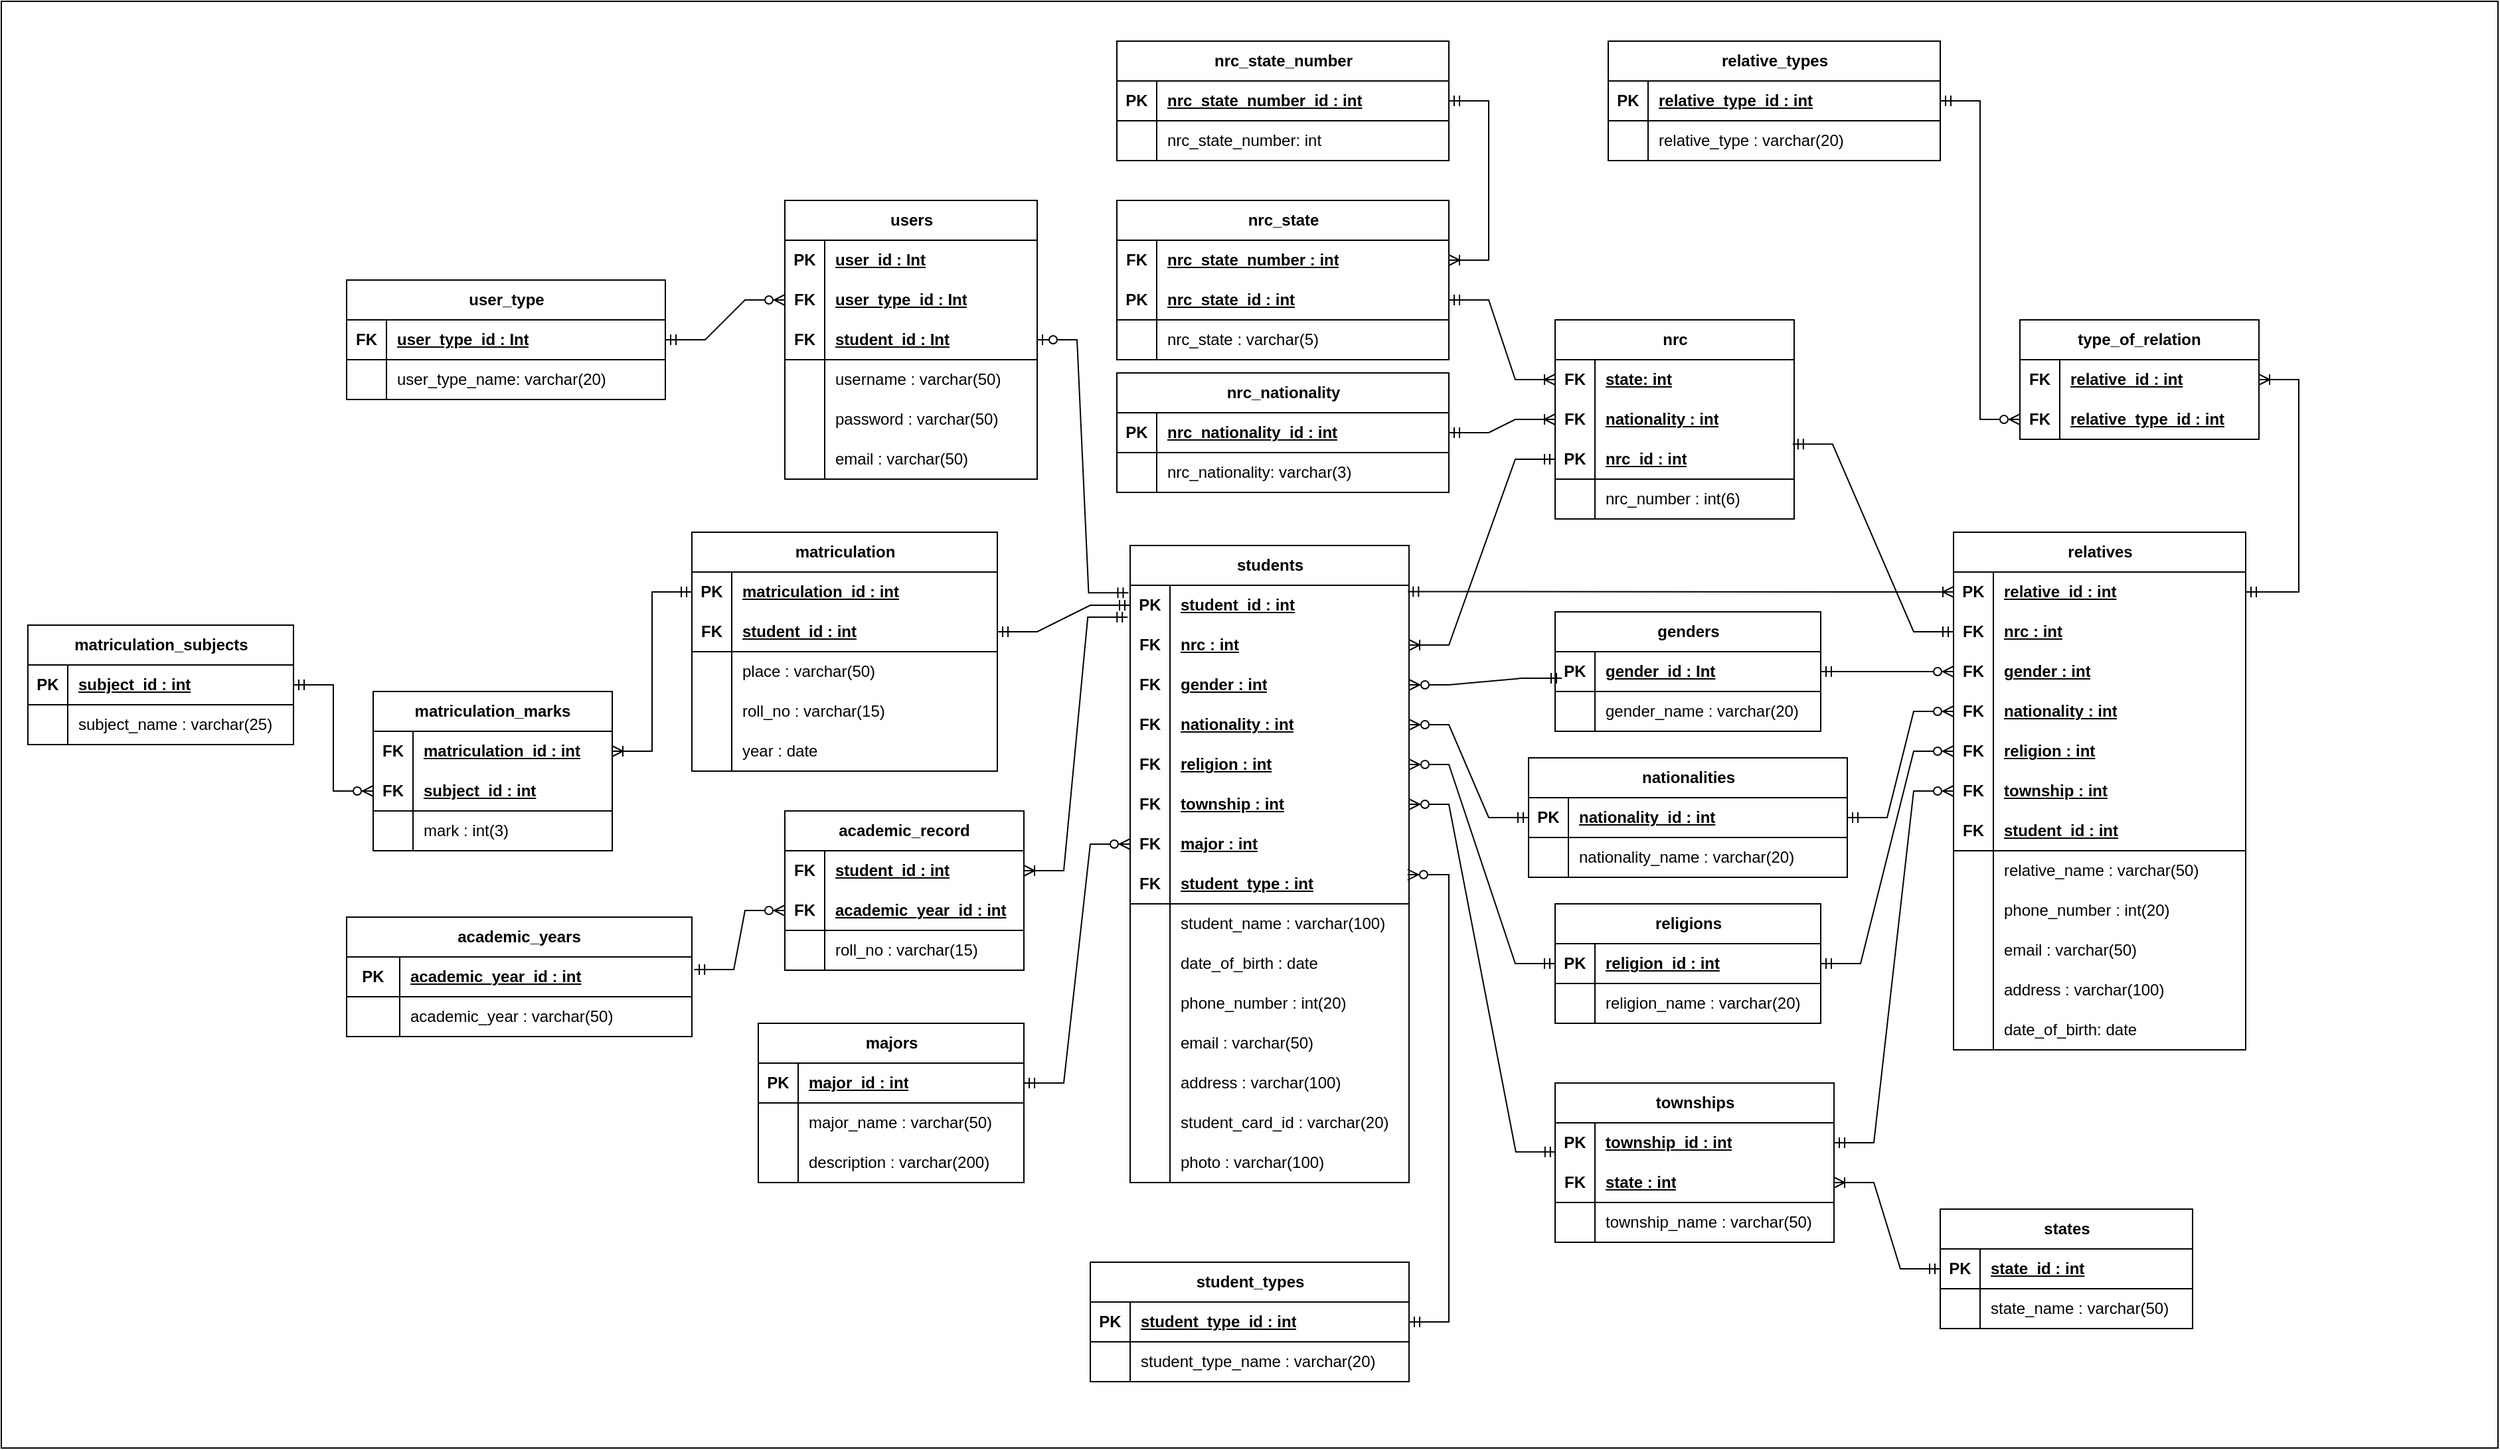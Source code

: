 <mxfile version="24.7.10">
  <diagram name="Page-1" id="UFI0YvJIx-IPuUeZQBsC">
    <mxGraphModel dx="2474" dy="1159" grid="0" gridSize="10" guides="1" tooltips="1" connect="1" arrows="1" fold="1" page="0" pageScale="1" pageWidth="850" pageHeight="1100" math="0" shadow="0">
      <root>
        <mxCell id="0" />
        <mxCell id="1" parent="0" />
        <mxCell id="NZE8kE8vlLKd2OuVw55B-1" value="" style="rounded=0;whiteSpace=wrap;html=1;" parent="1" vertex="1">
          <mxGeometry x="-540" y="-310" width="1880" height="1050" as="geometry" />
        </mxCell>
        <mxCell id="NZE8kE8vlLKd2OuVw55B-2" value="users" style="shape=table;startSize=30;container=1;collapsible=1;childLayout=tableLayout;fixedRows=1;rowLines=0;fontStyle=1;align=center;resizeLast=1;html=1;" parent="1" vertex="1">
          <mxGeometry x="50" y="-200" width="190" height="210" as="geometry" />
        </mxCell>
        <mxCell id="NZE8kE8vlLKd2OuVw55B-3" value="" style="shape=tableRow;horizontal=0;startSize=0;swimlaneHead=0;swimlaneBody=0;fillColor=none;collapsible=0;dropTarget=0;points=[[0,0.5],[1,0.5]];portConstraint=eastwest;top=0;left=0;right=0;bottom=0;" parent="NZE8kE8vlLKd2OuVw55B-2" vertex="1">
          <mxGeometry y="30" width="190" height="30" as="geometry" />
        </mxCell>
        <mxCell id="NZE8kE8vlLKd2OuVw55B-4" value="&lt;b&gt;PK&lt;/b&gt;" style="shape=partialRectangle;connectable=0;fillColor=none;top=0;left=0;bottom=0;right=0;editable=1;overflow=hidden;whiteSpace=wrap;html=1;" parent="NZE8kE8vlLKd2OuVw55B-3" vertex="1">
          <mxGeometry width="30" height="30" as="geometry">
            <mxRectangle width="30" height="30" as="alternateBounds" />
          </mxGeometry>
        </mxCell>
        <mxCell id="NZE8kE8vlLKd2OuVw55B-5" value="&lt;b&gt;&lt;u&gt;user_id : Int&lt;/u&gt;&lt;br&gt;&lt;/b&gt;" style="shape=partialRectangle;connectable=0;fillColor=none;top=0;left=0;bottom=0;right=0;align=left;spacingLeft=6;overflow=hidden;whiteSpace=wrap;html=1;" parent="NZE8kE8vlLKd2OuVw55B-3" vertex="1">
          <mxGeometry x="30" width="160" height="30" as="geometry">
            <mxRectangle width="160" height="30" as="alternateBounds" />
          </mxGeometry>
        </mxCell>
        <mxCell id="NZE8kE8vlLKd2OuVw55B-6" value="" style="shape=tableRow;horizontal=0;startSize=0;swimlaneHead=0;swimlaneBody=0;fillColor=none;collapsible=0;dropTarget=0;points=[[0,0.5],[1,0.5]];portConstraint=eastwest;top=0;left=0;right=0;bottom=0;" parent="NZE8kE8vlLKd2OuVw55B-2" vertex="1">
          <mxGeometry y="60" width="190" height="30" as="geometry" />
        </mxCell>
        <mxCell id="NZE8kE8vlLKd2OuVw55B-7" value="&lt;b&gt;FK&lt;/b&gt;" style="shape=partialRectangle;connectable=0;fillColor=none;top=0;left=0;bottom=0;right=0;editable=1;overflow=hidden;whiteSpace=wrap;html=1;" parent="NZE8kE8vlLKd2OuVw55B-6" vertex="1">
          <mxGeometry width="30" height="30" as="geometry">
            <mxRectangle width="30" height="30" as="alternateBounds" />
          </mxGeometry>
        </mxCell>
        <mxCell id="NZE8kE8vlLKd2OuVw55B-8" value="&lt;b&gt;&lt;u&gt;user_type_id : Int&lt;/u&gt;&lt;br&gt;&lt;/b&gt;" style="shape=partialRectangle;connectable=0;fillColor=none;top=0;left=0;bottom=0;right=0;align=left;spacingLeft=6;overflow=hidden;whiteSpace=wrap;html=1;" parent="NZE8kE8vlLKd2OuVw55B-6" vertex="1">
          <mxGeometry x="30" width="160" height="30" as="geometry">
            <mxRectangle width="160" height="30" as="alternateBounds" />
          </mxGeometry>
        </mxCell>
        <mxCell id="NZE8kE8vlLKd2OuVw55B-9" value="" style="shape=tableRow;horizontal=0;startSize=0;swimlaneHead=0;swimlaneBody=0;fillColor=none;collapsible=0;dropTarget=0;points=[[0,0.5],[1,0.5]];portConstraint=eastwest;top=0;left=0;right=0;bottom=1;" parent="NZE8kE8vlLKd2OuVw55B-2" vertex="1">
          <mxGeometry y="90" width="190" height="30" as="geometry" />
        </mxCell>
        <mxCell id="NZE8kE8vlLKd2OuVw55B-10" value="FK" style="shape=partialRectangle;connectable=0;fillColor=none;top=0;left=0;bottom=0;right=0;fontStyle=1;overflow=hidden;whiteSpace=wrap;html=1;" parent="NZE8kE8vlLKd2OuVw55B-9" vertex="1">
          <mxGeometry width="30" height="30" as="geometry">
            <mxRectangle width="30" height="30" as="alternateBounds" />
          </mxGeometry>
        </mxCell>
        <mxCell id="NZE8kE8vlLKd2OuVw55B-11" value="student_id : Int" style="shape=partialRectangle;connectable=0;fillColor=none;top=0;left=0;bottom=0;right=0;align=left;spacingLeft=6;fontStyle=5;overflow=hidden;whiteSpace=wrap;html=1;" parent="NZE8kE8vlLKd2OuVw55B-9" vertex="1">
          <mxGeometry x="30" width="160" height="30" as="geometry">
            <mxRectangle width="160" height="30" as="alternateBounds" />
          </mxGeometry>
        </mxCell>
        <mxCell id="NZE8kE8vlLKd2OuVw55B-12" value="" style="shape=tableRow;horizontal=0;startSize=0;swimlaneHead=0;swimlaneBody=0;fillColor=none;collapsible=0;dropTarget=0;points=[[0,0.5],[1,0.5]];portConstraint=eastwest;top=0;left=0;right=0;bottom=0;" parent="NZE8kE8vlLKd2OuVw55B-2" vertex="1">
          <mxGeometry y="120" width="190" height="30" as="geometry" />
        </mxCell>
        <mxCell id="NZE8kE8vlLKd2OuVw55B-13" value="" style="shape=partialRectangle;connectable=0;fillColor=none;top=0;left=0;bottom=0;right=0;editable=1;overflow=hidden;whiteSpace=wrap;html=1;" parent="NZE8kE8vlLKd2OuVw55B-12" vertex="1">
          <mxGeometry width="30" height="30" as="geometry">
            <mxRectangle width="30" height="30" as="alternateBounds" />
          </mxGeometry>
        </mxCell>
        <mxCell id="NZE8kE8vlLKd2OuVw55B-14" value="username : varchar(50)" style="shape=partialRectangle;connectable=0;fillColor=none;top=0;left=0;bottom=0;right=0;align=left;spacingLeft=6;overflow=hidden;whiteSpace=wrap;html=1;" parent="NZE8kE8vlLKd2OuVw55B-12" vertex="1">
          <mxGeometry x="30" width="160" height="30" as="geometry">
            <mxRectangle width="160" height="30" as="alternateBounds" />
          </mxGeometry>
        </mxCell>
        <mxCell id="NZE8kE8vlLKd2OuVw55B-15" value="" style="shape=tableRow;horizontal=0;startSize=0;swimlaneHead=0;swimlaneBody=0;fillColor=none;collapsible=0;dropTarget=0;points=[[0,0.5],[1,0.5]];portConstraint=eastwest;top=0;left=0;right=0;bottom=0;" parent="NZE8kE8vlLKd2OuVw55B-2" vertex="1">
          <mxGeometry y="150" width="190" height="30" as="geometry" />
        </mxCell>
        <mxCell id="NZE8kE8vlLKd2OuVw55B-16" value="" style="shape=partialRectangle;connectable=0;fillColor=none;top=0;left=0;bottom=0;right=0;editable=1;overflow=hidden;whiteSpace=wrap;html=1;" parent="NZE8kE8vlLKd2OuVw55B-15" vertex="1">
          <mxGeometry width="30" height="30" as="geometry">
            <mxRectangle width="30" height="30" as="alternateBounds" />
          </mxGeometry>
        </mxCell>
        <mxCell id="NZE8kE8vlLKd2OuVw55B-17" value="password : varchar(50)" style="shape=partialRectangle;connectable=0;fillColor=none;top=0;left=0;bottom=0;right=0;align=left;spacingLeft=6;overflow=hidden;whiteSpace=wrap;html=1;" parent="NZE8kE8vlLKd2OuVw55B-15" vertex="1">
          <mxGeometry x="30" width="160" height="30" as="geometry">
            <mxRectangle width="160" height="30" as="alternateBounds" />
          </mxGeometry>
        </mxCell>
        <mxCell id="NZE8kE8vlLKd2OuVw55B-18" value="" style="shape=tableRow;horizontal=0;startSize=0;swimlaneHead=0;swimlaneBody=0;fillColor=none;collapsible=0;dropTarget=0;points=[[0,0.5],[1,0.5]];portConstraint=eastwest;top=0;left=0;right=0;bottom=0;" parent="NZE8kE8vlLKd2OuVw55B-2" vertex="1">
          <mxGeometry y="180" width="190" height="30" as="geometry" />
        </mxCell>
        <mxCell id="NZE8kE8vlLKd2OuVw55B-19" value="" style="shape=partialRectangle;connectable=0;fillColor=none;top=0;left=0;bottom=0;right=0;editable=1;overflow=hidden;whiteSpace=wrap;html=1;" parent="NZE8kE8vlLKd2OuVw55B-18" vertex="1">
          <mxGeometry width="30" height="30" as="geometry">
            <mxRectangle width="30" height="30" as="alternateBounds" />
          </mxGeometry>
        </mxCell>
        <mxCell id="NZE8kE8vlLKd2OuVw55B-20" value="email : varchar(50)" style="shape=partialRectangle;connectable=0;fillColor=none;top=0;left=0;bottom=0;right=0;align=left;spacingLeft=6;overflow=hidden;whiteSpace=wrap;html=1;" parent="NZE8kE8vlLKd2OuVw55B-18" vertex="1">
          <mxGeometry x="30" width="160" height="30" as="geometry">
            <mxRectangle width="160" height="30" as="alternateBounds" />
          </mxGeometry>
        </mxCell>
        <mxCell id="NZE8kE8vlLKd2OuVw55B-21" value="matriculation" style="shape=table;startSize=30;container=1;collapsible=1;childLayout=tableLayout;fixedRows=1;rowLines=0;fontStyle=1;align=center;resizeLast=1;html=1;" parent="1" vertex="1">
          <mxGeometry x="-20" y="50" width="230" height="180" as="geometry">
            <mxRectangle x="-20" y="50" width="110" height="30" as="alternateBounds" />
          </mxGeometry>
        </mxCell>
        <mxCell id="NZE8kE8vlLKd2OuVw55B-22" value="" style="shape=tableRow;horizontal=0;startSize=0;swimlaneHead=0;swimlaneBody=0;fillColor=none;collapsible=0;dropTarget=0;points=[[0,0.5],[1,0.5]];portConstraint=eastwest;top=0;left=0;right=0;bottom=0;fontStyle=0" parent="NZE8kE8vlLKd2OuVw55B-21" vertex="1">
          <mxGeometry y="30" width="230" height="30" as="geometry" />
        </mxCell>
        <mxCell id="NZE8kE8vlLKd2OuVw55B-23" value="&lt;b&gt;PK&lt;/b&gt;" style="shape=partialRectangle;connectable=0;fillColor=none;top=0;left=0;bottom=0;right=0;editable=1;overflow=hidden;whiteSpace=wrap;html=1;" parent="NZE8kE8vlLKd2OuVw55B-22" vertex="1">
          <mxGeometry width="30" height="30" as="geometry">
            <mxRectangle width="30" height="30" as="alternateBounds" />
          </mxGeometry>
        </mxCell>
        <mxCell id="NZE8kE8vlLKd2OuVw55B-24" value="matriculation_id : int " style="shape=partialRectangle;connectable=0;fillColor=none;top=0;left=0;bottom=0;right=0;align=left;spacingLeft=6;overflow=hidden;whiteSpace=wrap;html=1;fontStyle=5" parent="NZE8kE8vlLKd2OuVw55B-22" vertex="1">
          <mxGeometry x="30" width="200" height="30" as="geometry">
            <mxRectangle width="200" height="30" as="alternateBounds" />
          </mxGeometry>
        </mxCell>
        <mxCell id="NZE8kE8vlLKd2OuVw55B-25" value="" style="shape=tableRow;horizontal=0;startSize=0;swimlaneHead=0;swimlaneBody=0;fillColor=none;collapsible=0;dropTarget=0;points=[[0,0.5],[1,0.5]];portConstraint=eastwest;top=0;left=0;right=0;bottom=1;" parent="NZE8kE8vlLKd2OuVw55B-21" vertex="1">
          <mxGeometry y="60" width="230" height="30" as="geometry" />
        </mxCell>
        <mxCell id="NZE8kE8vlLKd2OuVw55B-26" value="FK" style="shape=partialRectangle;connectable=0;fillColor=none;top=0;left=0;bottom=0;right=0;fontStyle=1;overflow=hidden;whiteSpace=wrap;html=1;" parent="NZE8kE8vlLKd2OuVw55B-25" vertex="1">
          <mxGeometry width="30" height="30" as="geometry">
            <mxRectangle width="30" height="30" as="alternateBounds" />
          </mxGeometry>
        </mxCell>
        <mxCell id="NZE8kE8vlLKd2OuVw55B-27" value="student_id : int" style="shape=partialRectangle;connectable=0;fillColor=none;top=0;left=0;bottom=0;right=0;align=left;spacingLeft=6;fontStyle=5;overflow=hidden;whiteSpace=wrap;html=1;" parent="NZE8kE8vlLKd2OuVw55B-25" vertex="1">
          <mxGeometry x="30" width="200" height="30" as="geometry">
            <mxRectangle width="200" height="30" as="alternateBounds" />
          </mxGeometry>
        </mxCell>
        <mxCell id="NZE8kE8vlLKd2OuVw55B-28" value="" style="shape=tableRow;horizontal=0;startSize=0;swimlaneHead=0;swimlaneBody=0;fillColor=none;collapsible=0;dropTarget=0;points=[[0,0.5],[1,0.5]];portConstraint=eastwest;top=0;left=0;right=0;bottom=0;" parent="NZE8kE8vlLKd2OuVw55B-21" vertex="1">
          <mxGeometry y="90" width="230" height="30" as="geometry" />
        </mxCell>
        <mxCell id="NZE8kE8vlLKd2OuVw55B-29" value="" style="shape=partialRectangle;connectable=0;fillColor=none;top=0;left=0;bottom=0;right=0;editable=1;overflow=hidden;whiteSpace=wrap;html=1;" parent="NZE8kE8vlLKd2OuVw55B-28" vertex="1">
          <mxGeometry width="30" height="30" as="geometry">
            <mxRectangle width="30" height="30" as="alternateBounds" />
          </mxGeometry>
        </mxCell>
        <mxCell id="NZE8kE8vlLKd2OuVw55B-30" value="place : varchar(50)" style="shape=partialRectangle;connectable=0;fillColor=none;top=0;left=0;bottom=0;right=0;align=left;spacingLeft=6;overflow=hidden;whiteSpace=wrap;html=1;" parent="NZE8kE8vlLKd2OuVw55B-28" vertex="1">
          <mxGeometry x="30" width="200" height="30" as="geometry">
            <mxRectangle width="200" height="30" as="alternateBounds" />
          </mxGeometry>
        </mxCell>
        <mxCell id="NZE8kE8vlLKd2OuVw55B-31" value="" style="shape=tableRow;horizontal=0;startSize=0;swimlaneHead=0;swimlaneBody=0;fillColor=none;collapsible=0;dropTarget=0;points=[[0,0.5],[1,0.5]];portConstraint=eastwest;top=0;left=0;right=0;bottom=0;" parent="NZE8kE8vlLKd2OuVw55B-21" vertex="1">
          <mxGeometry y="120" width="230" height="30" as="geometry" />
        </mxCell>
        <mxCell id="NZE8kE8vlLKd2OuVw55B-32" value="" style="shape=partialRectangle;connectable=0;fillColor=none;top=0;left=0;bottom=0;right=0;editable=1;overflow=hidden;whiteSpace=wrap;html=1;" parent="NZE8kE8vlLKd2OuVw55B-31" vertex="1">
          <mxGeometry width="30" height="30" as="geometry">
            <mxRectangle width="30" height="30" as="alternateBounds" />
          </mxGeometry>
        </mxCell>
        <mxCell id="NZE8kE8vlLKd2OuVw55B-33" value="roll_no : varchar(15)" style="shape=partialRectangle;connectable=0;fillColor=none;top=0;left=0;bottom=0;right=0;align=left;spacingLeft=6;overflow=hidden;whiteSpace=wrap;html=1;" parent="NZE8kE8vlLKd2OuVw55B-31" vertex="1">
          <mxGeometry x="30" width="200" height="30" as="geometry">
            <mxRectangle width="200" height="30" as="alternateBounds" />
          </mxGeometry>
        </mxCell>
        <mxCell id="NZE8kE8vlLKd2OuVw55B-34" value="" style="shape=tableRow;horizontal=0;startSize=0;swimlaneHead=0;swimlaneBody=0;fillColor=none;collapsible=0;dropTarget=0;points=[[0,0.5],[1,0.5]];portConstraint=eastwest;top=0;left=0;right=0;bottom=0;" parent="NZE8kE8vlLKd2OuVw55B-21" vertex="1">
          <mxGeometry y="150" width="230" height="30" as="geometry" />
        </mxCell>
        <mxCell id="NZE8kE8vlLKd2OuVw55B-35" value="" style="shape=partialRectangle;connectable=0;fillColor=none;top=0;left=0;bottom=0;right=0;editable=1;overflow=hidden;whiteSpace=wrap;html=1;" parent="NZE8kE8vlLKd2OuVw55B-34" vertex="1">
          <mxGeometry width="30" height="30" as="geometry">
            <mxRectangle width="30" height="30" as="alternateBounds" />
          </mxGeometry>
        </mxCell>
        <mxCell id="NZE8kE8vlLKd2OuVw55B-36" value="year : date" style="shape=partialRectangle;connectable=0;fillColor=none;top=0;left=0;bottom=0;right=0;align=left;spacingLeft=6;overflow=hidden;whiteSpace=wrap;html=1;" parent="NZE8kE8vlLKd2OuVw55B-34" vertex="1">
          <mxGeometry x="30" width="200" height="30" as="geometry">
            <mxRectangle width="200" height="30" as="alternateBounds" />
          </mxGeometry>
        </mxCell>
        <mxCell id="NZE8kE8vlLKd2OuVw55B-37" value="majors" style="shape=table;startSize=30;container=1;collapsible=1;childLayout=tableLayout;fixedRows=1;rowLines=0;fontStyle=1;align=center;resizeLast=1;html=1;" parent="1" vertex="1">
          <mxGeometry x="30" y="420" width="200" height="120" as="geometry" />
        </mxCell>
        <mxCell id="NZE8kE8vlLKd2OuVw55B-38" value="" style="shape=tableRow;horizontal=0;startSize=0;swimlaneHead=0;swimlaneBody=0;fillColor=none;collapsible=0;dropTarget=0;points=[[0,0.5],[1,0.5]];portConstraint=eastwest;top=0;left=0;right=0;bottom=1;" parent="NZE8kE8vlLKd2OuVw55B-37" vertex="1">
          <mxGeometry y="30" width="200" height="30" as="geometry" />
        </mxCell>
        <mxCell id="NZE8kE8vlLKd2OuVw55B-39" value="PK" style="shape=partialRectangle;connectable=0;fillColor=none;top=0;left=0;bottom=0;right=0;fontStyle=1;overflow=hidden;whiteSpace=wrap;html=1;" parent="NZE8kE8vlLKd2OuVw55B-38" vertex="1">
          <mxGeometry width="30" height="30" as="geometry">
            <mxRectangle width="30" height="30" as="alternateBounds" />
          </mxGeometry>
        </mxCell>
        <mxCell id="NZE8kE8vlLKd2OuVw55B-40" value="major_id : int " style="shape=partialRectangle;connectable=0;fillColor=none;top=0;left=0;bottom=0;right=0;align=left;spacingLeft=6;fontStyle=5;overflow=hidden;whiteSpace=wrap;html=1;" parent="NZE8kE8vlLKd2OuVw55B-38" vertex="1">
          <mxGeometry x="30" width="170" height="30" as="geometry">
            <mxRectangle width="170" height="30" as="alternateBounds" />
          </mxGeometry>
        </mxCell>
        <mxCell id="NZE8kE8vlLKd2OuVw55B-41" value="" style="shape=tableRow;horizontal=0;startSize=0;swimlaneHead=0;swimlaneBody=0;fillColor=none;collapsible=0;dropTarget=0;points=[[0,0.5],[1,0.5]];portConstraint=eastwest;top=0;left=0;right=0;bottom=0;" parent="NZE8kE8vlLKd2OuVw55B-37" vertex="1">
          <mxGeometry y="60" width="200" height="30" as="geometry" />
        </mxCell>
        <mxCell id="NZE8kE8vlLKd2OuVw55B-42" value="" style="shape=partialRectangle;connectable=0;fillColor=none;top=0;left=0;bottom=0;right=0;editable=1;overflow=hidden;whiteSpace=wrap;html=1;" parent="NZE8kE8vlLKd2OuVw55B-41" vertex="1">
          <mxGeometry width="30" height="30" as="geometry">
            <mxRectangle width="30" height="30" as="alternateBounds" />
          </mxGeometry>
        </mxCell>
        <mxCell id="NZE8kE8vlLKd2OuVw55B-43" value="major_name : varchar(50)" style="shape=partialRectangle;connectable=0;fillColor=none;top=0;left=0;bottom=0;right=0;align=left;spacingLeft=6;overflow=hidden;whiteSpace=wrap;html=1;" parent="NZE8kE8vlLKd2OuVw55B-41" vertex="1">
          <mxGeometry x="30" width="170" height="30" as="geometry">
            <mxRectangle width="170" height="30" as="alternateBounds" />
          </mxGeometry>
        </mxCell>
        <mxCell id="NZE8kE8vlLKd2OuVw55B-44" value="" style="shape=tableRow;horizontal=0;startSize=0;swimlaneHead=0;swimlaneBody=0;fillColor=none;collapsible=0;dropTarget=0;points=[[0,0.5],[1,0.5]];portConstraint=eastwest;top=0;left=0;right=0;bottom=0;" parent="NZE8kE8vlLKd2OuVw55B-37" vertex="1">
          <mxGeometry y="90" width="200" height="30" as="geometry" />
        </mxCell>
        <mxCell id="NZE8kE8vlLKd2OuVw55B-45" value="" style="shape=partialRectangle;connectable=0;fillColor=none;top=0;left=0;bottom=0;right=0;editable=1;overflow=hidden;whiteSpace=wrap;html=1;" parent="NZE8kE8vlLKd2OuVw55B-44" vertex="1">
          <mxGeometry width="30" height="30" as="geometry">
            <mxRectangle width="30" height="30" as="alternateBounds" />
          </mxGeometry>
        </mxCell>
        <mxCell id="NZE8kE8vlLKd2OuVw55B-46" value="description : varchar(200)" style="shape=partialRectangle;connectable=0;fillColor=none;top=0;left=0;bottom=0;right=0;align=left;spacingLeft=6;overflow=hidden;whiteSpace=wrap;html=1;" parent="NZE8kE8vlLKd2OuVw55B-44" vertex="1">
          <mxGeometry x="30" width="170" height="30" as="geometry">
            <mxRectangle width="170" height="30" as="alternateBounds" />
          </mxGeometry>
        </mxCell>
        <mxCell id="NZE8kE8vlLKd2OuVw55B-47" value="academic_years" style="shape=table;startSize=30;container=1;collapsible=1;childLayout=tableLayout;fixedRows=1;rowLines=0;fontStyle=1;align=center;resizeLast=1;html=1;whiteSpace=wrap;" parent="1" vertex="1">
          <mxGeometry x="-280" y="340" width="260" height="90" as="geometry" />
        </mxCell>
        <mxCell id="NZE8kE8vlLKd2OuVw55B-48" value="" style="shape=tableRow;horizontal=0;startSize=0;swimlaneHead=0;swimlaneBody=0;fillColor=none;collapsible=0;dropTarget=0;points=[[0,0.5],[1,0.5]];portConstraint=eastwest;top=0;left=0;right=0;bottom=1;html=1;" parent="NZE8kE8vlLKd2OuVw55B-47" vertex="1">
          <mxGeometry y="30" width="260" height="30" as="geometry" />
        </mxCell>
        <mxCell id="NZE8kE8vlLKd2OuVw55B-49" value="PK" style="shape=partialRectangle;connectable=0;fillColor=none;top=0;left=0;bottom=0;right=0;fontStyle=1;overflow=hidden;html=1;whiteSpace=wrap;" parent="NZE8kE8vlLKd2OuVw55B-48" vertex="1">
          <mxGeometry width="40" height="30" as="geometry">
            <mxRectangle width="40" height="30" as="alternateBounds" />
          </mxGeometry>
        </mxCell>
        <mxCell id="NZE8kE8vlLKd2OuVw55B-50" value="academic_year_id : int " style="shape=partialRectangle;connectable=0;fillColor=none;top=0;left=0;bottom=0;right=0;align=left;spacingLeft=6;fontStyle=5;overflow=hidden;html=1;whiteSpace=wrap;" parent="NZE8kE8vlLKd2OuVw55B-48" vertex="1">
          <mxGeometry x="40" width="220" height="30" as="geometry">
            <mxRectangle width="220" height="30" as="alternateBounds" />
          </mxGeometry>
        </mxCell>
        <mxCell id="NZE8kE8vlLKd2OuVw55B-51" value="" style="shape=tableRow;horizontal=0;startSize=0;swimlaneHead=0;swimlaneBody=0;fillColor=none;collapsible=0;dropTarget=0;points=[[0,0.5],[1,0.5]];portConstraint=eastwest;top=0;left=0;right=0;bottom=0;html=1;" parent="NZE8kE8vlLKd2OuVw55B-47" vertex="1">
          <mxGeometry y="60" width="260" height="30" as="geometry" />
        </mxCell>
        <mxCell id="NZE8kE8vlLKd2OuVw55B-52" value="" style="shape=partialRectangle;connectable=0;fillColor=none;top=0;left=0;bottom=0;right=0;editable=1;overflow=hidden;html=1;whiteSpace=wrap;" parent="NZE8kE8vlLKd2OuVw55B-51" vertex="1">
          <mxGeometry width="40" height="30" as="geometry">
            <mxRectangle width="40" height="30" as="alternateBounds" />
          </mxGeometry>
        </mxCell>
        <mxCell id="NZE8kE8vlLKd2OuVw55B-53" value="academic_year : varchar(50)" style="shape=partialRectangle;connectable=0;fillColor=none;top=0;left=0;bottom=0;right=0;align=left;spacingLeft=6;overflow=hidden;html=1;whiteSpace=wrap;" parent="NZE8kE8vlLKd2OuVw55B-51" vertex="1">
          <mxGeometry x="40" width="220" height="30" as="geometry">
            <mxRectangle width="220" height="30" as="alternateBounds" />
          </mxGeometry>
        </mxCell>
        <mxCell id="NZE8kE8vlLKd2OuVw55B-54" value="students" style="shape=table;startSize=30;container=1;collapsible=1;childLayout=tableLayout;fixedRows=1;rowLines=0;fontStyle=1;align=center;resizeLast=1;html=1;" parent="1" vertex="1">
          <mxGeometry x="310" y="60" width="210" height="480" as="geometry" />
        </mxCell>
        <mxCell id="NZE8kE8vlLKd2OuVw55B-55" value="" style="shape=tableRow;horizontal=0;startSize=0;swimlaneHead=0;swimlaneBody=0;fillColor=none;collapsible=0;dropTarget=0;points=[[0,0.5],[1,0.5]];portConstraint=eastwest;top=0;left=0;right=0;bottom=0;" parent="NZE8kE8vlLKd2OuVw55B-54" vertex="1">
          <mxGeometry y="30" width="210" height="30" as="geometry" />
        </mxCell>
        <mxCell id="NZE8kE8vlLKd2OuVw55B-56" value="&lt;b&gt;PK&lt;br&gt;&lt;/b&gt;" style="shape=partialRectangle;connectable=0;fillColor=none;top=0;left=0;bottom=0;right=0;editable=1;overflow=hidden;whiteSpace=wrap;html=1;" parent="NZE8kE8vlLKd2OuVw55B-55" vertex="1">
          <mxGeometry width="30" height="30" as="geometry">
            <mxRectangle width="30" height="30" as="alternateBounds" />
          </mxGeometry>
        </mxCell>
        <mxCell id="NZE8kE8vlLKd2OuVw55B-57" value="student_id : int " style="shape=partialRectangle;connectable=0;fillColor=none;top=0;left=0;bottom=0;right=0;align=left;spacingLeft=6;overflow=hidden;whiteSpace=wrap;html=1;fontStyle=5" parent="NZE8kE8vlLKd2OuVw55B-55" vertex="1">
          <mxGeometry x="30" width="180" height="30" as="geometry">
            <mxRectangle width="180" height="30" as="alternateBounds" />
          </mxGeometry>
        </mxCell>
        <mxCell id="NZE8kE8vlLKd2OuVw55B-58" value="" style="shape=tableRow;horizontal=0;startSize=0;swimlaneHead=0;swimlaneBody=0;fillColor=none;collapsible=0;dropTarget=0;points=[[0,0.5],[1,0.5]];portConstraint=eastwest;top=0;left=0;right=0;bottom=0;" parent="NZE8kE8vlLKd2OuVw55B-54" vertex="1">
          <mxGeometry y="60" width="210" height="30" as="geometry" />
        </mxCell>
        <mxCell id="NZE8kE8vlLKd2OuVw55B-59" value="&lt;b&gt;FK&lt;/b&gt;" style="shape=partialRectangle;connectable=0;fillColor=none;top=0;left=0;bottom=0;right=0;editable=1;overflow=hidden;whiteSpace=wrap;html=1;" parent="NZE8kE8vlLKd2OuVw55B-58" vertex="1">
          <mxGeometry width="30" height="30" as="geometry">
            <mxRectangle width="30" height="30" as="alternateBounds" />
          </mxGeometry>
        </mxCell>
        <mxCell id="NZE8kE8vlLKd2OuVw55B-60" value="nrc : int" style="shape=partialRectangle;connectable=0;fillColor=none;top=0;left=0;bottom=0;right=0;align=left;spacingLeft=6;overflow=hidden;whiteSpace=wrap;html=1;fontStyle=5" parent="NZE8kE8vlLKd2OuVw55B-58" vertex="1">
          <mxGeometry x="30" width="180" height="30" as="geometry">
            <mxRectangle width="180" height="30" as="alternateBounds" />
          </mxGeometry>
        </mxCell>
        <mxCell id="NZE8kE8vlLKd2OuVw55B-61" value="" style="shape=tableRow;horizontal=0;startSize=0;swimlaneHead=0;swimlaneBody=0;fillColor=none;collapsible=0;dropTarget=0;points=[[0,0.5],[1,0.5]];portConstraint=eastwest;top=0;left=0;right=0;bottom=0;" parent="NZE8kE8vlLKd2OuVw55B-54" vertex="1">
          <mxGeometry y="90" width="210" height="30" as="geometry" />
        </mxCell>
        <mxCell id="NZE8kE8vlLKd2OuVw55B-62" value="&lt;b&gt;FK&lt;/b&gt;" style="shape=partialRectangle;connectable=0;fillColor=none;top=0;left=0;bottom=0;right=0;editable=1;overflow=hidden;whiteSpace=wrap;html=1;" parent="NZE8kE8vlLKd2OuVw55B-61" vertex="1">
          <mxGeometry width="30" height="30" as="geometry">
            <mxRectangle width="30" height="30" as="alternateBounds" />
          </mxGeometry>
        </mxCell>
        <mxCell id="NZE8kE8vlLKd2OuVw55B-63" value="gender : int" style="shape=partialRectangle;connectable=0;fillColor=none;top=0;left=0;bottom=0;right=0;align=left;spacingLeft=6;overflow=hidden;whiteSpace=wrap;html=1;fontStyle=5" parent="NZE8kE8vlLKd2OuVw55B-61" vertex="1">
          <mxGeometry x="30" width="180" height="30" as="geometry">
            <mxRectangle width="180" height="30" as="alternateBounds" />
          </mxGeometry>
        </mxCell>
        <mxCell id="NZE8kE8vlLKd2OuVw55B-64" value="" style="shape=tableRow;horizontal=0;startSize=0;swimlaneHead=0;swimlaneBody=0;fillColor=none;collapsible=0;dropTarget=0;points=[[0,0.5],[1,0.5]];portConstraint=eastwest;top=0;left=0;right=0;bottom=0;" parent="NZE8kE8vlLKd2OuVw55B-54" vertex="1">
          <mxGeometry y="120" width="210" height="30" as="geometry" />
        </mxCell>
        <mxCell id="NZE8kE8vlLKd2OuVw55B-65" value="FK" style="shape=partialRectangle;connectable=0;fillColor=none;top=0;left=0;bottom=0;right=0;editable=1;overflow=hidden;whiteSpace=wrap;html=1;fontStyle=1" parent="NZE8kE8vlLKd2OuVw55B-64" vertex="1">
          <mxGeometry width="30" height="30" as="geometry">
            <mxRectangle width="30" height="30" as="alternateBounds" />
          </mxGeometry>
        </mxCell>
        <mxCell id="NZE8kE8vlLKd2OuVw55B-66" value="nationality : int" style="shape=partialRectangle;connectable=0;fillColor=none;top=0;left=0;bottom=0;right=0;align=left;spacingLeft=6;overflow=hidden;whiteSpace=wrap;html=1;fontStyle=5" parent="NZE8kE8vlLKd2OuVw55B-64" vertex="1">
          <mxGeometry x="30" width="180" height="30" as="geometry">
            <mxRectangle width="180" height="30" as="alternateBounds" />
          </mxGeometry>
        </mxCell>
        <mxCell id="NZE8kE8vlLKd2OuVw55B-67" value="" style="shape=tableRow;horizontal=0;startSize=0;swimlaneHead=0;swimlaneBody=0;fillColor=none;collapsible=0;dropTarget=0;points=[[0,0.5],[1,0.5]];portConstraint=eastwest;top=0;left=0;right=0;bottom=0;" parent="NZE8kE8vlLKd2OuVw55B-54" vertex="1">
          <mxGeometry y="150" width="210" height="30" as="geometry" />
        </mxCell>
        <mxCell id="NZE8kE8vlLKd2OuVw55B-68" value="FK" style="shape=partialRectangle;connectable=0;fillColor=none;top=0;left=0;bottom=0;right=0;editable=1;overflow=hidden;whiteSpace=wrap;html=1;fontStyle=1" parent="NZE8kE8vlLKd2OuVw55B-67" vertex="1">
          <mxGeometry width="30" height="30" as="geometry">
            <mxRectangle width="30" height="30" as="alternateBounds" />
          </mxGeometry>
        </mxCell>
        <mxCell id="NZE8kE8vlLKd2OuVw55B-69" value="religion : int" style="shape=partialRectangle;connectable=0;fillColor=none;top=0;left=0;bottom=0;right=0;align=left;spacingLeft=6;overflow=hidden;whiteSpace=wrap;html=1;fontStyle=5" parent="NZE8kE8vlLKd2OuVw55B-67" vertex="1">
          <mxGeometry x="30" width="180" height="30" as="geometry">
            <mxRectangle width="180" height="30" as="alternateBounds" />
          </mxGeometry>
        </mxCell>
        <mxCell id="NZE8kE8vlLKd2OuVw55B-70" value="" style="shape=tableRow;horizontal=0;startSize=0;swimlaneHead=0;swimlaneBody=0;fillColor=none;collapsible=0;dropTarget=0;points=[[0,0.5],[1,0.5]];portConstraint=eastwest;top=0;left=0;right=0;bottom=0;" parent="NZE8kE8vlLKd2OuVw55B-54" vertex="1">
          <mxGeometry y="180" width="210" height="30" as="geometry" />
        </mxCell>
        <mxCell id="NZE8kE8vlLKd2OuVw55B-71" value="&lt;b&gt;FK&lt;/b&gt;" style="shape=partialRectangle;connectable=0;fillColor=none;top=0;left=0;bottom=0;right=0;editable=1;overflow=hidden;whiteSpace=wrap;html=1;" parent="NZE8kE8vlLKd2OuVw55B-70" vertex="1">
          <mxGeometry width="30" height="30" as="geometry">
            <mxRectangle width="30" height="30" as="alternateBounds" />
          </mxGeometry>
        </mxCell>
        <mxCell id="NZE8kE8vlLKd2OuVw55B-72" value="township : int" style="shape=partialRectangle;connectable=0;fillColor=none;top=0;left=0;bottom=0;right=0;align=left;spacingLeft=6;overflow=hidden;whiteSpace=wrap;html=1;fontStyle=5" parent="NZE8kE8vlLKd2OuVw55B-70" vertex="1">
          <mxGeometry x="30" width="180" height="30" as="geometry">
            <mxRectangle width="180" height="30" as="alternateBounds" />
          </mxGeometry>
        </mxCell>
        <mxCell id="NZE8kE8vlLKd2OuVw55B-73" value="" style="shape=tableRow;horizontal=0;startSize=0;swimlaneHead=0;swimlaneBody=0;fillColor=none;collapsible=0;dropTarget=0;points=[[0,0.5],[1,0.5]];portConstraint=eastwest;top=0;left=0;right=0;bottom=0;" parent="NZE8kE8vlLKd2OuVw55B-54" vertex="1">
          <mxGeometry y="210" width="210" height="30" as="geometry" />
        </mxCell>
        <mxCell id="NZE8kE8vlLKd2OuVw55B-74" value="&lt;b&gt;FK&lt;/b&gt;" style="shape=partialRectangle;connectable=0;fillColor=none;top=0;left=0;bottom=0;right=0;editable=1;overflow=hidden;whiteSpace=wrap;html=1;" parent="NZE8kE8vlLKd2OuVw55B-73" vertex="1">
          <mxGeometry width="30" height="30" as="geometry">
            <mxRectangle width="30" height="30" as="alternateBounds" />
          </mxGeometry>
        </mxCell>
        <mxCell id="NZE8kE8vlLKd2OuVw55B-75" value="major : int" style="shape=partialRectangle;connectable=0;fillColor=none;top=0;left=0;bottom=0;right=0;align=left;spacingLeft=6;overflow=hidden;whiteSpace=wrap;html=1;fontStyle=5" parent="NZE8kE8vlLKd2OuVw55B-73" vertex="1">
          <mxGeometry x="30" width="180" height="30" as="geometry">
            <mxRectangle width="180" height="30" as="alternateBounds" />
          </mxGeometry>
        </mxCell>
        <mxCell id="NZE8kE8vlLKd2OuVw55B-76" value="" style="shape=tableRow;horizontal=0;startSize=0;swimlaneHead=0;swimlaneBody=0;fillColor=none;collapsible=0;dropTarget=0;points=[[0,0.5],[1,0.5]];portConstraint=eastwest;top=0;left=0;right=0;bottom=1;" parent="NZE8kE8vlLKd2OuVw55B-54" vertex="1">
          <mxGeometry y="240" width="210" height="30" as="geometry" />
        </mxCell>
        <mxCell id="NZE8kE8vlLKd2OuVw55B-77" value="&lt;div&gt;FK&lt;/div&gt;" style="shape=partialRectangle;connectable=0;fillColor=none;top=0;left=0;bottom=0;right=0;fontStyle=1;overflow=hidden;whiteSpace=wrap;html=1;" parent="NZE8kE8vlLKd2OuVw55B-76" vertex="1">
          <mxGeometry width="30" height="30" as="geometry">
            <mxRectangle width="30" height="30" as="alternateBounds" />
          </mxGeometry>
        </mxCell>
        <mxCell id="NZE8kE8vlLKd2OuVw55B-78" value="student_type : int" style="shape=partialRectangle;connectable=0;fillColor=none;top=0;left=0;bottom=0;right=0;align=left;spacingLeft=6;fontStyle=5;overflow=hidden;whiteSpace=wrap;html=1;" parent="NZE8kE8vlLKd2OuVw55B-76" vertex="1">
          <mxGeometry x="30" width="180" height="30" as="geometry">
            <mxRectangle width="180" height="30" as="alternateBounds" />
          </mxGeometry>
        </mxCell>
        <mxCell id="NZE8kE8vlLKd2OuVw55B-79" value="" style="shape=tableRow;horizontal=0;startSize=0;swimlaneHead=0;swimlaneBody=0;fillColor=none;collapsible=0;dropTarget=0;points=[[0,0.5],[1,0.5]];portConstraint=eastwest;top=0;left=0;right=0;bottom=0;" parent="NZE8kE8vlLKd2OuVw55B-54" vertex="1">
          <mxGeometry y="270" width="210" height="30" as="geometry" />
        </mxCell>
        <mxCell id="NZE8kE8vlLKd2OuVw55B-80" value="" style="shape=partialRectangle;connectable=0;fillColor=none;top=0;left=0;bottom=0;right=0;editable=1;overflow=hidden;whiteSpace=wrap;html=1;" parent="NZE8kE8vlLKd2OuVw55B-79" vertex="1">
          <mxGeometry width="30" height="30" as="geometry">
            <mxRectangle width="30" height="30" as="alternateBounds" />
          </mxGeometry>
        </mxCell>
        <mxCell id="NZE8kE8vlLKd2OuVw55B-81" value="student_name : varchar(100)" style="shape=partialRectangle;connectable=0;fillColor=none;top=0;left=0;bottom=0;right=0;align=left;spacingLeft=6;overflow=hidden;whiteSpace=wrap;html=1;" parent="NZE8kE8vlLKd2OuVw55B-79" vertex="1">
          <mxGeometry x="30" width="180" height="30" as="geometry">
            <mxRectangle width="180" height="30" as="alternateBounds" />
          </mxGeometry>
        </mxCell>
        <mxCell id="NZE8kE8vlLKd2OuVw55B-82" value="" style="shape=tableRow;horizontal=0;startSize=0;swimlaneHead=0;swimlaneBody=0;fillColor=none;collapsible=0;dropTarget=0;points=[[0,0.5],[1,0.5]];portConstraint=eastwest;top=0;left=0;right=0;bottom=0;" parent="NZE8kE8vlLKd2OuVw55B-54" vertex="1">
          <mxGeometry y="300" width="210" height="30" as="geometry" />
        </mxCell>
        <mxCell id="NZE8kE8vlLKd2OuVw55B-83" value="" style="shape=partialRectangle;connectable=0;fillColor=none;top=0;left=0;bottom=0;right=0;editable=1;overflow=hidden;whiteSpace=wrap;html=1;" parent="NZE8kE8vlLKd2OuVw55B-82" vertex="1">
          <mxGeometry width="30" height="30" as="geometry">
            <mxRectangle width="30" height="30" as="alternateBounds" />
          </mxGeometry>
        </mxCell>
        <mxCell id="NZE8kE8vlLKd2OuVw55B-84" value="date_of_birth : date" style="shape=partialRectangle;connectable=0;fillColor=none;top=0;left=0;bottom=0;right=0;align=left;spacingLeft=6;overflow=hidden;whiteSpace=wrap;html=1;" parent="NZE8kE8vlLKd2OuVw55B-82" vertex="1">
          <mxGeometry x="30" width="180" height="30" as="geometry">
            <mxRectangle width="180" height="30" as="alternateBounds" />
          </mxGeometry>
        </mxCell>
        <mxCell id="NZE8kE8vlLKd2OuVw55B-85" value="" style="shape=tableRow;horizontal=0;startSize=0;swimlaneHead=0;swimlaneBody=0;fillColor=none;collapsible=0;dropTarget=0;points=[[0,0.5],[1,0.5]];portConstraint=eastwest;top=0;left=0;right=0;bottom=0;" parent="NZE8kE8vlLKd2OuVw55B-54" vertex="1">
          <mxGeometry y="330" width="210" height="30" as="geometry" />
        </mxCell>
        <mxCell id="NZE8kE8vlLKd2OuVw55B-86" value="" style="shape=partialRectangle;connectable=0;fillColor=none;top=0;left=0;bottom=0;right=0;editable=1;overflow=hidden;whiteSpace=wrap;html=1;" parent="NZE8kE8vlLKd2OuVw55B-85" vertex="1">
          <mxGeometry width="30" height="30" as="geometry">
            <mxRectangle width="30" height="30" as="alternateBounds" />
          </mxGeometry>
        </mxCell>
        <mxCell id="NZE8kE8vlLKd2OuVw55B-87" value="phone_number : int(20)" style="shape=partialRectangle;connectable=0;fillColor=none;top=0;left=0;bottom=0;right=0;align=left;spacingLeft=6;overflow=hidden;whiteSpace=wrap;html=1;" parent="NZE8kE8vlLKd2OuVw55B-85" vertex="1">
          <mxGeometry x="30" width="180" height="30" as="geometry">
            <mxRectangle width="180" height="30" as="alternateBounds" />
          </mxGeometry>
        </mxCell>
        <mxCell id="NZE8kE8vlLKd2OuVw55B-88" value="" style="shape=tableRow;horizontal=0;startSize=0;swimlaneHead=0;swimlaneBody=0;fillColor=none;collapsible=0;dropTarget=0;points=[[0,0.5],[1,0.5]];portConstraint=eastwest;top=0;left=0;right=0;bottom=0;" parent="NZE8kE8vlLKd2OuVw55B-54" vertex="1">
          <mxGeometry y="360" width="210" height="30" as="geometry" />
        </mxCell>
        <mxCell id="NZE8kE8vlLKd2OuVw55B-89" value="" style="shape=partialRectangle;connectable=0;fillColor=none;top=0;left=0;bottom=0;right=0;editable=1;overflow=hidden;whiteSpace=wrap;html=1;" parent="NZE8kE8vlLKd2OuVw55B-88" vertex="1">
          <mxGeometry width="30" height="30" as="geometry">
            <mxRectangle width="30" height="30" as="alternateBounds" />
          </mxGeometry>
        </mxCell>
        <mxCell id="NZE8kE8vlLKd2OuVw55B-90" value="email : varchar(50)" style="shape=partialRectangle;connectable=0;fillColor=none;top=0;left=0;bottom=0;right=0;align=left;spacingLeft=6;overflow=hidden;whiteSpace=wrap;html=1;" parent="NZE8kE8vlLKd2OuVw55B-88" vertex="1">
          <mxGeometry x="30" width="180" height="30" as="geometry">
            <mxRectangle width="180" height="30" as="alternateBounds" />
          </mxGeometry>
        </mxCell>
        <mxCell id="NZE8kE8vlLKd2OuVw55B-91" value="" style="shape=tableRow;horizontal=0;startSize=0;swimlaneHead=0;swimlaneBody=0;fillColor=none;collapsible=0;dropTarget=0;points=[[0,0.5],[1,0.5]];portConstraint=eastwest;top=0;left=0;right=0;bottom=0;" parent="NZE8kE8vlLKd2OuVw55B-54" vertex="1">
          <mxGeometry y="390" width="210" height="30" as="geometry" />
        </mxCell>
        <mxCell id="NZE8kE8vlLKd2OuVw55B-92" value="" style="shape=partialRectangle;connectable=0;fillColor=none;top=0;left=0;bottom=0;right=0;editable=1;overflow=hidden;whiteSpace=wrap;html=1;" parent="NZE8kE8vlLKd2OuVw55B-91" vertex="1">
          <mxGeometry width="30" height="30" as="geometry">
            <mxRectangle width="30" height="30" as="alternateBounds" />
          </mxGeometry>
        </mxCell>
        <mxCell id="NZE8kE8vlLKd2OuVw55B-93" value="address : varchar(100)" style="shape=partialRectangle;connectable=0;fillColor=none;top=0;left=0;bottom=0;right=0;align=left;spacingLeft=6;overflow=hidden;whiteSpace=wrap;html=1;" parent="NZE8kE8vlLKd2OuVw55B-91" vertex="1">
          <mxGeometry x="30" width="180" height="30" as="geometry">
            <mxRectangle width="180" height="30" as="alternateBounds" />
          </mxGeometry>
        </mxCell>
        <mxCell id="NZE8kE8vlLKd2OuVw55B-94" value="" style="shape=tableRow;horizontal=0;startSize=0;swimlaneHead=0;swimlaneBody=0;fillColor=none;collapsible=0;dropTarget=0;points=[[0,0.5],[1,0.5]];portConstraint=eastwest;top=0;left=0;right=0;bottom=0;" parent="NZE8kE8vlLKd2OuVw55B-54" vertex="1">
          <mxGeometry y="420" width="210" height="30" as="geometry" />
        </mxCell>
        <mxCell id="NZE8kE8vlLKd2OuVw55B-95" value="" style="shape=partialRectangle;connectable=0;fillColor=none;top=0;left=0;bottom=0;right=0;editable=1;overflow=hidden;whiteSpace=wrap;html=1;" parent="NZE8kE8vlLKd2OuVw55B-94" vertex="1">
          <mxGeometry width="30" height="30" as="geometry">
            <mxRectangle width="30" height="30" as="alternateBounds" />
          </mxGeometry>
        </mxCell>
        <mxCell id="NZE8kE8vlLKd2OuVw55B-96" value="student_card_id : varchar(20)" style="shape=partialRectangle;connectable=0;fillColor=none;top=0;left=0;bottom=0;right=0;align=left;spacingLeft=6;overflow=hidden;whiteSpace=wrap;html=1;" parent="NZE8kE8vlLKd2OuVw55B-94" vertex="1">
          <mxGeometry x="30" width="180" height="30" as="geometry">
            <mxRectangle width="180" height="30" as="alternateBounds" />
          </mxGeometry>
        </mxCell>
        <mxCell id="NZE8kE8vlLKd2OuVw55B-97" value="" style="shape=tableRow;horizontal=0;startSize=0;swimlaneHead=0;swimlaneBody=0;fillColor=none;collapsible=0;dropTarget=0;points=[[0,0.5],[1,0.5]];portConstraint=eastwest;top=0;left=0;right=0;bottom=0;" parent="NZE8kE8vlLKd2OuVw55B-54" vertex="1">
          <mxGeometry y="450" width="210" height="30" as="geometry" />
        </mxCell>
        <mxCell id="NZE8kE8vlLKd2OuVw55B-98" value="" style="shape=partialRectangle;connectable=0;fillColor=none;top=0;left=0;bottom=0;right=0;editable=1;overflow=hidden;whiteSpace=wrap;html=1;" parent="NZE8kE8vlLKd2OuVw55B-97" vertex="1">
          <mxGeometry width="30" height="30" as="geometry">
            <mxRectangle width="30" height="30" as="alternateBounds" />
          </mxGeometry>
        </mxCell>
        <mxCell id="NZE8kE8vlLKd2OuVw55B-99" value="photo : varchar(100)" style="shape=partialRectangle;connectable=0;fillColor=none;top=0;left=0;bottom=0;right=0;align=left;spacingLeft=6;overflow=hidden;whiteSpace=wrap;html=1;" parent="NZE8kE8vlLKd2OuVw55B-97" vertex="1">
          <mxGeometry x="30" width="180" height="30" as="geometry">
            <mxRectangle width="180" height="30" as="alternateBounds" />
          </mxGeometry>
        </mxCell>
        <mxCell id="NZE8kE8vlLKd2OuVw55B-100" value="states" style="shape=table;startSize=30;container=1;collapsible=1;childLayout=tableLayout;fixedRows=1;rowLines=0;fontStyle=1;align=center;resizeLast=1;html=1;" parent="1" vertex="1">
          <mxGeometry x="920" y="560" width="190" height="90" as="geometry" />
        </mxCell>
        <mxCell id="NZE8kE8vlLKd2OuVw55B-101" value="" style="shape=tableRow;horizontal=0;startSize=0;swimlaneHead=0;swimlaneBody=0;fillColor=none;collapsible=0;dropTarget=0;points=[[0,0.5],[1,0.5]];portConstraint=eastwest;top=0;left=0;right=0;bottom=1;" parent="NZE8kE8vlLKd2OuVw55B-100" vertex="1">
          <mxGeometry y="30" width="190" height="30" as="geometry" />
        </mxCell>
        <mxCell id="NZE8kE8vlLKd2OuVw55B-102" value="PK" style="shape=partialRectangle;connectable=0;fillColor=none;top=0;left=0;bottom=0;right=0;fontStyle=1;overflow=hidden;whiteSpace=wrap;html=1;" parent="NZE8kE8vlLKd2OuVw55B-101" vertex="1">
          <mxGeometry width="30" height="30" as="geometry">
            <mxRectangle width="30" height="30" as="alternateBounds" />
          </mxGeometry>
        </mxCell>
        <mxCell id="NZE8kE8vlLKd2OuVw55B-103" value="state_id : int " style="shape=partialRectangle;connectable=0;fillColor=none;top=0;left=0;bottom=0;right=0;align=left;spacingLeft=6;fontStyle=5;overflow=hidden;whiteSpace=wrap;html=1;" parent="NZE8kE8vlLKd2OuVw55B-101" vertex="1">
          <mxGeometry x="30" width="160" height="30" as="geometry">
            <mxRectangle width="160" height="30" as="alternateBounds" />
          </mxGeometry>
        </mxCell>
        <mxCell id="NZE8kE8vlLKd2OuVw55B-104" value="" style="shape=tableRow;horizontal=0;startSize=0;swimlaneHead=0;swimlaneBody=0;fillColor=none;collapsible=0;dropTarget=0;points=[[0,0.5],[1,0.5]];portConstraint=eastwest;top=0;left=0;right=0;bottom=0;" parent="NZE8kE8vlLKd2OuVw55B-100" vertex="1">
          <mxGeometry y="60" width="190" height="30" as="geometry" />
        </mxCell>
        <mxCell id="NZE8kE8vlLKd2OuVw55B-105" value="" style="shape=partialRectangle;connectable=0;fillColor=none;top=0;left=0;bottom=0;right=0;editable=1;overflow=hidden;whiteSpace=wrap;html=1;" parent="NZE8kE8vlLKd2OuVw55B-104" vertex="1">
          <mxGeometry width="30" height="30" as="geometry">
            <mxRectangle width="30" height="30" as="alternateBounds" />
          </mxGeometry>
        </mxCell>
        <mxCell id="NZE8kE8vlLKd2OuVw55B-106" value="state_name : varchar(50)" style="shape=partialRectangle;connectable=0;fillColor=none;top=0;left=0;bottom=0;right=0;align=left;spacingLeft=6;overflow=hidden;whiteSpace=wrap;html=1;" parent="NZE8kE8vlLKd2OuVw55B-104" vertex="1">
          <mxGeometry x="30" width="160" height="30" as="geometry">
            <mxRectangle width="160" height="30" as="alternateBounds" />
          </mxGeometry>
        </mxCell>
        <mxCell id="NZE8kE8vlLKd2OuVw55B-107" value="townships" style="shape=table;startSize=30;container=1;collapsible=1;childLayout=tableLayout;fixedRows=1;rowLines=0;fontStyle=1;align=center;resizeLast=1;html=1;" parent="1" vertex="1">
          <mxGeometry x="630" y="465" width="210" height="120" as="geometry" />
        </mxCell>
        <mxCell id="NZE8kE8vlLKd2OuVw55B-108" value="" style="shape=tableRow;horizontal=0;startSize=0;swimlaneHead=0;swimlaneBody=0;fillColor=none;collapsible=0;dropTarget=0;points=[[0,0.5],[1,0.5]];portConstraint=eastwest;top=0;left=0;right=0;bottom=0;" parent="NZE8kE8vlLKd2OuVw55B-107" vertex="1">
          <mxGeometry y="30" width="210" height="30" as="geometry" />
        </mxCell>
        <mxCell id="NZE8kE8vlLKd2OuVw55B-109" value="PK" style="shape=partialRectangle;connectable=0;fillColor=none;top=0;left=0;bottom=0;right=0;editable=1;overflow=hidden;whiteSpace=wrap;html=1;fontStyle=1" parent="NZE8kE8vlLKd2OuVw55B-108" vertex="1">
          <mxGeometry width="30" height="30" as="geometry">
            <mxRectangle width="30" height="30" as="alternateBounds" />
          </mxGeometry>
        </mxCell>
        <mxCell id="NZE8kE8vlLKd2OuVw55B-110" value="township_id : int " style="shape=partialRectangle;connectable=0;fillColor=none;top=0;left=0;bottom=0;right=0;align=left;spacingLeft=6;overflow=hidden;whiteSpace=wrap;html=1;fontStyle=5" parent="NZE8kE8vlLKd2OuVw55B-108" vertex="1">
          <mxGeometry x="30" width="180" height="30" as="geometry">
            <mxRectangle width="180" height="30" as="alternateBounds" />
          </mxGeometry>
        </mxCell>
        <mxCell id="NZE8kE8vlLKd2OuVw55B-111" value="" style="shape=tableRow;horizontal=0;startSize=0;swimlaneHead=0;swimlaneBody=0;fillColor=none;collapsible=0;dropTarget=0;points=[[0,0.5],[1,0.5]];portConstraint=eastwest;top=0;left=0;right=0;bottom=1;" parent="NZE8kE8vlLKd2OuVw55B-107" vertex="1">
          <mxGeometry y="60" width="210" height="30" as="geometry" />
        </mxCell>
        <mxCell id="NZE8kE8vlLKd2OuVw55B-112" value="FK" style="shape=partialRectangle;connectable=0;fillColor=none;top=0;left=0;bottom=0;right=0;fontStyle=1;overflow=hidden;whiteSpace=wrap;html=1;" parent="NZE8kE8vlLKd2OuVw55B-111" vertex="1">
          <mxGeometry width="30" height="30" as="geometry">
            <mxRectangle width="30" height="30" as="alternateBounds" />
          </mxGeometry>
        </mxCell>
        <mxCell id="NZE8kE8vlLKd2OuVw55B-113" value="state : int " style="shape=partialRectangle;connectable=0;fillColor=none;top=0;left=0;bottom=0;right=0;align=left;spacingLeft=6;fontStyle=5;overflow=hidden;whiteSpace=wrap;html=1;" parent="NZE8kE8vlLKd2OuVw55B-111" vertex="1">
          <mxGeometry x="30" width="180" height="30" as="geometry">
            <mxRectangle width="180" height="30" as="alternateBounds" />
          </mxGeometry>
        </mxCell>
        <mxCell id="NZE8kE8vlLKd2OuVw55B-114" value="" style="shape=tableRow;horizontal=0;startSize=0;swimlaneHead=0;swimlaneBody=0;fillColor=none;collapsible=0;dropTarget=0;points=[[0,0.5],[1,0.5]];portConstraint=eastwest;top=0;left=0;right=0;bottom=0;" parent="NZE8kE8vlLKd2OuVw55B-107" vertex="1">
          <mxGeometry y="90" width="210" height="30" as="geometry" />
        </mxCell>
        <mxCell id="NZE8kE8vlLKd2OuVw55B-115" value="" style="shape=partialRectangle;connectable=0;fillColor=none;top=0;left=0;bottom=0;right=0;editable=1;overflow=hidden;whiteSpace=wrap;html=1;" parent="NZE8kE8vlLKd2OuVw55B-114" vertex="1">
          <mxGeometry width="30" height="30" as="geometry">
            <mxRectangle width="30" height="30" as="alternateBounds" />
          </mxGeometry>
        </mxCell>
        <mxCell id="NZE8kE8vlLKd2OuVw55B-116" value="township_name : varchar(50)" style="shape=partialRectangle;connectable=0;fillColor=none;top=0;left=0;bottom=0;right=0;align=left;spacingLeft=6;overflow=hidden;whiteSpace=wrap;html=1;" parent="NZE8kE8vlLKd2OuVw55B-114" vertex="1">
          <mxGeometry x="30" width="180" height="30" as="geometry">
            <mxRectangle width="180" height="30" as="alternateBounds" />
          </mxGeometry>
        </mxCell>
        <mxCell id="NZE8kE8vlLKd2OuVw55B-117" value="" style="edgeStyle=entityRelationEdgeStyle;fontSize=12;html=1;endArrow=ERzeroToMany;startArrow=ERmandOne;rounded=0;entryX=1;entryY=0.5;entryDx=0;entryDy=0;exitX=0.002;exitY=0.729;exitDx=0;exitDy=0;exitPerimeter=0;" parent="1" source="NZE8kE8vlLKd2OuVw55B-108" target="NZE8kE8vlLKd2OuVw55B-70" edge="1">
          <mxGeometry width="100" height="100" relative="1" as="geometry">
            <mxPoint x="440" y="410" as="sourcePoint" />
            <mxPoint x="520" y="269.01" as="targetPoint" />
          </mxGeometry>
        </mxCell>
        <mxCell id="NZE8kE8vlLKd2OuVw55B-118" value="" style="edgeStyle=entityRelationEdgeStyle;fontSize=12;html=1;endArrow=ERoneToMany;startArrow=ERmandOne;rounded=0;entryX=1;entryY=0.5;entryDx=0;entryDy=0;" parent="1" source="NZE8kE8vlLKd2OuVw55B-101" target="NZE8kE8vlLKd2OuVw55B-111" edge="1">
          <mxGeometry width="100" height="100" relative="1" as="geometry">
            <mxPoint x="440" y="410" as="sourcePoint" />
            <mxPoint x="540" y="310" as="targetPoint" />
            <Array as="points">
              <mxPoint x="1050" y="410" />
            </Array>
          </mxGeometry>
        </mxCell>
        <mxCell id="NZE8kE8vlLKd2OuVw55B-119" value="student_types" style="shape=table;startSize=30;container=1;collapsible=1;childLayout=tableLayout;fixedRows=1;rowLines=0;fontStyle=1;align=center;resizeLast=1;html=1;" parent="1" vertex="1">
          <mxGeometry x="280" y="600" width="240" height="90" as="geometry">
            <mxRectangle x="600" y="210" width="120" height="30" as="alternateBounds" />
          </mxGeometry>
        </mxCell>
        <mxCell id="NZE8kE8vlLKd2OuVw55B-120" value="" style="shape=tableRow;horizontal=0;startSize=0;swimlaneHead=0;swimlaneBody=0;fillColor=none;collapsible=0;dropTarget=0;points=[[0,0.5],[1,0.5]];portConstraint=eastwest;top=0;left=0;right=0;bottom=1;" parent="NZE8kE8vlLKd2OuVw55B-119" vertex="1">
          <mxGeometry y="30" width="240" height="30" as="geometry" />
        </mxCell>
        <mxCell id="NZE8kE8vlLKd2OuVw55B-121" value="PK" style="shape=partialRectangle;connectable=0;fillColor=none;top=0;left=0;bottom=0;right=0;fontStyle=1;overflow=hidden;whiteSpace=wrap;html=1;" parent="NZE8kE8vlLKd2OuVw55B-120" vertex="1">
          <mxGeometry width="30" height="30" as="geometry">
            <mxRectangle width="30" height="30" as="alternateBounds" />
          </mxGeometry>
        </mxCell>
        <mxCell id="NZE8kE8vlLKd2OuVw55B-122" value="student_type_id : int " style="shape=partialRectangle;connectable=0;fillColor=none;top=0;left=0;bottom=0;right=0;align=left;spacingLeft=6;fontStyle=5;overflow=hidden;whiteSpace=wrap;html=1;" parent="NZE8kE8vlLKd2OuVw55B-120" vertex="1">
          <mxGeometry x="30" width="210" height="30" as="geometry">
            <mxRectangle width="210" height="30" as="alternateBounds" />
          </mxGeometry>
        </mxCell>
        <mxCell id="NZE8kE8vlLKd2OuVw55B-123" value="" style="shape=tableRow;horizontal=0;startSize=0;swimlaneHead=0;swimlaneBody=0;fillColor=none;collapsible=0;dropTarget=0;points=[[0,0.5],[1,0.5]];portConstraint=eastwest;top=0;left=0;right=0;bottom=0;" parent="NZE8kE8vlLKd2OuVw55B-119" vertex="1">
          <mxGeometry y="60" width="240" height="30" as="geometry" />
        </mxCell>
        <mxCell id="NZE8kE8vlLKd2OuVw55B-124" value="" style="shape=partialRectangle;connectable=0;fillColor=none;top=0;left=0;bottom=0;right=0;editable=1;overflow=hidden;whiteSpace=wrap;html=1;" parent="NZE8kE8vlLKd2OuVw55B-123" vertex="1">
          <mxGeometry width="30" height="30" as="geometry">
            <mxRectangle width="30" height="30" as="alternateBounds" />
          </mxGeometry>
        </mxCell>
        <mxCell id="NZE8kE8vlLKd2OuVw55B-125" value="student_type_name : varchar(20)" style="shape=partialRectangle;connectable=0;fillColor=none;top=0;left=0;bottom=0;right=0;align=left;spacingLeft=6;overflow=hidden;whiteSpace=wrap;html=1;" parent="NZE8kE8vlLKd2OuVw55B-123" vertex="1">
          <mxGeometry x="30" width="210" height="30" as="geometry">
            <mxRectangle width="210" height="30" as="alternateBounds" />
          </mxGeometry>
        </mxCell>
        <mxCell id="NZE8kE8vlLKd2OuVw55B-126" value="" style="edgeStyle=entityRelationEdgeStyle;fontSize=12;html=1;endArrow=ERzeroToMany;startArrow=ERmandOne;rounded=0;entryX=0.995;entryY=0.267;entryDx=0;entryDy=0;entryPerimeter=0;" parent="1" source="NZE8kE8vlLKd2OuVw55B-120" target="NZE8kE8vlLKd2OuVw55B-76" edge="1">
          <mxGeometry width="100" height="100" relative="1" as="geometry">
            <mxPoint x="700" y="316" as="sourcePoint" />
            <mxPoint x="630" y="430" as="targetPoint" />
          </mxGeometry>
        </mxCell>
        <mxCell id="NZE8kE8vlLKd2OuVw55B-127" value="" style="edgeStyle=entityRelationEdgeStyle;fontSize=12;html=1;endArrow=ERzeroToMany;startArrow=ERmandOne;rounded=0;" parent="1" source="NZE8kE8vlLKd2OuVw55B-38" target="NZE8kE8vlLKd2OuVw55B-73" edge="1">
          <mxGeometry width="100" height="100" relative="1" as="geometry">
            <mxPoint x="610" y="125" as="sourcePoint" />
            <mxPoint x="530" y="189" as="targetPoint" />
          </mxGeometry>
        </mxCell>
        <mxCell id="NZE8kE8vlLKd2OuVw55B-128" value="nrc" style="shape=table;startSize=30;container=1;collapsible=1;childLayout=tableLayout;fixedRows=1;rowLines=0;fontStyle=1;align=center;resizeLast=1;html=1;" parent="1" vertex="1">
          <mxGeometry x="630" y="-110" width="180" height="180" as="geometry" />
        </mxCell>
        <mxCell id="NZE8kE8vlLKd2OuVw55B-129" value="" style="shape=tableRow;horizontal=0;startSize=0;swimlaneHead=0;swimlaneBody=0;fillColor=none;collapsible=0;dropTarget=0;points=[[0,0.5],[1,0.5]];portConstraint=eastwest;top=0;left=0;right=0;bottom=1;" parent="NZE8kE8vlLKd2OuVw55B-128" vertex="1">
          <mxGeometry y="30" width="180" height="30" as="geometry" />
        </mxCell>
        <mxCell id="NZE8kE8vlLKd2OuVw55B-130" value="PK" style="shape=partialRectangle;connectable=0;fillColor=none;top=0;left=0;bottom=0;right=0;fontStyle=1;overflow=hidden;whiteSpace=wrap;html=1;" parent="NZE8kE8vlLKd2OuVw55B-129" vertex="1">
          <mxGeometry width="30" height="30" as="geometry">
            <mxRectangle width="30" height="30" as="alternateBounds" />
          </mxGeometry>
        </mxCell>
        <mxCell id="NZE8kE8vlLKd2OuVw55B-131" value="nrc_id : int" style="shape=partialRectangle;connectable=0;fillColor=none;top=0;left=0;bottom=0;right=0;align=left;spacingLeft=6;fontStyle=5;overflow=hidden;whiteSpace=wrap;html=1;" parent="NZE8kE8vlLKd2OuVw55B-129" vertex="1">
          <mxGeometry x="30" width="150" height="30" as="geometry">
            <mxRectangle width="150" height="30" as="alternateBounds" />
          </mxGeometry>
        </mxCell>
        <mxCell id="NZE8kE8vlLKd2OuVw55B-132" value="" style="shape=tableRow;horizontal=0;startSize=0;swimlaneHead=0;swimlaneBody=0;fillColor=none;collapsible=0;dropTarget=0;points=[[0,0.5],[1,0.5]];portConstraint=eastwest;top=0;left=0;right=0;bottom=0;" parent="NZE8kE8vlLKd2OuVw55B-128" vertex="1">
          <mxGeometry y="60" width="180" height="30" as="geometry" />
        </mxCell>
        <mxCell id="NZE8kE8vlLKd2OuVw55B-133" value="" style="shape=partialRectangle;connectable=0;fillColor=none;top=0;left=0;bottom=0;right=0;editable=1;overflow=hidden;whiteSpace=wrap;html=1;" parent="NZE8kE8vlLKd2OuVw55B-132" vertex="1">
          <mxGeometry width="30" height="30" as="geometry">
            <mxRectangle width="30" height="30" as="alternateBounds" />
          </mxGeometry>
        </mxCell>
        <mxCell id="NZE8kE8vlLKd2OuVw55B-134" value="nrc_state_number : int(5)" style="shape=partialRectangle;connectable=0;fillColor=none;top=0;left=0;bottom=0;right=0;align=left;spacingLeft=6;overflow=hidden;whiteSpace=wrap;html=1;" parent="NZE8kE8vlLKd2OuVw55B-132" vertex="1">
          <mxGeometry x="30" width="150" height="30" as="geometry">
            <mxRectangle width="150" height="30" as="alternateBounds" />
          </mxGeometry>
        </mxCell>
        <mxCell id="NZE8kE8vlLKd2OuVw55B-135" value="" style="shape=tableRow;horizontal=0;startSize=0;swimlaneHead=0;swimlaneBody=0;fillColor=none;collapsible=0;dropTarget=0;points=[[0,0.5],[1,0.5]];portConstraint=eastwest;top=0;left=0;right=0;bottom=0;" parent="NZE8kE8vlLKd2OuVw55B-128" vertex="1">
          <mxGeometry y="90" width="180" height="30" as="geometry" />
        </mxCell>
        <mxCell id="NZE8kE8vlLKd2OuVw55B-136" value="" style="shape=partialRectangle;connectable=0;fillColor=none;top=0;left=0;bottom=0;right=0;editable=1;overflow=hidden;whiteSpace=wrap;html=1;" parent="NZE8kE8vlLKd2OuVw55B-135" vertex="1">
          <mxGeometry width="30" height="30" as="geometry">
            <mxRectangle width="30" height="30" as="alternateBounds" />
          </mxGeometry>
        </mxCell>
        <mxCell id="NZE8kE8vlLKd2OuVw55B-137" value="nrc_state : varchar(10)" style="shape=partialRectangle;connectable=0;fillColor=none;top=0;left=0;bottom=0;right=0;align=left;spacingLeft=6;overflow=hidden;whiteSpace=wrap;html=1;" parent="NZE8kE8vlLKd2OuVw55B-135" vertex="1">
          <mxGeometry x="30" width="150" height="30" as="geometry">
            <mxRectangle width="150" height="30" as="alternateBounds" />
          </mxGeometry>
        </mxCell>
        <mxCell id="NZE8kE8vlLKd2OuVw55B-138" value="" style="shape=tableRow;horizontal=0;startSize=0;swimlaneHead=0;swimlaneBody=0;fillColor=none;collapsible=0;dropTarget=0;points=[[0,0.5],[1,0.5]];portConstraint=eastwest;top=0;left=0;right=0;bottom=0;" parent="NZE8kE8vlLKd2OuVw55B-128" vertex="1">
          <mxGeometry y="120" width="180" height="30" as="geometry" />
        </mxCell>
        <mxCell id="NZE8kE8vlLKd2OuVw55B-139" value="" style="shape=partialRectangle;connectable=0;fillColor=none;top=0;left=0;bottom=0;right=0;editable=1;overflow=hidden;whiteSpace=wrap;html=1;" parent="NZE8kE8vlLKd2OuVw55B-138" vertex="1">
          <mxGeometry width="30" height="30" as="geometry">
            <mxRectangle width="30" height="30" as="alternateBounds" />
          </mxGeometry>
        </mxCell>
        <mxCell id="NZE8kE8vlLKd2OuVw55B-140" value="nationality : char(1)" style="shape=partialRectangle;connectable=0;fillColor=none;top=0;left=0;bottom=0;right=0;align=left;spacingLeft=6;overflow=hidden;whiteSpace=wrap;html=1;" parent="NZE8kE8vlLKd2OuVw55B-138" vertex="1">
          <mxGeometry x="30" width="150" height="30" as="geometry">
            <mxRectangle width="150" height="30" as="alternateBounds" />
          </mxGeometry>
        </mxCell>
        <mxCell id="NZE8kE8vlLKd2OuVw55B-141" value="" style="shape=tableRow;horizontal=0;startSize=0;swimlaneHead=0;swimlaneBody=0;fillColor=none;collapsible=0;dropTarget=0;points=[[0,0.5],[1,0.5]];portConstraint=eastwest;top=0;left=0;right=0;bottom=0;" parent="NZE8kE8vlLKd2OuVw55B-128" vertex="1">
          <mxGeometry y="150" width="180" height="30" as="geometry" />
        </mxCell>
        <mxCell id="NZE8kE8vlLKd2OuVw55B-142" value="" style="shape=partialRectangle;connectable=0;fillColor=none;top=0;left=0;bottom=0;right=0;editable=1;overflow=hidden;whiteSpace=wrap;html=1;" parent="NZE8kE8vlLKd2OuVw55B-141" vertex="1">
          <mxGeometry width="30" height="30" as="geometry">
            <mxRectangle width="30" height="30" as="alternateBounds" />
          </mxGeometry>
        </mxCell>
        <mxCell id="NZE8kE8vlLKd2OuVw55B-143" value="nrc_number : int(6)" style="shape=partialRectangle;connectable=0;fillColor=none;top=0;left=0;bottom=0;right=0;align=left;spacingLeft=6;overflow=hidden;whiteSpace=wrap;html=1;" parent="NZE8kE8vlLKd2OuVw55B-141" vertex="1">
          <mxGeometry x="30" width="150" height="30" as="geometry">
            <mxRectangle width="150" height="30" as="alternateBounds" />
          </mxGeometry>
        </mxCell>
        <mxCell id="NZE8kE8vlLKd2OuVw55B-144" value="matriculation_subjects" style="shape=table;startSize=30;container=1;collapsible=1;childLayout=tableLayout;fixedRows=1;rowLines=0;fontStyle=1;align=center;resizeLast=1;html=1;" parent="1" vertex="1">
          <mxGeometry x="-520" y="120" width="200" height="90" as="geometry" />
        </mxCell>
        <mxCell id="NZE8kE8vlLKd2OuVw55B-145" value="" style="shape=tableRow;horizontal=0;startSize=0;swimlaneHead=0;swimlaneBody=0;fillColor=none;collapsible=0;dropTarget=0;points=[[0,0.5],[1,0.5]];portConstraint=eastwest;top=0;left=0;right=0;bottom=1;" parent="NZE8kE8vlLKd2OuVw55B-144" vertex="1">
          <mxGeometry y="30" width="200" height="30" as="geometry" />
        </mxCell>
        <mxCell id="NZE8kE8vlLKd2OuVw55B-146" value="PK" style="shape=partialRectangle;connectable=0;fillColor=none;top=0;left=0;bottom=0;right=0;fontStyle=1;overflow=hidden;whiteSpace=wrap;html=1;" parent="NZE8kE8vlLKd2OuVw55B-145" vertex="1">
          <mxGeometry width="30" height="30" as="geometry">
            <mxRectangle width="30" height="30" as="alternateBounds" />
          </mxGeometry>
        </mxCell>
        <mxCell id="NZE8kE8vlLKd2OuVw55B-147" value="subject_id : int " style="shape=partialRectangle;connectable=0;fillColor=none;top=0;left=0;bottom=0;right=0;align=left;spacingLeft=6;fontStyle=5;overflow=hidden;whiteSpace=wrap;html=1;" parent="NZE8kE8vlLKd2OuVw55B-145" vertex="1">
          <mxGeometry x="30" width="170" height="30" as="geometry">
            <mxRectangle width="170" height="30" as="alternateBounds" />
          </mxGeometry>
        </mxCell>
        <mxCell id="NZE8kE8vlLKd2OuVw55B-148" value="" style="shape=tableRow;horizontal=0;startSize=0;swimlaneHead=0;swimlaneBody=0;fillColor=none;collapsible=0;dropTarget=0;points=[[0,0.5],[1,0.5]];portConstraint=eastwest;top=0;left=0;right=0;bottom=0;" parent="NZE8kE8vlLKd2OuVw55B-144" vertex="1">
          <mxGeometry y="60" width="200" height="30" as="geometry" />
        </mxCell>
        <mxCell id="NZE8kE8vlLKd2OuVw55B-149" value="" style="shape=partialRectangle;connectable=0;fillColor=none;top=0;left=0;bottom=0;right=0;editable=1;overflow=hidden;whiteSpace=wrap;html=1;" parent="NZE8kE8vlLKd2OuVw55B-148" vertex="1">
          <mxGeometry width="30" height="30" as="geometry">
            <mxRectangle width="30" height="30" as="alternateBounds" />
          </mxGeometry>
        </mxCell>
        <mxCell id="NZE8kE8vlLKd2OuVw55B-150" value="subject_name : varchar(25)" style="shape=partialRectangle;connectable=0;fillColor=none;top=0;left=0;bottom=0;right=0;align=left;spacingLeft=6;overflow=hidden;whiteSpace=wrap;html=1;" parent="NZE8kE8vlLKd2OuVw55B-148" vertex="1">
          <mxGeometry x="30" width="170" height="30" as="geometry">
            <mxRectangle width="170" height="30" as="alternateBounds" />
          </mxGeometry>
        </mxCell>
        <mxCell id="NZE8kE8vlLKd2OuVw55B-151" value="matriculation_marks" style="shape=table;startSize=30;container=1;collapsible=1;childLayout=tableLayout;fixedRows=1;rowLines=0;fontStyle=1;align=center;resizeLast=1;html=1;whiteSpace=wrap;" parent="1" vertex="1">
          <mxGeometry x="-260" y="170" width="180" height="120" as="geometry" />
        </mxCell>
        <mxCell id="NZE8kE8vlLKd2OuVw55B-152" value="" style="shape=tableRow;horizontal=0;startSize=0;swimlaneHead=0;swimlaneBody=0;fillColor=none;collapsible=0;dropTarget=0;points=[[0,0.5],[1,0.5]];portConstraint=eastwest;top=0;left=0;right=0;bottom=0;html=1;" parent="NZE8kE8vlLKd2OuVw55B-151" vertex="1">
          <mxGeometry y="30" width="180" height="30" as="geometry" />
        </mxCell>
        <mxCell id="NZE8kE8vlLKd2OuVw55B-153" value="FK" style="shape=partialRectangle;connectable=0;fillColor=none;top=0;left=0;bottom=0;right=0;fontStyle=1;overflow=hidden;html=1;whiteSpace=wrap;" parent="NZE8kE8vlLKd2OuVw55B-152" vertex="1">
          <mxGeometry width="30" height="30" as="geometry">
            <mxRectangle width="30" height="30" as="alternateBounds" />
          </mxGeometry>
        </mxCell>
        <mxCell id="NZE8kE8vlLKd2OuVw55B-154" value="matriculation_id : int" style="shape=partialRectangle;connectable=0;fillColor=none;top=0;left=0;bottom=0;right=0;align=left;spacingLeft=6;fontStyle=5;overflow=hidden;html=1;whiteSpace=wrap;" parent="NZE8kE8vlLKd2OuVw55B-152" vertex="1">
          <mxGeometry x="30" width="150" height="30" as="geometry">
            <mxRectangle width="150" height="30" as="alternateBounds" />
          </mxGeometry>
        </mxCell>
        <mxCell id="NZE8kE8vlLKd2OuVw55B-155" value="" style="shape=tableRow;horizontal=0;startSize=0;swimlaneHead=0;swimlaneBody=0;fillColor=none;collapsible=0;dropTarget=0;points=[[0,0.5],[1,0.5]];portConstraint=eastwest;top=0;left=0;right=0;bottom=1;html=1;" parent="NZE8kE8vlLKd2OuVw55B-151" vertex="1">
          <mxGeometry y="60" width="180" height="30" as="geometry" />
        </mxCell>
        <mxCell id="NZE8kE8vlLKd2OuVw55B-156" value="FK" style="shape=partialRectangle;connectable=0;fillColor=none;top=0;left=0;bottom=0;right=0;fontStyle=1;overflow=hidden;html=1;whiteSpace=wrap;" parent="NZE8kE8vlLKd2OuVw55B-155" vertex="1">
          <mxGeometry width="30" height="30" as="geometry">
            <mxRectangle width="30" height="30" as="alternateBounds" />
          </mxGeometry>
        </mxCell>
        <mxCell id="NZE8kE8vlLKd2OuVw55B-157" value="subject_id : int" style="shape=partialRectangle;connectable=0;fillColor=none;top=0;left=0;bottom=0;right=0;align=left;spacingLeft=6;fontStyle=5;overflow=hidden;html=1;whiteSpace=wrap;" parent="NZE8kE8vlLKd2OuVw55B-155" vertex="1">
          <mxGeometry x="30" width="150" height="30" as="geometry">
            <mxRectangle width="150" height="30" as="alternateBounds" />
          </mxGeometry>
        </mxCell>
        <mxCell id="NZE8kE8vlLKd2OuVw55B-158" value="" style="shape=tableRow;horizontal=0;startSize=0;swimlaneHead=0;swimlaneBody=0;fillColor=none;collapsible=0;dropTarget=0;points=[[0,0.5],[1,0.5]];portConstraint=eastwest;top=0;left=0;right=0;bottom=0;html=1;" parent="NZE8kE8vlLKd2OuVw55B-151" vertex="1">
          <mxGeometry y="90" width="180" height="30" as="geometry" />
        </mxCell>
        <mxCell id="NZE8kE8vlLKd2OuVw55B-159" value="" style="shape=partialRectangle;connectable=0;fillColor=none;top=0;left=0;bottom=0;right=0;editable=1;overflow=hidden;html=1;whiteSpace=wrap;" parent="NZE8kE8vlLKd2OuVw55B-158" vertex="1">
          <mxGeometry width="30" height="30" as="geometry">
            <mxRectangle width="30" height="30" as="alternateBounds" />
          </mxGeometry>
        </mxCell>
        <mxCell id="NZE8kE8vlLKd2OuVw55B-160" value="mark : int(3)" style="shape=partialRectangle;connectable=0;fillColor=none;top=0;left=0;bottom=0;right=0;align=left;spacingLeft=6;overflow=hidden;html=1;whiteSpace=wrap;" parent="NZE8kE8vlLKd2OuVw55B-158" vertex="1">
          <mxGeometry x="30" width="150" height="30" as="geometry">
            <mxRectangle width="150" height="30" as="alternateBounds" />
          </mxGeometry>
        </mxCell>
        <mxCell id="NZE8kE8vlLKd2OuVw55B-161" value="" style="edgeStyle=entityRelationEdgeStyle;fontSize=12;html=1;endArrow=ERmandOne;startArrow=ERmandOne;rounded=0;entryX=1;entryY=0.5;entryDx=0;entryDy=0;exitX=0;exitY=0.5;exitDx=0;exitDy=0;" parent="1" source="NZE8kE8vlLKd2OuVw55B-55" target="NZE8kE8vlLKd2OuVw55B-25" edge="1">
          <mxGeometry width="100" height="100" relative="1" as="geometry">
            <mxPoint x="100" y="300" as="sourcePoint" />
            <mxPoint x="30" y="160" as="targetPoint" />
          </mxGeometry>
        </mxCell>
        <mxCell id="NZE8kE8vlLKd2OuVw55B-162" value="" style="edgeStyle=entityRelationEdgeStyle;fontSize=12;html=1;endArrow=ERzeroToMany;startArrow=ERmandOne;rounded=0;entryX=0;entryY=0.5;entryDx=0;entryDy=0;exitX=1;exitY=0.5;exitDx=0;exitDy=0;" parent="1" source="NZE8kE8vlLKd2OuVw55B-145" target="NZE8kE8vlLKd2OuVw55B-155" edge="1">
          <mxGeometry width="100" height="100" relative="1" as="geometry">
            <mxPoint x="-350" y="60" as="sourcePoint" />
            <mxPoint x="-350" y="240" as="targetPoint" />
            <Array as="points">
              <mxPoint x="-390" y="155" />
            </Array>
          </mxGeometry>
        </mxCell>
        <mxCell id="NZE8kE8vlLKd2OuVw55B-163" value="" style="edgeStyle=entityRelationEdgeStyle;fontSize=12;html=1;endArrow=ERoneToMany;startArrow=ERmandOne;rounded=0;entryX=1;entryY=0.5;entryDx=0;entryDy=0;exitX=0;exitY=0.5;exitDx=0;exitDy=0;" parent="1" source="NZE8kE8vlLKd2OuVw55B-22" target="NZE8kE8vlLKd2OuVw55B-152" edge="1">
          <mxGeometry width="100" height="100" relative="1" as="geometry">
            <mxPoint x="-180" y="440" as="sourcePoint" />
            <mxPoint x="-80" y="340" as="targetPoint" />
          </mxGeometry>
        </mxCell>
        <mxCell id="NZE8kE8vlLKd2OuVw55B-164" value="academic_record" style="shape=table;startSize=30;container=1;collapsible=1;childLayout=tableLayout;fixedRows=1;rowLines=0;fontStyle=1;align=center;resizeLast=1;html=1;whiteSpace=wrap;" parent="1" vertex="1">
          <mxGeometry x="50" y="260" width="180" height="120" as="geometry" />
        </mxCell>
        <mxCell id="NZE8kE8vlLKd2OuVw55B-165" value="" style="shape=tableRow;horizontal=0;startSize=0;swimlaneHead=0;swimlaneBody=0;fillColor=none;collapsible=0;dropTarget=0;points=[[0,0.5],[1,0.5]];portConstraint=eastwest;top=0;left=0;right=0;bottom=0;html=1;" parent="NZE8kE8vlLKd2OuVw55B-164" vertex="1">
          <mxGeometry y="30" width="180" height="30" as="geometry" />
        </mxCell>
        <mxCell id="NZE8kE8vlLKd2OuVw55B-166" value="FK" style="shape=partialRectangle;connectable=0;fillColor=none;top=0;left=0;bottom=0;right=0;fontStyle=1;overflow=hidden;html=1;whiteSpace=wrap;" parent="NZE8kE8vlLKd2OuVw55B-165" vertex="1">
          <mxGeometry width="30" height="30" as="geometry">
            <mxRectangle width="30" height="30" as="alternateBounds" />
          </mxGeometry>
        </mxCell>
        <mxCell id="NZE8kE8vlLKd2OuVw55B-167" value="student_id : int" style="shape=partialRectangle;connectable=0;fillColor=none;top=0;left=0;bottom=0;right=0;align=left;spacingLeft=6;fontStyle=5;overflow=hidden;html=1;whiteSpace=wrap;" parent="NZE8kE8vlLKd2OuVw55B-165" vertex="1">
          <mxGeometry x="30" width="150" height="30" as="geometry">
            <mxRectangle width="150" height="30" as="alternateBounds" />
          </mxGeometry>
        </mxCell>
        <mxCell id="NZE8kE8vlLKd2OuVw55B-168" value="" style="shape=tableRow;horizontal=0;startSize=0;swimlaneHead=0;swimlaneBody=0;fillColor=none;collapsible=0;dropTarget=0;points=[[0,0.5],[1,0.5]];portConstraint=eastwest;top=0;left=0;right=0;bottom=1;html=1;" parent="NZE8kE8vlLKd2OuVw55B-164" vertex="1">
          <mxGeometry y="60" width="180" height="30" as="geometry" />
        </mxCell>
        <mxCell id="NZE8kE8vlLKd2OuVw55B-169" value="FK" style="shape=partialRectangle;connectable=0;fillColor=none;top=0;left=0;bottom=0;right=0;fontStyle=1;overflow=hidden;html=1;whiteSpace=wrap;" parent="NZE8kE8vlLKd2OuVw55B-168" vertex="1">
          <mxGeometry width="30" height="30" as="geometry">
            <mxRectangle width="30" height="30" as="alternateBounds" />
          </mxGeometry>
        </mxCell>
        <mxCell id="NZE8kE8vlLKd2OuVw55B-170" value="academic_year_id : int" style="shape=partialRectangle;connectable=0;fillColor=none;top=0;left=0;bottom=0;right=0;align=left;spacingLeft=6;fontStyle=5;overflow=hidden;html=1;whiteSpace=wrap;" parent="NZE8kE8vlLKd2OuVw55B-168" vertex="1">
          <mxGeometry x="30" width="150" height="30" as="geometry">
            <mxRectangle width="150" height="30" as="alternateBounds" />
          </mxGeometry>
        </mxCell>
        <mxCell id="NZE8kE8vlLKd2OuVw55B-171" value="" style="shape=tableRow;horizontal=0;startSize=0;swimlaneHead=0;swimlaneBody=0;fillColor=none;collapsible=0;dropTarget=0;points=[[0,0.5],[1,0.5]];portConstraint=eastwest;top=0;left=0;right=0;bottom=0;html=1;" parent="NZE8kE8vlLKd2OuVw55B-164" vertex="1">
          <mxGeometry y="90" width="180" height="30" as="geometry" />
        </mxCell>
        <mxCell id="NZE8kE8vlLKd2OuVw55B-172" value="&lt;span style=&quot;white-space: pre;&quot;&gt;&#x9;&lt;/span&gt;" style="shape=partialRectangle;connectable=0;fillColor=none;top=0;left=0;bottom=0;right=0;editable=1;overflow=hidden;html=1;whiteSpace=wrap;" parent="NZE8kE8vlLKd2OuVw55B-171" vertex="1">
          <mxGeometry width="30" height="30" as="geometry">
            <mxRectangle width="30" height="30" as="alternateBounds" />
          </mxGeometry>
        </mxCell>
        <mxCell id="NZE8kE8vlLKd2OuVw55B-173" value="roll_no : varchar(15)" style="shape=partialRectangle;connectable=0;fillColor=none;top=0;left=0;bottom=0;right=0;align=left;spacingLeft=6;overflow=hidden;html=1;whiteSpace=wrap;" parent="NZE8kE8vlLKd2OuVw55B-171" vertex="1">
          <mxGeometry x="30" width="150" height="30" as="geometry">
            <mxRectangle width="150" height="30" as="alternateBounds" />
          </mxGeometry>
        </mxCell>
        <mxCell id="NZE8kE8vlLKd2OuVw55B-174" value="" style="edgeStyle=entityRelationEdgeStyle;fontSize=12;html=1;endArrow=ERoneToMany;startArrow=ERmandOne;rounded=0;entryX=1;entryY=0.5;entryDx=0;entryDy=0;exitX=-0.009;exitY=0.801;exitDx=0;exitDy=0;exitPerimeter=0;" parent="1" source="NZE8kE8vlLKd2OuVw55B-55" target="NZE8kE8vlLKd2OuVw55B-165" edge="1">
          <mxGeometry width="100" height="100" relative="1" as="geometry">
            <mxPoint x="250" y="220" as="sourcePoint" />
            <mxPoint x="190" y="340" as="targetPoint" />
          </mxGeometry>
        </mxCell>
        <mxCell id="NZE8kE8vlLKd2OuVw55B-175" value="" style="edgeStyle=entityRelationEdgeStyle;fontSize=12;html=1;endArrow=ERzeroToMany;startArrow=ERmandOne;rounded=0;entryX=0;entryY=0.5;entryDx=0;entryDy=0;exitX=1.006;exitY=0.317;exitDx=0;exitDy=0;exitPerimeter=0;" parent="1" source="NZE8kE8vlLKd2OuVw55B-48" target="NZE8kE8vlLKd2OuVw55B-168" edge="1">
          <mxGeometry width="100" height="100" relative="1" as="geometry">
            <mxPoint x="10" y="270" as="sourcePoint" />
            <mxPoint x="70" y="350" as="targetPoint" />
            <Array as="points">
              <mxPoint x="-60" y="260" />
            </Array>
          </mxGeometry>
        </mxCell>
        <mxCell id="NZE8kE8vlLKd2OuVw55B-176" value="relatives" style="shape=table;startSize=30;container=1;collapsible=1;childLayout=tableLayout;fixedRows=1;rowLines=0;fontStyle=1;align=center;resizeLast=1;html=1;" parent="1" vertex="1">
          <mxGeometry x="930" y="50" width="220" height="390" as="geometry" />
        </mxCell>
        <mxCell id="NZE8kE8vlLKd2OuVw55B-177" value="" style="shape=tableRow;horizontal=0;startSize=0;swimlaneHead=0;swimlaneBody=0;fillColor=none;collapsible=0;dropTarget=0;points=[[0,0.5],[1,0.5]];portConstraint=eastwest;top=0;left=0;right=0;bottom=0;" parent="NZE8kE8vlLKd2OuVw55B-176" vertex="1">
          <mxGeometry y="30" width="220" height="30" as="geometry" />
        </mxCell>
        <mxCell id="NZE8kE8vlLKd2OuVw55B-178" value="&lt;b&gt;PK&lt;/b&gt;" style="shape=partialRectangle;connectable=0;fillColor=none;top=0;left=0;bottom=0;right=0;editable=1;overflow=hidden;whiteSpace=wrap;html=1;" parent="NZE8kE8vlLKd2OuVw55B-177" vertex="1">
          <mxGeometry width="30" height="30" as="geometry">
            <mxRectangle width="30" height="30" as="alternateBounds" />
          </mxGeometry>
        </mxCell>
        <mxCell id="NZE8kE8vlLKd2OuVw55B-179" value="relative_id : int " style="shape=partialRectangle;connectable=0;fillColor=none;top=0;left=0;bottom=0;right=0;align=left;spacingLeft=6;overflow=hidden;whiteSpace=wrap;html=1;fontStyle=5" parent="NZE8kE8vlLKd2OuVw55B-177" vertex="1">
          <mxGeometry x="30" width="190" height="30" as="geometry">
            <mxRectangle width="190" height="30" as="alternateBounds" />
          </mxGeometry>
        </mxCell>
        <mxCell id="NZE8kE8vlLKd2OuVw55B-180" value="" style="shape=tableRow;horizontal=0;startSize=0;swimlaneHead=0;swimlaneBody=0;fillColor=none;collapsible=0;dropTarget=0;points=[[0,0.5],[1,0.5]];portConstraint=eastwest;top=0;left=0;right=0;bottom=0;" parent="NZE8kE8vlLKd2OuVw55B-176" vertex="1">
          <mxGeometry y="60" width="220" height="30" as="geometry" />
        </mxCell>
        <mxCell id="NZE8kE8vlLKd2OuVw55B-181" value="&lt;b&gt;FK&lt;/b&gt;" style="shape=partialRectangle;connectable=0;fillColor=none;top=0;left=0;bottom=0;right=0;editable=1;overflow=hidden;whiteSpace=wrap;html=1;" parent="NZE8kE8vlLKd2OuVw55B-180" vertex="1">
          <mxGeometry width="30" height="30" as="geometry">
            <mxRectangle width="30" height="30" as="alternateBounds" />
          </mxGeometry>
        </mxCell>
        <mxCell id="NZE8kE8vlLKd2OuVw55B-182" value="nrc : int" style="shape=partialRectangle;connectable=0;fillColor=none;top=0;left=0;bottom=0;right=0;align=left;spacingLeft=6;overflow=hidden;whiteSpace=wrap;html=1;fontStyle=5" parent="NZE8kE8vlLKd2OuVw55B-180" vertex="1">
          <mxGeometry x="30" width="190" height="30" as="geometry">
            <mxRectangle width="190" height="30" as="alternateBounds" />
          </mxGeometry>
        </mxCell>
        <mxCell id="NZE8kE8vlLKd2OuVw55B-183" value="" style="shape=tableRow;horizontal=0;startSize=0;swimlaneHead=0;swimlaneBody=0;fillColor=none;collapsible=0;dropTarget=0;points=[[0,0.5],[1,0.5]];portConstraint=eastwest;top=0;left=0;right=0;bottom=0;" parent="NZE8kE8vlLKd2OuVw55B-176" vertex="1">
          <mxGeometry y="90" width="220" height="30" as="geometry" />
        </mxCell>
        <mxCell id="NZE8kE8vlLKd2OuVw55B-184" value="&lt;b&gt;FK&lt;/b&gt;" style="shape=partialRectangle;connectable=0;fillColor=none;top=0;left=0;bottom=0;right=0;editable=1;overflow=hidden;whiteSpace=wrap;html=1;" parent="NZE8kE8vlLKd2OuVw55B-183" vertex="1">
          <mxGeometry width="30" height="30" as="geometry">
            <mxRectangle width="30" height="30" as="alternateBounds" />
          </mxGeometry>
        </mxCell>
        <mxCell id="NZE8kE8vlLKd2OuVw55B-185" value="gender : int" style="shape=partialRectangle;connectable=0;fillColor=none;top=0;left=0;bottom=0;right=0;align=left;spacingLeft=6;overflow=hidden;whiteSpace=wrap;html=1;fontStyle=5" parent="NZE8kE8vlLKd2OuVw55B-183" vertex="1">
          <mxGeometry x="30" width="190" height="30" as="geometry">
            <mxRectangle width="190" height="30" as="alternateBounds" />
          </mxGeometry>
        </mxCell>
        <mxCell id="NZE8kE8vlLKd2OuVw55B-186" value="" style="shape=tableRow;horizontal=0;startSize=0;swimlaneHead=0;swimlaneBody=0;fillColor=none;collapsible=0;dropTarget=0;points=[[0,0.5],[1,0.5]];portConstraint=eastwest;top=0;left=0;right=0;bottom=0;" parent="NZE8kE8vlLKd2OuVw55B-176" vertex="1">
          <mxGeometry y="120" width="220" height="30" as="geometry" />
        </mxCell>
        <mxCell id="NZE8kE8vlLKd2OuVw55B-187" value="&lt;b&gt;FK&lt;/b&gt;" style="shape=partialRectangle;connectable=0;fillColor=none;top=0;left=0;bottom=0;right=0;editable=1;overflow=hidden;whiteSpace=wrap;html=1;" parent="NZE8kE8vlLKd2OuVw55B-186" vertex="1">
          <mxGeometry width="30" height="30" as="geometry">
            <mxRectangle width="30" height="30" as="alternateBounds" />
          </mxGeometry>
        </mxCell>
        <mxCell id="NZE8kE8vlLKd2OuVw55B-188" value="nationality : int" style="shape=partialRectangle;connectable=0;fillColor=none;top=0;left=0;bottom=0;right=0;align=left;spacingLeft=6;overflow=hidden;whiteSpace=wrap;html=1;fontStyle=5" parent="NZE8kE8vlLKd2OuVw55B-186" vertex="1">
          <mxGeometry x="30" width="190" height="30" as="geometry">
            <mxRectangle width="190" height="30" as="alternateBounds" />
          </mxGeometry>
        </mxCell>
        <mxCell id="NZE8kE8vlLKd2OuVw55B-189" value="" style="shape=tableRow;horizontal=0;startSize=0;swimlaneHead=0;swimlaneBody=0;fillColor=none;collapsible=0;dropTarget=0;points=[[0,0.5],[1,0.5]];portConstraint=eastwest;top=0;left=0;right=0;bottom=0;" parent="NZE8kE8vlLKd2OuVw55B-176" vertex="1">
          <mxGeometry y="150" width="220" height="30" as="geometry" />
        </mxCell>
        <mxCell id="NZE8kE8vlLKd2OuVw55B-190" value="&lt;b&gt;FK&lt;/b&gt;" style="shape=partialRectangle;connectable=0;fillColor=none;top=0;left=0;bottom=0;right=0;editable=1;overflow=hidden;whiteSpace=wrap;html=1;" parent="NZE8kE8vlLKd2OuVw55B-189" vertex="1">
          <mxGeometry width="30" height="30" as="geometry">
            <mxRectangle width="30" height="30" as="alternateBounds" />
          </mxGeometry>
        </mxCell>
        <mxCell id="NZE8kE8vlLKd2OuVw55B-191" value="religion : int" style="shape=partialRectangle;connectable=0;fillColor=none;top=0;left=0;bottom=0;right=0;align=left;spacingLeft=6;overflow=hidden;whiteSpace=wrap;html=1;fontStyle=5" parent="NZE8kE8vlLKd2OuVw55B-189" vertex="1">
          <mxGeometry x="30" width="190" height="30" as="geometry">
            <mxRectangle width="190" height="30" as="alternateBounds" />
          </mxGeometry>
        </mxCell>
        <mxCell id="NZE8kE8vlLKd2OuVw55B-192" value="" style="shape=tableRow;horizontal=0;startSize=0;swimlaneHead=0;swimlaneBody=0;fillColor=none;collapsible=0;dropTarget=0;points=[[0,0.5],[1,0.5]];portConstraint=eastwest;top=0;left=0;right=0;bottom=0;" parent="NZE8kE8vlLKd2OuVw55B-176" vertex="1">
          <mxGeometry y="180" width="220" height="30" as="geometry" />
        </mxCell>
        <mxCell id="NZE8kE8vlLKd2OuVw55B-193" value="&lt;b&gt;FK&lt;/b&gt;" style="shape=partialRectangle;connectable=0;fillColor=none;top=0;left=0;bottom=0;right=0;editable=1;overflow=hidden;whiteSpace=wrap;html=1;" parent="NZE8kE8vlLKd2OuVw55B-192" vertex="1">
          <mxGeometry width="30" height="30" as="geometry">
            <mxRectangle width="30" height="30" as="alternateBounds" />
          </mxGeometry>
        </mxCell>
        <mxCell id="NZE8kE8vlLKd2OuVw55B-194" value="township : int" style="shape=partialRectangle;connectable=0;fillColor=none;top=0;left=0;bottom=0;right=0;align=left;spacingLeft=6;overflow=hidden;whiteSpace=wrap;html=1;fontStyle=5" parent="NZE8kE8vlLKd2OuVw55B-192" vertex="1">
          <mxGeometry x="30" width="190" height="30" as="geometry">
            <mxRectangle width="190" height="30" as="alternateBounds" />
          </mxGeometry>
        </mxCell>
        <mxCell id="NZE8kE8vlLKd2OuVw55B-195" value="" style="shape=tableRow;horizontal=0;startSize=0;swimlaneHead=0;swimlaneBody=0;fillColor=none;collapsible=0;dropTarget=0;points=[[0,0.5],[1,0.5]];portConstraint=eastwest;top=0;left=0;right=0;bottom=1;" parent="NZE8kE8vlLKd2OuVw55B-176" vertex="1">
          <mxGeometry y="210" width="220" height="30" as="geometry" />
        </mxCell>
        <mxCell id="NZE8kE8vlLKd2OuVw55B-196" value="FK" style="shape=partialRectangle;connectable=0;fillColor=none;top=0;left=0;bottom=0;right=0;fontStyle=1;overflow=hidden;whiteSpace=wrap;html=1;" parent="NZE8kE8vlLKd2OuVw55B-195" vertex="1">
          <mxGeometry width="30" height="30" as="geometry">
            <mxRectangle width="30" height="30" as="alternateBounds" />
          </mxGeometry>
        </mxCell>
        <mxCell id="NZE8kE8vlLKd2OuVw55B-197" value="student_id : int" style="shape=partialRectangle;connectable=0;fillColor=none;top=0;left=0;bottom=0;right=0;align=left;spacingLeft=6;fontStyle=5;overflow=hidden;whiteSpace=wrap;html=1;" parent="NZE8kE8vlLKd2OuVw55B-195" vertex="1">
          <mxGeometry x="30" width="190" height="30" as="geometry">
            <mxRectangle width="190" height="30" as="alternateBounds" />
          </mxGeometry>
        </mxCell>
        <mxCell id="NZE8kE8vlLKd2OuVw55B-198" value="" style="shape=tableRow;horizontal=0;startSize=0;swimlaneHead=0;swimlaneBody=0;fillColor=none;collapsible=0;dropTarget=0;points=[[0,0.5],[1,0.5]];portConstraint=eastwest;top=0;left=0;right=0;bottom=0;" parent="NZE8kE8vlLKd2OuVw55B-176" vertex="1">
          <mxGeometry y="240" width="220" height="30" as="geometry" />
        </mxCell>
        <mxCell id="NZE8kE8vlLKd2OuVw55B-199" value="" style="shape=partialRectangle;connectable=0;fillColor=none;top=0;left=0;bottom=0;right=0;editable=1;overflow=hidden;whiteSpace=wrap;html=1;" parent="NZE8kE8vlLKd2OuVw55B-198" vertex="1">
          <mxGeometry width="30" height="30" as="geometry">
            <mxRectangle width="30" height="30" as="alternateBounds" />
          </mxGeometry>
        </mxCell>
        <mxCell id="NZE8kE8vlLKd2OuVw55B-200" value="relative_name : varchar(50)" style="shape=partialRectangle;connectable=0;fillColor=none;top=0;left=0;bottom=0;right=0;align=left;spacingLeft=6;overflow=hidden;whiteSpace=wrap;html=1;" parent="NZE8kE8vlLKd2OuVw55B-198" vertex="1">
          <mxGeometry x="30" width="190" height="30" as="geometry">
            <mxRectangle width="190" height="30" as="alternateBounds" />
          </mxGeometry>
        </mxCell>
        <mxCell id="NZE8kE8vlLKd2OuVw55B-201" value="" style="shape=tableRow;horizontal=0;startSize=0;swimlaneHead=0;swimlaneBody=0;fillColor=none;collapsible=0;dropTarget=0;points=[[0,0.5],[1,0.5]];portConstraint=eastwest;top=0;left=0;right=0;bottom=0;" parent="NZE8kE8vlLKd2OuVw55B-176" vertex="1">
          <mxGeometry y="270" width="220" height="30" as="geometry" />
        </mxCell>
        <mxCell id="NZE8kE8vlLKd2OuVw55B-202" value="" style="shape=partialRectangle;connectable=0;fillColor=none;top=0;left=0;bottom=0;right=0;editable=1;overflow=hidden;whiteSpace=wrap;html=1;" parent="NZE8kE8vlLKd2OuVw55B-201" vertex="1">
          <mxGeometry width="30" height="30" as="geometry">
            <mxRectangle width="30" height="30" as="alternateBounds" />
          </mxGeometry>
        </mxCell>
        <mxCell id="NZE8kE8vlLKd2OuVw55B-203" value="phone_number : int(20)" style="shape=partialRectangle;connectable=0;fillColor=none;top=0;left=0;bottom=0;right=0;align=left;spacingLeft=6;overflow=hidden;whiteSpace=wrap;html=1;" parent="NZE8kE8vlLKd2OuVw55B-201" vertex="1">
          <mxGeometry x="30" width="190" height="30" as="geometry">
            <mxRectangle width="190" height="30" as="alternateBounds" />
          </mxGeometry>
        </mxCell>
        <mxCell id="NZE8kE8vlLKd2OuVw55B-204" value="" style="shape=tableRow;horizontal=0;startSize=0;swimlaneHead=0;swimlaneBody=0;fillColor=none;collapsible=0;dropTarget=0;points=[[0,0.5],[1,0.5]];portConstraint=eastwest;top=0;left=0;right=0;bottom=0;" parent="NZE8kE8vlLKd2OuVw55B-176" vertex="1">
          <mxGeometry y="300" width="220" height="30" as="geometry" />
        </mxCell>
        <mxCell id="NZE8kE8vlLKd2OuVw55B-205" value="" style="shape=partialRectangle;connectable=0;fillColor=none;top=0;left=0;bottom=0;right=0;editable=1;overflow=hidden;whiteSpace=wrap;html=1;" parent="NZE8kE8vlLKd2OuVw55B-204" vertex="1">
          <mxGeometry width="30" height="30" as="geometry">
            <mxRectangle width="30" height="30" as="alternateBounds" />
          </mxGeometry>
        </mxCell>
        <mxCell id="NZE8kE8vlLKd2OuVw55B-206" value="email : varchar(50)" style="shape=partialRectangle;connectable=0;fillColor=none;top=0;left=0;bottom=0;right=0;align=left;spacingLeft=6;overflow=hidden;whiteSpace=wrap;html=1;" parent="NZE8kE8vlLKd2OuVw55B-204" vertex="1">
          <mxGeometry x="30" width="190" height="30" as="geometry">
            <mxRectangle width="190" height="30" as="alternateBounds" />
          </mxGeometry>
        </mxCell>
        <mxCell id="NZE8kE8vlLKd2OuVw55B-207" value="" style="shape=tableRow;horizontal=0;startSize=0;swimlaneHead=0;swimlaneBody=0;fillColor=none;collapsible=0;dropTarget=0;points=[[0,0.5],[1,0.5]];portConstraint=eastwest;top=0;left=0;right=0;bottom=0;" parent="NZE8kE8vlLKd2OuVw55B-176" vertex="1">
          <mxGeometry y="330" width="220" height="30" as="geometry" />
        </mxCell>
        <mxCell id="NZE8kE8vlLKd2OuVw55B-208" value="" style="shape=partialRectangle;connectable=0;fillColor=none;top=0;left=0;bottom=0;right=0;editable=1;overflow=hidden;whiteSpace=wrap;html=1;" parent="NZE8kE8vlLKd2OuVw55B-207" vertex="1">
          <mxGeometry width="30" height="30" as="geometry">
            <mxRectangle width="30" height="30" as="alternateBounds" />
          </mxGeometry>
        </mxCell>
        <mxCell id="NZE8kE8vlLKd2OuVw55B-209" value="address : varchar(100)" style="shape=partialRectangle;connectable=0;fillColor=none;top=0;left=0;bottom=0;right=0;align=left;spacingLeft=6;overflow=hidden;whiteSpace=wrap;html=1;" parent="NZE8kE8vlLKd2OuVw55B-207" vertex="1">
          <mxGeometry x="30" width="190" height="30" as="geometry">
            <mxRectangle width="190" height="30" as="alternateBounds" />
          </mxGeometry>
        </mxCell>
        <mxCell id="NZE8kE8vlLKd2OuVw55B-210" value="" style="shape=tableRow;horizontal=0;startSize=0;swimlaneHead=0;swimlaneBody=0;fillColor=none;collapsible=0;dropTarget=0;points=[[0,0.5],[1,0.5]];portConstraint=eastwest;top=0;left=0;right=0;bottom=0;" parent="NZE8kE8vlLKd2OuVw55B-176" vertex="1">
          <mxGeometry y="360" width="220" height="30" as="geometry" />
        </mxCell>
        <mxCell id="NZE8kE8vlLKd2OuVw55B-211" value="" style="shape=partialRectangle;connectable=0;fillColor=none;top=0;left=0;bottom=0;right=0;editable=1;overflow=hidden;whiteSpace=wrap;html=1;" parent="NZE8kE8vlLKd2OuVw55B-210" vertex="1">
          <mxGeometry width="30" height="30" as="geometry">
            <mxRectangle width="30" height="30" as="alternateBounds" />
          </mxGeometry>
        </mxCell>
        <mxCell id="NZE8kE8vlLKd2OuVw55B-212" value="date_of_birth: date" style="shape=partialRectangle;connectable=0;fillColor=none;top=0;left=0;bottom=0;right=0;align=left;spacingLeft=6;overflow=hidden;whiteSpace=wrap;html=1;" parent="NZE8kE8vlLKd2OuVw55B-210" vertex="1">
          <mxGeometry x="30" width="190" height="30" as="geometry">
            <mxRectangle width="190" height="30" as="alternateBounds" />
          </mxGeometry>
        </mxCell>
        <mxCell id="NZE8kE8vlLKd2OuVw55B-213" value="relative_types" style="shape=table;startSize=30;container=1;collapsible=1;childLayout=tableLayout;fixedRows=1;rowLines=0;fontStyle=1;align=center;resizeLast=1;html=1;" parent="1" vertex="1">
          <mxGeometry x="630" y="-250" width="250" height="90" as="geometry" />
        </mxCell>
        <mxCell id="NZE8kE8vlLKd2OuVw55B-214" value="" style="shape=tableRow;horizontal=0;startSize=0;swimlaneHead=0;swimlaneBody=0;fillColor=none;collapsible=0;dropTarget=0;points=[[0,0.5],[1,0.5]];portConstraint=eastwest;top=0;left=0;right=0;bottom=1;" parent="NZE8kE8vlLKd2OuVw55B-213" vertex="1">
          <mxGeometry y="30" width="250" height="30" as="geometry" />
        </mxCell>
        <mxCell id="NZE8kE8vlLKd2OuVw55B-215" value="PK" style="shape=partialRectangle;connectable=0;fillColor=none;top=0;left=0;bottom=0;right=0;fontStyle=1;overflow=hidden;whiteSpace=wrap;html=1;" parent="NZE8kE8vlLKd2OuVw55B-214" vertex="1">
          <mxGeometry width="30" height="30" as="geometry">
            <mxRectangle width="30" height="30" as="alternateBounds" />
          </mxGeometry>
        </mxCell>
        <mxCell id="NZE8kE8vlLKd2OuVw55B-216" value="relative_type_id : int " style="shape=partialRectangle;connectable=0;fillColor=none;top=0;left=0;bottom=0;right=0;align=left;spacingLeft=6;fontStyle=5;overflow=hidden;whiteSpace=wrap;html=1;" parent="NZE8kE8vlLKd2OuVw55B-214" vertex="1">
          <mxGeometry x="30" width="220" height="30" as="geometry">
            <mxRectangle width="220" height="30" as="alternateBounds" />
          </mxGeometry>
        </mxCell>
        <mxCell id="NZE8kE8vlLKd2OuVw55B-217" value="" style="shape=tableRow;horizontal=0;startSize=0;swimlaneHead=0;swimlaneBody=0;fillColor=none;collapsible=0;dropTarget=0;points=[[0,0.5],[1,0.5]];portConstraint=eastwest;top=0;left=0;right=0;bottom=0;" parent="NZE8kE8vlLKd2OuVw55B-213" vertex="1">
          <mxGeometry y="60" width="250" height="30" as="geometry" />
        </mxCell>
        <mxCell id="NZE8kE8vlLKd2OuVw55B-218" value="" style="shape=partialRectangle;connectable=0;fillColor=none;top=0;left=0;bottom=0;right=0;editable=1;overflow=hidden;whiteSpace=wrap;html=1;" parent="NZE8kE8vlLKd2OuVw55B-217" vertex="1">
          <mxGeometry width="30" height="30" as="geometry">
            <mxRectangle width="30" height="30" as="alternateBounds" />
          </mxGeometry>
        </mxCell>
        <mxCell id="NZE8kE8vlLKd2OuVw55B-219" value="relative_type : varchar(20)" style="shape=partialRectangle;connectable=0;fillColor=none;top=0;left=0;bottom=0;right=0;align=left;spacingLeft=6;overflow=hidden;whiteSpace=wrap;html=1;" parent="NZE8kE8vlLKd2OuVw55B-217" vertex="1">
          <mxGeometry x="30" width="220" height="30" as="geometry">
            <mxRectangle width="220" height="30" as="alternateBounds" />
          </mxGeometry>
        </mxCell>
        <mxCell id="NZE8kE8vlLKd2OuVw55B-220" value="" style="edgeStyle=entityRelationEdgeStyle;fontSize=12;html=1;endArrow=ERoneToMany;startArrow=ERmandOne;rounded=0;entryX=0;entryY=0.5;entryDx=0;entryDy=0;exitX=0.996;exitY=0.159;exitDx=0;exitDy=0;exitPerimeter=0;" parent="1" source="NZE8kE8vlLKd2OuVw55B-55" target="NZE8kE8vlLKd2OuVw55B-177" edge="1">
          <mxGeometry width="100" height="100" relative="1" as="geometry">
            <mxPoint x="445.0" y="-320" as="sourcePoint" />
            <mxPoint x="405.0" y="10" as="targetPoint" />
            <Array as="points">
              <mxPoint x="605" y="-670" />
            </Array>
          </mxGeometry>
        </mxCell>
        <mxCell id="NZE8kE8vlLKd2OuVw55B-221" value="" style="edgeStyle=entityRelationEdgeStyle;fontSize=12;html=1;endArrow=ERzeroToMany;startArrow=ERmandOne;rounded=0;exitX=1;exitY=0.5;exitDx=0;exitDy=0;entryX=0;entryY=0.5;entryDx=0;entryDy=0;" parent="1" source="NZE8kE8vlLKd2OuVw55B-108" target="NZE8kE8vlLKd2OuVw55B-192" edge="1">
          <mxGeometry width="100" height="100" relative="1" as="geometry">
            <mxPoint x="590" y="126.5" as="sourcePoint" />
            <mxPoint x="520" y="103.5" as="targetPoint" />
            <Array as="points">
              <mxPoint x="829" y="-70" />
              <mxPoint x="930" y="60" />
            </Array>
          </mxGeometry>
        </mxCell>
        <mxCell id="NZE8kE8vlLKd2OuVw55B-222" value="" style="edgeStyle=entityRelationEdgeStyle;fontSize=12;html=1;endArrow=ERmandOne;startArrow=ERmandOne;rounded=0;entryX=0.994;entryY=0.121;entryDx=0;entryDy=0;exitX=0;exitY=0.5;exitDx=0;exitDy=0;entryPerimeter=0;" parent="1" source="NZE8kE8vlLKd2OuVw55B-180" target="NZE8kE8vlLKd2OuVw55B-129" edge="1">
          <mxGeometry width="100" height="100" relative="1" as="geometry">
            <mxPoint x="442" y="-69" as="sourcePoint" />
            <mxPoint x="370" y="-260" as="targetPoint" />
          </mxGeometry>
        </mxCell>
        <mxCell id="NZE8kE8vlLKd2OuVw55B-223" value="religions" style="shape=table;startSize=30;container=1;collapsible=1;childLayout=tableLayout;fixedRows=1;rowLines=0;fontStyle=1;align=center;resizeLast=1;html=1;" parent="1" vertex="1">
          <mxGeometry x="630" y="330" width="200" height="90" as="geometry">
            <mxRectangle x="600" y="210" width="120" height="30" as="alternateBounds" />
          </mxGeometry>
        </mxCell>
        <mxCell id="NZE8kE8vlLKd2OuVw55B-224" value="" style="shape=tableRow;horizontal=0;startSize=0;swimlaneHead=0;swimlaneBody=0;fillColor=none;collapsible=0;dropTarget=0;points=[[0,0.5],[1,0.5]];portConstraint=eastwest;top=0;left=0;right=0;bottom=1;" parent="NZE8kE8vlLKd2OuVw55B-223" vertex="1">
          <mxGeometry y="30" width="200" height="30" as="geometry" />
        </mxCell>
        <mxCell id="NZE8kE8vlLKd2OuVw55B-225" value="PK" style="shape=partialRectangle;connectable=0;fillColor=none;top=0;left=0;bottom=0;right=0;fontStyle=1;overflow=hidden;whiteSpace=wrap;html=1;" parent="NZE8kE8vlLKd2OuVw55B-224" vertex="1">
          <mxGeometry width="30" height="30" as="geometry">
            <mxRectangle width="30" height="30" as="alternateBounds" />
          </mxGeometry>
        </mxCell>
        <mxCell id="NZE8kE8vlLKd2OuVw55B-226" value="religion_id : int " style="shape=partialRectangle;connectable=0;fillColor=none;top=0;left=0;bottom=0;right=0;align=left;spacingLeft=6;fontStyle=5;overflow=hidden;whiteSpace=wrap;html=1;" parent="NZE8kE8vlLKd2OuVw55B-224" vertex="1">
          <mxGeometry x="30" width="170" height="30" as="geometry">
            <mxRectangle width="170" height="30" as="alternateBounds" />
          </mxGeometry>
        </mxCell>
        <mxCell id="NZE8kE8vlLKd2OuVw55B-227" value="" style="shape=tableRow;horizontal=0;startSize=0;swimlaneHead=0;swimlaneBody=0;fillColor=none;collapsible=0;dropTarget=0;points=[[0,0.5],[1,0.5]];portConstraint=eastwest;top=0;left=0;right=0;bottom=0;" parent="NZE8kE8vlLKd2OuVw55B-223" vertex="1">
          <mxGeometry y="60" width="200" height="30" as="geometry" />
        </mxCell>
        <mxCell id="NZE8kE8vlLKd2OuVw55B-228" value="" style="shape=partialRectangle;connectable=0;fillColor=none;top=0;left=0;bottom=0;right=0;editable=1;overflow=hidden;whiteSpace=wrap;html=1;" parent="NZE8kE8vlLKd2OuVw55B-227" vertex="1">
          <mxGeometry width="30" height="30" as="geometry">
            <mxRectangle width="30" height="30" as="alternateBounds" />
          </mxGeometry>
        </mxCell>
        <mxCell id="NZE8kE8vlLKd2OuVw55B-229" value="religion_name : varchar(20)" style="shape=partialRectangle;connectable=0;fillColor=none;top=0;left=0;bottom=0;right=0;align=left;spacingLeft=6;overflow=hidden;whiteSpace=wrap;html=1;" parent="NZE8kE8vlLKd2OuVw55B-227" vertex="1">
          <mxGeometry x="30" width="170" height="30" as="geometry">
            <mxRectangle width="170" height="30" as="alternateBounds" />
          </mxGeometry>
        </mxCell>
        <mxCell id="NZE8kE8vlLKd2OuVw55B-230" value="nationalities" style="shape=table;startSize=30;container=1;collapsible=1;childLayout=tableLayout;fixedRows=1;rowLines=0;fontStyle=1;align=center;resizeLast=1;html=1;" parent="1" vertex="1">
          <mxGeometry x="610" y="220" width="240" height="90" as="geometry">
            <mxRectangle x="600" y="210" width="120" height="30" as="alternateBounds" />
          </mxGeometry>
        </mxCell>
        <mxCell id="NZE8kE8vlLKd2OuVw55B-231" value="" style="shape=tableRow;horizontal=0;startSize=0;swimlaneHead=0;swimlaneBody=0;fillColor=none;collapsible=0;dropTarget=0;points=[[0,0.5],[1,0.5]];portConstraint=eastwest;top=0;left=0;right=0;bottom=1;" parent="NZE8kE8vlLKd2OuVw55B-230" vertex="1">
          <mxGeometry y="30" width="240" height="30" as="geometry" />
        </mxCell>
        <mxCell id="NZE8kE8vlLKd2OuVw55B-232" value="PK" style="shape=partialRectangle;connectable=0;fillColor=none;top=0;left=0;bottom=0;right=0;fontStyle=1;overflow=hidden;whiteSpace=wrap;html=1;" parent="NZE8kE8vlLKd2OuVw55B-231" vertex="1">
          <mxGeometry width="30" height="30" as="geometry">
            <mxRectangle width="30" height="30" as="alternateBounds" />
          </mxGeometry>
        </mxCell>
        <mxCell id="NZE8kE8vlLKd2OuVw55B-233" value="nationality_id : int " style="shape=partialRectangle;connectable=0;fillColor=none;top=0;left=0;bottom=0;right=0;align=left;spacingLeft=6;fontStyle=5;overflow=hidden;whiteSpace=wrap;html=1;" parent="NZE8kE8vlLKd2OuVw55B-231" vertex="1">
          <mxGeometry x="30" width="210" height="30" as="geometry">
            <mxRectangle width="210" height="30" as="alternateBounds" />
          </mxGeometry>
        </mxCell>
        <mxCell id="NZE8kE8vlLKd2OuVw55B-234" value="" style="shape=tableRow;horizontal=0;startSize=0;swimlaneHead=0;swimlaneBody=0;fillColor=none;collapsible=0;dropTarget=0;points=[[0,0.5],[1,0.5]];portConstraint=eastwest;top=0;left=0;right=0;bottom=0;" parent="NZE8kE8vlLKd2OuVw55B-230" vertex="1">
          <mxGeometry y="60" width="240" height="30" as="geometry" />
        </mxCell>
        <mxCell id="NZE8kE8vlLKd2OuVw55B-235" value="" style="shape=partialRectangle;connectable=0;fillColor=none;top=0;left=0;bottom=0;right=0;editable=1;overflow=hidden;whiteSpace=wrap;html=1;" parent="NZE8kE8vlLKd2OuVw55B-234" vertex="1">
          <mxGeometry width="30" height="30" as="geometry">
            <mxRectangle width="30" height="30" as="alternateBounds" />
          </mxGeometry>
        </mxCell>
        <mxCell id="NZE8kE8vlLKd2OuVw55B-236" value="nationality_name : varchar(20)" style="shape=partialRectangle;connectable=0;fillColor=none;top=0;left=0;bottom=0;right=0;align=left;spacingLeft=6;overflow=hidden;whiteSpace=wrap;html=1;" parent="NZE8kE8vlLKd2OuVw55B-234" vertex="1">
          <mxGeometry x="30" width="210" height="30" as="geometry">
            <mxRectangle width="210" height="30" as="alternateBounds" />
          </mxGeometry>
        </mxCell>
        <mxCell id="NZE8kE8vlLKd2OuVw55B-237" value="" style="edgeStyle=entityRelationEdgeStyle;fontSize=12;html=1;endArrow=ERzeroToMany;startArrow=ERmandOne;rounded=0;exitX=0;exitY=0.5;exitDx=0;exitDy=0;entryX=1;entryY=0.5;entryDx=0;entryDy=0;" parent="1" source="NZE8kE8vlLKd2OuVw55B-224" target="NZE8kE8vlLKd2OuVw55B-67" edge="1">
          <mxGeometry width="100" height="100" relative="1" as="geometry">
            <mxPoint x="600" y="595" as="sourcePoint" />
            <mxPoint x="529" y="288" as="targetPoint" />
          </mxGeometry>
        </mxCell>
        <mxCell id="NZE8kE8vlLKd2OuVw55B-238" value="" style="edgeStyle=entityRelationEdgeStyle;fontSize=12;html=1;endArrow=ERzeroToMany;startArrow=ERmandOne;rounded=0;exitX=0;exitY=0.5;exitDx=0;exitDy=0;entryX=1;entryY=0.5;entryDx=0;entryDy=0;" parent="1" source="NZE8kE8vlLKd2OuVw55B-231" target="NZE8kE8vlLKd2OuVw55B-64" edge="1">
          <mxGeometry width="100" height="100" relative="1" as="geometry">
            <mxPoint x="605" y="365" as="sourcePoint" />
            <mxPoint x="530" y="265" as="targetPoint" />
          </mxGeometry>
        </mxCell>
        <mxCell id="NZE8kE8vlLKd2OuVw55B-239" value="" style="edgeStyle=entityRelationEdgeStyle;fontSize=12;html=1;endArrow=ERzeroToOne;startArrow=ERmandOne;rounded=0;exitX=-0.006;exitY=0.187;exitDx=0;exitDy=0;exitPerimeter=0;" parent="1" source="NZE8kE8vlLKd2OuVw55B-55" target="NZE8kE8vlLKd2OuVw55B-9" edge="1">
          <mxGeometry width="100" height="100" relative="1" as="geometry">
            <mxPoint x="290" y="170" as="sourcePoint" />
            <mxPoint x="390" y="70" as="targetPoint" />
          </mxGeometry>
        </mxCell>
        <mxCell id="NZE8kE8vlLKd2OuVw55B-240" value="" style="edgeStyle=entityRelationEdgeStyle;fontSize=12;html=1;endArrow=ERoneToMany;startArrow=ERmandOne;rounded=0;entryX=1;entryY=0.5;entryDx=0;entryDy=0;exitX=0;exitY=0.5;exitDx=0;exitDy=0;" parent="1" source="NZE8kE8vlLKd2OuVw55B-129" target="NZE8kE8vlLKd2OuVw55B-58" edge="1">
          <mxGeometry width="100" height="100" relative="1" as="geometry">
            <mxPoint x="318" y="124" as="sourcePoint" />
            <mxPoint x="240" y="315" as="targetPoint" />
          </mxGeometry>
        </mxCell>
        <mxCell id="NZE8kE8vlLKd2OuVw55B-241" value="user_type" style="shape=table;startSize=30;container=1;collapsible=1;childLayout=tableLayout;fixedRows=1;rowLines=0;fontStyle=1;align=center;resizeLast=1;html=1;" parent="1" vertex="1">
          <mxGeometry x="-280" y="-140" width="240" height="90" as="geometry" />
        </mxCell>
        <mxCell id="NZE8kE8vlLKd2OuVw55B-242" value="" style="shape=tableRow;horizontal=0;startSize=0;swimlaneHead=0;swimlaneBody=0;fillColor=none;collapsible=0;dropTarget=0;points=[[0,0.5],[1,0.5]];portConstraint=eastwest;top=0;left=0;right=0;bottom=1;" parent="NZE8kE8vlLKd2OuVw55B-241" vertex="1">
          <mxGeometry y="30" width="240" height="30" as="geometry" />
        </mxCell>
        <mxCell id="NZE8kE8vlLKd2OuVw55B-243" value="FK" style="shape=partialRectangle;connectable=0;fillColor=none;top=0;left=0;bottom=0;right=0;fontStyle=1;overflow=hidden;whiteSpace=wrap;html=1;" parent="NZE8kE8vlLKd2OuVw55B-242" vertex="1">
          <mxGeometry width="30" height="30" as="geometry">
            <mxRectangle width="30" height="30" as="alternateBounds" />
          </mxGeometry>
        </mxCell>
        <mxCell id="NZE8kE8vlLKd2OuVw55B-244" value="user_type_id : Int" style="shape=partialRectangle;connectable=0;fillColor=none;top=0;left=0;bottom=0;right=0;align=left;spacingLeft=6;fontStyle=5;overflow=hidden;whiteSpace=wrap;html=1;" parent="NZE8kE8vlLKd2OuVw55B-242" vertex="1">
          <mxGeometry x="30" width="210" height="30" as="geometry">
            <mxRectangle width="210" height="30" as="alternateBounds" />
          </mxGeometry>
        </mxCell>
        <mxCell id="NZE8kE8vlLKd2OuVw55B-245" value="" style="shape=tableRow;horizontal=0;startSize=0;swimlaneHead=0;swimlaneBody=0;fillColor=none;collapsible=0;dropTarget=0;points=[[0,0.5],[1,0.5]];portConstraint=eastwest;top=0;left=0;right=0;bottom=0;" parent="NZE8kE8vlLKd2OuVw55B-241" vertex="1">
          <mxGeometry y="60" width="240" height="30" as="geometry" />
        </mxCell>
        <mxCell id="NZE8kE8vlLKd2OuVw55B-246" value="" style="shape=partialRectangle;connectable=0;fillColor=none;top=0;left=0;bottom=0;right=0;editable=1;overflow=hidden;whiteSpace=wrap;html=1;" parent="NZE8kE8vlLKd2OuVw55B-245" vertex="1">
          <mxGeometry width="30" height="30" as="geometry">
            <mxRectangle width="30" height="30" as="alternateBounds" />
          </mxGeometry>
        </mxCell>
        <mxCell id="NZE8kE8vlLKd2OuVw55B-247" value="user_type_name: varchar(20)" style="shape=partialRectangle;connectable=0;fillColor=none;top=0;left=0;bottom=0;right=0;align=left;spacingLeft=6;overflow=hidden;whiteSpace=wrap;html=1;" parent="NZE8kE8vlLKd2OuVw55B-245" vertex="1">
          <mxGeometry x="30" width="210" height="30" as="geometry">
            <mxRectangle width="210" height="30" as="alternateBounds" />
          </mxGeometry>
        </mxCell>
        <mxCell id="NZE8kE8vlLKd2OuVw55B-248" value="" style="edgeStyle=entityRelationEdgeStyle;fontSize=12;html=1;endArrow=ERzeroToMany;startArrow=ERmandOne;rounded=0;entryX=0;entryY=0.5;entryDx=0;entryDy=0;exitX=1;exitY=0.5;exitDx=0;exitDy=0;" parent="1" source="NZE8kE8vlLKd2OuVw55B-242" target="NZE8kE8vlLKd2OuVw55B-6" edge="1">
          <mxGeometry width="100" height="100" relative="1" as="geometry">
            <mxPoint x="-220" y="70" as="sourcePoint" />
            <mxPoint x="-120" y="-30" as="targetPoint" />
          </mxGeometry>
        </mxCell>
        <mxCell id="NZE8kE8vlLKd2OuVw55B-249" value="genders" style="shape=table;startSize=30;container=1;collapsible=1;childLayout=tableLayout;fixedRows=1;rowLines=0;fontStyle=1;align=center;resizeLast=1;html=1;" parent="1" vertex="1">
          <mxGeometry x="630" y="110" width="200" height="90" as="geometry">
            <mxRectangle x="600" y="210" width="120" height="30" as="alternateBounds" />
          </mxGeometry>
        </mxCell>
        <mxCell id="NZE8kE8vlLKd2OuVw55B-250" value="" style="shape=tableRow;horizontal=0;startSize=0;swimlaneHead=0;swimlaneBody=0;fillColor=none;collapsible=0;dropTarget=0;points=[[0,0.5],[1,0.5]];portConstraint=eastwest;top=0;left=0;right=0;bottom=1;" parent="NZE8kE8vlLKd2OuVw55B-249" vertex="1">
          <mxGeometry y="30" width="200" height="30" as="geometry" />
        </mxCell>
        <mxCell id="NZE8kE8vlLKd2OuVw55B-251" value="PK" style="shape=partialRectangle;connectable=0;fillColor=none;top=0;left=0;bottom=0;right=0;fontStyle=1;overflow=hidden;whiteSpace=wrap;html=1;" parent="NZE8kE8vlLKd2OuVw55B-250" vertex="1">
          <mxGeometry width="30" height="30" as="geometry">
            <mxRectangle width="30" height="30" as="alternateBounds" />
          </mxGeometry>
        </mxCell>
        <mxCell id="NZE8kE8vlLKd2OuVw55B-252" value="gender_id : Int" style="shape=partialRectangle;connectable=0;fillColor=none;top=0;left=0;bottom=0;right=0;align=left;spacingLeft=6;fontStyle=5;overflow=hidden;whiteSpace=wrap;html=1;" parent="NZE8kE8vlLKd2OuVw55B-250" vertex="1">
          <mxGeometry x="30" width="170" height="30" as="geometry">
            <mxRectangle width="170" height="30" as="alternateBounds" />
          </mxGeometry>
        </mxCell>
        <mxCell id="NZE8kE8vlLKd2OuVw55B-253" value="" style="shape=tableRow;horizontal=0;startSize=0;swimlaneHead=0;swimlaneBody=0;fillColor=none;collapsible=0;dropTarget=0;points=[[0,0.5],[1,0.5]];portConstraint=eastwest;top=0;left=0;right=0;bottom=0;" parent="NZE8kE8vlLKd2OuVw55B-249" vertex="1">
          <mxGeometry y="60" width="200" height="30" as="geometry" />
        </mxCell>
        <mxCell id="NZE8kE8vlLKd2OuVw55B-254" value="" style="shape=partialRectangle;connectable=0;fillColor=none;top=0;left=0;bottom=0;right=0;editable=1;overflow=hidden;whiteSpace=wrap;html=1;" parent="NZE8kE8vlLKd2OuVw55B-253" vertex="1">
          <mxGeometry width="30" height="30" as="geometry">
            <mxRectangle width="30" height="30" as="alternateBounds" />
          </mxGeometry>
        </mxCell>
        <mxCell id="NZE8kE8vlLKd2OuVw55B-255" value="gender_name : varchar(20)" style="shape=partialRectangle;connectable=0;fillColor=none;top=0;left=0;bottom=0;right=0;align=left;spacingLeft=6;overflow=hidden;whiteSpace=wrap;html=1;" parent="NZE8kE8vlLKd2OuVw55B-253" vertex="1">
          <mxGeometry x="30" width="170" height="30" as="geometry">
            <mxRectangle width="170" height="30" as="alternateBounds" />
          </mxGeometry>
        </mxCell>
        <mxCell id="NZE8kE8vlLKd2OuVw55B-256" value="" style="edgeStyle=entityRelationEdgeStyle;fontSize=12;html=1;endArrow=ERzeroToMany;startArrow=ERmandOne;rounded=0;exitX=0.025;exitY=0.667;exitDx=0;exitDy=0;entryX=1;entryY=0.5;entryDx=0;entryDy=0;exitPerimeter=0;" parent="1" source="NZE8kE8vlLKd2OuVw55B-250" target="NZE8kE8vlLKd2OuVw55B-61" edge="1">
          <mxGeometry width="100" height="100" relative="1" as="geometry">
            <mxPoint x="925" y="125" as="sourcePoint" />
            <mxPoint x="840" y="-35" as="targetPoint" />
            <Array as="points">
              <mxPoint x="849" y="-50" />
            </Array>
          </mxGeometry>
        </mxCell>
        <mxCell id="NZE8kE8vlLKd2OuVw55B-257" value="" style="edgeStyle=entityRelationEdgeStyle;fontSize=12;html=1;endArrow=ERzeroToMany;startArrow=ERmandOne;rounded=0;exitX=1;exitY=0.5;exitDx=0;exitDy=0;" parent="1" source="NZE8kE8vlLKd2OuVw55B-250" target="NZE8kE8vlLKd2OuVw55B-183" edge="1">
          <mxGeometry width="100" height="100" relative="1" as="geometry">
            <mxPoint x="980" y="245" as="sourcePoint" />
            <mxPoint x="900" y="-115" as="targetPoint" />
            <Array as="points">
              <mxPoint x="839" y="-60" />
              <mxPoint x="940" y="70" />
            </Array>
          </mxGeometry>
        </mxCell>
        <mxCell id="NZE8kE8vlLKd2OuVw55B-258" value="type_of_relation" style="shape=table;startSize=30;container=1;collapsible=1;childLayout=tableLayout;fixedRows=1;rowLines=0;fontStyle=1;align=center;resizeLast=1;html=1;whiteSpace=wrap;" parent="1" vertex="1">
          <mxGeometry x="980" y="-110" width="180" height="90" as="geometry" />
        </mxCell>
        <mxCell id="NZE8kE8vlLKd2OuVw55B-259" value="" style="shape=tableRow;horizontal=0;startSize=0;swimlaneHead=0;swimlaneBody=0;fillColor=none;collapsible=0;dropTarget=0;points=[[0,0.5],[1,0.5]];portConstraint=eastwest;top=0;left=0;right=0;bottom=0;html=1;" parent="NZE8kE8vlLKd2OuVw55B-258" vertex="1">
          <mxGeometry y="30" width="180" height="30" as="geometry" />
        </mxCell>
        <mxCell id="NZE8kE8vlLKd2OuVw55B-260" value="FK" style="shape=partialRectangle;connectable=0;fillColor=none;top=0;left=0;bottom=0;right=0;fontStyle=1;overflow=hidden;html=1;whiteSpace=wrap;" parent="NZE8kE8vlLKd2OuVw55B-259" vertex="1">
          <mxGeometry width="30" height="30" as="geometry">
            <mxRectangle width="30" height="30" as="alternateBounds" />
          </mxGeometry>
        </mxCell>
        <mxCell id="NZE8kE8vlLKd2OuVw55B-261" value="relative_id : int" style="shape=partialRectangle;connectable=0;fillColor=none;top=0;left=0;bottom=0;right=0;align=left;spacingLeft=6;fontStyle=5;overflow=hidden;html=1;whiteSpace=wrap;" parent="NZE8kE8vlLKd2OuVw55B-259" vertex="1">
          <mxGeometry x="30" width="150" height="30" as="geometry">
            <mxRectangle width="150" height="30" as="alternateBounds" />
          </mxGeometry>
        </mxCell>
        <mxCell id="NZE8kE8vlLKd2OuVw55B-262" value="" style="shape=tableRow;horizontal=0;startSize=0;swimlaneHead=0;swimlaneBody=0;fillColor=none;collapsible=0;dropTarget=0;points=[[0,0.5],[1,0.5]];portConstraint=eastwest;top=0;left=0;right=0;bottom=1;html=1;" parent="NZE8kE8vlLKd2OuVw55B-258" vertex="1">
          <mxGeometry y="60" width="180" height="30" as="geometry" />
        </mxCell>
        <mxCell id="NZE8kE8vlLKd2OuVw55B-263" value="FK" style="shape=partialRectangle;connectable=0;fillColor=none;top=0;left=0;bottom=0;right=0;fontStyle=1;overflow=hidden;html=1;whiteSpace=wrap;" parent="NZE8kE8vlLKd2OuVw55B-262" vertex="1">
          <mxGeometry width="30" height="30" as="geometry">
            <mxRectangle width="30" height="30" as="alternateBounds" />
          </mxGeometry>
        </mxCell>
        <mxCell id="NZE8kE8vlLKd2OuVw55B-264" value="relative_type_id : int" style="shape=partialRectangle;connectable=0;fillColor=none;top=0;left=0;bottom=0;right=0;align=left;spacingLeft=6;fontStyle=5;overflow=hidden;html=1;whiteSpace=wrap;" parent="NZE8kE8vlLKd2OuVw55B-262" vertex="1">
          <mxGeometry x="30" width="150" height="30" as="geometry">
            <mxRectangle width="150" height="30" as="alternateBounds" />
          </mxGeometry>
        </mxCell>
        <mxCell id="NZE8kE8vlLKd2OuVw55B-265" value="" style="edgeStyle=entityRelationEdgeStyle;fontSize=12;html=1;endArrow=ERoneToMany;startArrow=ERmandOne;rounded=0;exitX=1;exitY=0.5;exitDx=0;exitDy=0;" parent="1" source="NZE8kE8vlLKd2OuVw55B-177" target="NZE8kE8vlLKd2OuVw55B-259" edge="1">
          <mxGeometry width="100" height="100" relative="1" as="geometry">
            <mxPoint x="1140" y="100" as="sourcePoint" />
            <mxPoint x="1240" as="targetPoint" />
          </mxGeometry>
        </mxCell>
        <mxCell id="NZE8kE8vlLKd2OuVw55B-266" value="" style="edgeStyle=entityRelationEdgeStyle;fontSize=12;html=1;endArrow=ERzeroToMany;startArrow=ERmandOne;rounded=0;" parent="1" source="NZE8kE8vlLKd2OuVw55B-214" target="NZE8kE8vlLKd2OuVw55B-262" edge="1">
          <mxGeometry width="100" height="100" relative="1" as="geometry">
            <mxPoint x="1220" y="40" as="sourcePoint" />
            <mxPoint x="1180" y="20" as="targetPoint" />
          </mxGeometry>
        </mxCell>
        <mxCell id="NZE8kE8vlLKd2OuVw55B-267" value="" style="edgeStyle=entityRelationEdgeStyle;fontSize=12;html=1;endArrow=ERzeroToMany;startArrow=ERmandOne;rounded=0;exitX=1;exitY=0.5;exitDx=0;exitDy=0;entryX=0;entryY=0.5;entryDx=0;entryDy=0;" parent="1" source="NZE8kE8vlLKd2OuVw55B-231" target="NZE8kE8vlLKd2OuVw55B-186" edge="1">
          <mxGeometry width="100" height="100" relative="1" as="geometry">
            <mxPoint x="740" y="450" as="sourcePoint" />
            <mxPoint x="640" y="440" as="targetPoint" />
          </mxGeometry>
        </mxCell>
        <mxCell id="NZE8kE8vlLKd2OuVw55B-268" value="" style="edgeStyle=entityRelationEdgeStyle;fontSize=12;html=1;endArrow=ERzeroToMany;startArrow=ERmandOne;rounded=0;entryX=0;entryY=0.5;entryDx=0;entryDy=0;" parent="1" source="NZE8kE8vlLKd2OuVw55B-224" target="NZE8kE8vlLKd2OuVw55B-189" edge="1">
          <mxGeometry width="100" height="100" relative="1" as="geometry">
            <mxPoint x="640" y="405" as="sourcePoint" />
            <mxPoint x="530" y="295" as="targetPoint" />
          </mxGeometry>
        </mxCell>
        <mxCell id="GNh8IbEQ36TlRzxny-96-1" value="" style="rounded=0;whiteSpace=wrap;html=1;" vertex="1" parent="1">
          <mxGeometry x="-540" y="-350" width="1880" height="1090" as="geometry" />
        </mxCell>
        <mxCell id="GNh8IbEQ36TlRzxny-96-2" value="users" style="shape=table;startSize=30;container=1;collapsible=1;childLayout=tableLayout;fixedRows=1;rowLines=0;fontStyle=1;align=center;resizeLast=1;html=1;" vertex="1" parent="1">
          <mxGeometry x="50" y="-200" width="190" height="210" as="geometry" />
        </mxCell>
        <mxCell id="GNh8IbEQ36TlRzxny-96-3" value="" style="shape=tableRow;horizontal=0;startSize=0;swimlaneHead=0;swimlaneBody=0;fillColor=none;collapsible=0;dropTarget=0;points=[[0,0.5],[1,0.5]];portConstraint=eastwest;top=0;left=0;right=0;bottom=0;" vertex="1" parent="GNh8IbEQ36TlRzxny-96-2">
          <mxGeometry y="30" width="190" height="30" as="geometry" />
        </mxCell>
        <mxCell id="GNh8IbEQ36TlRzxny-96-4" value="&lt;b&gt;PK&lt;/b&gt;" style="shape=partialRectangle;connectable=0;fillColor=none;top=0;left=0;bottom=0;right=0;editable=1;overflow=hidden;whiteSpace=wrap;html=1;" vertex="1" parent="GNh8IbEQ36TlRzxny-96-3">
          <mxGeometry width="30" height="30" as="geometry">
            <mxRectangle width="30" height="30" as="alternateBounds" />
          </mxGeometry>
        </mxCell>
        <mxCell id="GNh8IbEQ36TlRzxny-96-5" value="&lt;b&gt;&lt;u&gt;user_id : Int&lt;/u&gt;&lt;br&gt;&lt;/b&gt;" style="shape=partialRectangle;connectable=0;fillColor=none;top=0;left=0;bottom=0;right=0;align=left;spacingLeft=6;overflow=hidden;whiteSpace=wrap;html=1;" vertex="1" parent="GNh8IbEQ36TlRzxny-96-3">
          <mxGeometry x="30" width="160" height="30" as="geometry">
            <mxRectangle width="160" height="30" as="alternateBounds" />
          </mxGeometry>
        </mxCell>
        <mxCell id="GNh8IbEQ36TlRzxny-96-6" value="" style="shape=tableRow;horizontal=0;startSize=0;swimlaneHead=0;swimlaneBody=0;fillColor=none;collapsible=0;dropTarget=0;points=[[0,0.5],[1,0.5]];portConstraint=eastwest;top=0;left=0;right=0;bottom=0;" vertex="1" parent="GNh8IbEQ36TlRzxny-96-2">
          <mxGeometry y="60" width="190" height="30" as="geometry" />
        </mxCell>
        <mxCell id="GNh8IbEQ36TlRzxny-96-7" value="&lt;b&gt;FK&lt;/b&gt;" style="shape=partialRectangle;connectable=0;fillColor=none;top=0;left=0;bottom=0;right=0;editable=1;overflow=hidden;whiteSpace=wrap;html=1;" vertex="1" parent="GNh8IbEQ36TlRzxny-96-6">
          <mxGeometry width="30" height="30" as="geometry">
            <mxRectangle width="30" height="30" as="alternateBounds" />
          </mxGeometry>
        </mxCell>
        <mxCell id="GNh8IbEQ36TlRzxny-96-8" value="&lt;b&gt;&lt;u&gt;user_type_id : Int&lt;/u&gt;&lt;br&gt;&lt;/b&gt;" style="shape=partialRectangle;connectable=0;fillColor=none;top=0;left=0;bottom=0;right=0;align=left;spacingLeft=6;overflow=hidden;whiteSpace=wrap;html=1;" vertex="1" parent="GNh8IbEQ36TlRzxny-96-6">
          <mxGeometry x="30" width="160" height="30" as="geometry">
            <mxRectangle width="160" height="30" as="alternateBounds" />
          </mxGeometry>
        </mxCell>
        <mxCell id="GNh8IbEQ36TlRzxny-96-9" value="" style="shape=tableRow;horizontal=0;startSize=0;swimlaneHead=0;swimlaneBody=0;fillColor=none;collapsible=0;dropTarget=0;points=[[0,0.5],[1,0.5]];portConstraint=eastwest;top=0;left=0;right=0;bottom=1;" vertex="1" parent="GNh8IbEQ36TlRzxny-96-2">
          <mxGeometry y="90" width="190" height="30" as="geometry" />
        </mxCell>
        <mxCell id="GNh8IbEQ36TlRzxny-96-10" value="FK" style="shape=partialRectangle;connectable=0;fillColor=none;top=0;left=0;bottom=0;right=0;fontStyle=1;overflow=hidden;whiteSpace=wrap;html=1;" vertex="1" parent="GNh8IbEQ36TlRzxny-96-9">
          <mxGeometry width="30" height="30" as="geometry">
            <mxRectangle width="30" height="30" as="alternateBounds" />
          </mxGeometry>
        </mxCell>
        <mxCell id="GNh8IbEQ36TlRzxny-96-11" value="student_id : Int" style="shape=partialRectangle;connectable=0;fillColor=none;top=0;left=0;bottom=0;right=0;align=left;spacingLeft=6;fontStyle=5;overflow=hidden;whiteSpace=wrap;html=1;" vertex="1" parent="GNh8IbEQ36TlRzxny-96-9">
          <mxGeometry x="30" width="160" height="30" as="geometry">
            <mxRectangle width="160" height="30" as="alternateBounds" />
          </mxGeometry>
        </mxCell>
        <mxCell id="GNh8IbEQ36TlRzxny-96-12" value="" style="shape=tableRow;horizontal=0;startSize=0;swimlaneHead=0;swimlaneBody=0;fillColor=none;collapsible=0;dropTarget=0;points=[[0,0.5],[1,0.5]];portConstraint=eastwest;top=0;left=0;right=0;bottom=0;" vertex="1" parent="GNh8IbEQ36TlRzxny-96-2">
          <mxGeometry y="120" width="190" height="30" as="geometry" />
        </mxCell>
        <mxCell id="GNh8IbEQ36TlRzxny-96-13" value="" style="shape=partialRectangle;connectable=0;fillColor=none;top=0;left=0;bottom=0;right=0;editable=1;overflow=hidden;whiteSpace=wrap;html=1;" vertex="1" parent="GNh8IbEQ36TlRzxny-96-12">
          <mxGeometry width="30" height="30" as="geometry">
            <mxRectangle width="30" height="30" as="alternateBounds" />
          </mxGeometry>
        </mxCell>
        <mxCell id="GNh8IbEQ36TlRzxny-96-14" value="username : varchar(50)" style="shape=partialRectangle;connectable=0;fillColor=none;top=0;left=0;bottom=0;right=0;align=left;spacingLeft=6;overflow=hidden;whiteSpace=wrap;html=1;" vertex="1" parent="GNh8IbEQ36TlRzxny-96-12">
          <mxGeometry x="30" width="160" height="30" as="geometry">
            <mxRectangle width="160" height="30" as="alternateBounds" />
          </mxGeometry>
        </mxCell>
        <mxCell id="GNh8IbEQ36TlRzxny-96-15" value="" style="shape=tableRow;horizontal=0;startSize=0;swimlaneHead=0;swimlaneBody=0;fillColor=none;collapsible=0;dropTarget=0;points=[[0,0.5],[1,0.5]];portConstraint=eastwest;top=0;left=0;right=0;bottom=0;" vertex="1" parent="GNh8IbEQ36TlRzxny-96-2">
          <mxGeometry y="150" width="190" height="30" as="geometry" />
        </mxCell>
        <mxCell id="GNh8IbEQ36TlRzxny-96-16" value="" style="shape=partialRectangle;connectable=0;fillColor=none;top=0;left=0;bottom=0;right=0;editable=1;overflow=hidden;whiteSpace=wrap;html=1;" vertex="1" parent="GNh8IbEQ36TlRzxny-96-15">
          <mxGeometry width="30" height="30" as="geometry">
            <mxRectangle width="30" height="30" as="alternateBounds" />
          </mxGeometry>
        </mxCell>
        <mxCell id="GNh8IbEQ36TlRzxny-96-17" value="password : varchar(50)" style="shape=partialRectangle;connectable=0;fillColor=none;top=0;left=0;bottom=0;right=0;align=left;spacingLeft=6;overflow=hidden;whiteSpace=wrap;html=1;" vertex="1" parent="GNh8IbEQ36TlRzxny-96-15">
          <mxGeometry x="30" width="160" height="30" as="geometry">
            <mxRectangle width="160" height="30" as="alternateBounds" />
          </mxGeometry>
        </mxCell>
        <mxCell id="GNh8IbEQ36TlRzxny-96-18" value="" style="shape=tableRow;horizontal=0;startSize=0;swimlaneHead=0;swimlaneBody=0;fillColor=none;collapsible=0;dropTarget=0;points=[[0,0.5],[1,0.5]];portConstraint=eastwest;top=0;left=0;right=0;bottom=0;" vertex="1" parent="GNh8IbEQ36TlRzxny-96-2">
          <mxGeometry y="180" width="190" height="30" as="geometry" />
        </mxCell>
        <mxCell id="GNh8IbEQ36TlRzxny-96-19" value="" style="shape=partialRectangle;connectable=0;fillColor=none;top=0;left=0;bottom=0;right=0;editable=1;overflow=hidden;whiteSpace=wrap;html=1;" vertex="1" parent="GNh8IbEQ36TlRzxny-96-18">
          <mxGeometry width="30" height="30" as="geometry">
            <mxRectangle width="30" height="30" as="alternateBounds" />
          </mxGeometry>
        </mxCell>
        <mxCell id="GNh8IbEQ36TlRzxny-96-20" value="email : varchar(50)" style="shape=partialRectangle;connectable=0;fillColor=none;top=0;left=0;bottom=0;right=0;align=left;spacingLeft=6;overflow=hidden;whiteSpace=wrap;html=1;" vertex="1" parent="GNh8IbEQ36TlRzxny-96-18">
          <mxGeometry x="30" width="160" height="30" as="geometry">
            <mxRectangle width="160" height="30" as="alternateBounds" />
          </mxGeometry>
        </mxCell>
        <mxCell id="GNh8IbEQ36TlRzxny-96-21" value="matriculation" style="shape=table;startSize=30;container=1;collapsible=1;childLayout=tableLayout;fixedRows=1;rowLines=0;fontStyle=1;align=center;resizeLast=1;html=1;" vertex="1" parent="1">
          <mxGeometry x="-20" y="50" width="230" height="180" as="geometry">
            <mxRectangle x="-20" y="50" width="110" height="30" as="alternateBounds" />
          </mxGeometry>
        </mxCell>
        <mxCell id="GNh8IbEQ36TlRzxny-96-22" value="" style="shape=tableRow;horizontal=0;startSize=0;swimlaneHead=0;swimlaneBody=0;fillColor=none;collapsible=0;dropTarget=0;points=[[0,0.5],[1,0.5]];portConstraint=eastwest;top=0;left=0;right=0;bottom=0;fontStyle=0" vertex="1" parent="GNh8IbEQ36TlRzxny-96-21">
          <mxGeometry y="30" width="230" height="30" as="geometry" />
        </mxCell>
        <mxCell id="GNh8IbEQ36TlRzxny-96-23" value="&lt;b&gt;PK&lt;/b&gt;" style="shape=partialRectangle;connectable=0;fillColor=none;top=0;left=0;bottom=0;right=0;editable=1;overflow=hidden;whiteSpace=wrap;html=1;" vertex="1" parent="GNh8IbEQ36TlRzxny-96-22">
          <mxGeometry width="30" height="30" as="geometry">
            <mxRectangle width="30" height="30" as="alternateBounds" />
          </mxGeometry>
        </mxCell>
        <mxCell id="GNh8IbEQ36TlRzxny-96-24" value="matriculation_id : int " style="shape=partialRectangle;connectable=0;fillColor=none;top=0;left=0;bottom=0;right=0;align=left;spacingLeft=6;overflow=hidden;whiteSpace=wrap;html=1;fontStyle=5" vertex="1" parent="GNh8IbEQ36TlRzxny-96-22">
          <mxGeometry x="30" width="200" height="30" as="geometry">
            <mxRectangle width="200" height="30" as="alternateBounds" />
          </mxGeometry>
        </mxCell>
        <mxCell id="GNh8IbEQ36TlRzxny-96-25" value="" style="shape=tableRow;horizontal=0;startSize=0;swimlaneHead=0;swimlaneBody=0;fillColor=none;collapsible=0;dropTarget=0;points=[[0,0.5],[1,0.5]];portConstraint=eastwest;top=0;left=0;right=0;bottom=1;" vertex="1" parent="GNh8IbEQ36TlRzxny-96-21">
          <mxGeometry y="60" width="230" height="30" as="geometry" />
        </mxCell>
        <mxCell id="GNh8IbEQ36TlRzxny-96-26" value="FK" style="shape=partialRectangle;connectable=0;fillColor=none;top=0;left=0;bottom=0;right=0;fontStyle=1;overflow=hidden;whiteSpace=wrap;html=1;" vertex="1" parent="GNh8IbEQ36TlRzxny-96-25">
          <mxGeometry width="30" height="30" as="geometry">
            <mxRectangle width="30" height="30" as="alternateBounds" />
          </mxGeometry>
        </mxCell>
        <mxCell id="GNh8IbEQ36TlRzxny-96-27" value="student_id : int" style="shape=partialRectangle;connectable=0;fillColor=none;top=0;left=0;bottom=0;right=0;align=left;spacingLeft=6;fontStyle=5;overflow=hidden;whiteSpace=wrap;html=1;" vertex="1" parent="GNh8IbEQ36TlRzxny-96-25">
          <mxGeometry x="30" width="200" height="30" as="geometry">
            <mxRectangle width="200" height="30" as="alternateBounds" />
          </mxGeometry>
        </mxCell>
        <mxCell id="GNh8IbEQ36TlRzxny-96-28" value="" style="shape=tableRow;horizontal=0;startSize=0;swimlaneHead=0;swimlaneBody=0;fillColor=none;collapsible=0;dropTarget=0;points=[[0,0.5],[1,0.5]];portConstraint=eastwest;top=0;left=0;right=0;bottom=0;" vertex="1" parent="GNh8IbEQ36TlRzxny-96-21">
          <mxGeometry y="90" width="230" height="30" as="geometry" />
        </mxCell>
        <mxCell id="GNh8IbEQ36TlRzxny-96-29" value="" style="shape=partialRectangle;connectable=0;fillColor=none;top=0;left=0;bottom=0;right=0;editable=1;overflow=hidden;whiteSpace=wrap;html=1;" vertex="1" parent="GNh8IbEQ36TlRzxny-96-28">
          <mxGeometry width="30" height="30" as="geometry">
            <mxRectangle width="30" height="30" as="alternateBounds" />
          </mxGeometry>
        </mxCell>
        <mxCell id="GNh8IbEQ36TlRzxny-96-30" value="place : varchar(50)" style="shape=partialRectangle;connectable=0;fillColor=none;top=0;left=0;bottom=0;right=0;align=left;spacingLeft=6;overflow=hidden;whiteSpace=wrap;html=1;" vertex="1" parent="GNh8IbEQ36TlRzxny-96-28">
          <mxGeometry x="30" width="200" height="30" as="geometry">
            <mxRectangle width="200" height="30" as="alternateBounds" />
          </mxGeometry>
        </mxCell>
        <mxCell id="GNh8IbEQ36TlRzxny-96-31" value="" style="shape=tableRow;horizontal=0;startSize=0;swimlaneHead=0;swimlaneBody=0;fillColor=none;collapsible=0;dropTarget=0;points=[[0,0.5],[1,0.5]];portConstraint=eastwest;top=0;left=0;right=0;bottom=0;" vertex="1" parent="GNh8IbEQ36TlRzxny-96-21">
          <mxGeometry y="120" width="230" height="30" as="geometry" />
        </mxCell>
        <mxCell id="GNh8IbEQ36TlRzxny-96-32" value="" style="shape=partialRectangle;connectable=0;fillColor=none;top=0;left=0;bottom=0;right=0;editable=1;overflow=hidden;whiteSpace=wrap;html=1;" vertex="1" parent="GNh8IbEQ36TlRzxny-96-31">
          <mxGeometry width="30" height="30" as="geometry">
            <mxRectangle width="30" height="30" as="alternateBounds" />
          </mxGeometry>
        </mxCell>
        <mxCell id="GNh8IbEQ36TlRzxny-96-33" value="roll_no : varchar(15)" style="shape=partialRectangle;connectable=0;fillColor=none;top=0;left=0;bottom=0;right=0;align=left;spacingLeft=6;overflow=hidden;whiteSpace=wrap;html=1;" vertex="1" parent="GNh8IbEQ36TlRzxny-96-31">
          <mxGeometry x="30" width="200" height="30" as="geometry">
            <mxRectangle width="200" height="30" as="alternateBounds" />
          </mxGeometry>
        </mxCell>
        <mxCell id="GNh8IbEQ36TlRzxny-96-34" value="" style="shape=tableRow;horizontal=0;startSize=0;swimlaneHead=0;swimlaneBody=0;fillColor=none;collapsible=0;dropTarget=0;points=[[0,0.5],[1,0.5]];portConstraint=eastwest;top=0;left=0;right=0;bottom=0;" vertex="1" parent="GNh8IbEQ36TlRzxny-96-21">
          <mxGeometry y="150" width="230" height="30" as="geometry" />
        </mxCell>
        <mxCell id="GNh8IbEQ36TlRzxny-96-35" value="" style="shape=partialRectangle;connectable=0;fillColor=none;top=0;left=0;bottom=0;right=0;editable=1;overflow=hidden;whiteSpace=wrap;html=1;" vertex="1" parent="GNh8IbEQ36TlRzxny-96-34">
          <mxGeometry width="30" height="30" as="geometry">
            <mxRectangle width="30" height="30" as="alternateBounds" />
          </mxGeometry>
        </mxCell>
        <mxCell id="GNh8IbEQ36TlRzxny-96-36" value="year : date" style="shape=partialRectangle;connectable=0;fillColor=none;top=0;left=0;bottom=0;right=0;align=left;spacingLeft=6;overflow=hidden;whiteSpace=wrap;html=1;" vertex="1" parent="GNh8IbEQ36TlRzxny-96-34">
          <mxGeometry x="30" width="200" height="30" as="geometry">
            <mxRectangle width="200" height="30" as="alternateBounds" />
          </mxGeometry>
        </mxCell>
        <mxCell id="GNh8IbEQ36TlRzxny-96-37" value="majors" style="shape=table;startSize=30;container=1;collapsible=1;childLayout=tableLayout;fixedRows=1;rowLines=0;fontStyle=1;align=center;resizeLast=1;html=1;" vertex="1" parent="1">
          <mxGeometry x="30" y="420" width="200" height="120" as="geometry" />
        </mxCell>
        <mxCell id="GNh8IbEQ36TlRzxny-96-38" value="" style="shape=tableRow;horizontal=0;startSize=0;swimlaneHead=0;swimlaneBody=0;fillColor=none;collapsible=0;dropTarget=0;points=[[0,0.5],[1,0.5]];portConstraint=eastwest;top=0;left=0;right=0;bottom=1;" vertex="1" parent="GNh8IbEQ36TlRzxny-96-37">
          <mxGeometry y="30" width="200" height="30" as="geometry" />
        </mxCell>
        <mxCell id="GNh8IbEQ36TlRzxny-96-39" value="PK" style="shape=partialRectangle;connectable=0;fillColor=none;top=0;left=0;bottom=0;right=0;fontStyle=1;overflow=hidden;whiteSpace=wrap;html=1;" vertex="1" parent="GNh8IbEQ36TlRzxny-96-38">
          <mxGeometry width="30" height="30" as="geometry">
            <mxRectangle width="30" height="30" as="alternateBounds" />
          </mxGeometry>
        </mxCell>
        <mxCell id="GNh8IbEQ36TlRzxny-96-40" value="major_id : int " style="shape=partialRectangle;connectable=0;fillColor=none;top=0;left=0;bottom=0;right=0;align=left;spacingLeft=6;fontStyle=5;overflow=hidden;whiteSpace=wrap;html=1;" vertex="1" parent="GNh8IbEQ36TlRzxny-96-38">
          <mxGeometry x="30" width="170" height="30" as="geometry">
            <mxRectangle width="170" height="30" as="alternateBounds" />
          </mxGeometry>
        </mxCell>
        <mxCell id="GNh8IbEQ36TlRzxny-96-41" value="" style="shape=tableRow;horizontal=0;startSize=0;swimlaneHead=0;swimlaneBody=0;fillColor=none;collapsible=0;dropTarget=0;points=[[0,0.5],[1,0.5]];portConstraint=eastwest;top=0;left=0;right=0;bottom=0;" vertex="1" parent="GNh8IbEQ36TlRzxny-96-37">
          <mxGeometry y="60" width="200" height="30" as="geometry" />
        </mxCell>
        <mxCell id="GNh8IbEQ36TlRzxny-96-42" value="" style="shape=partialRectangle;connectable=0;fillColor=none;top=0;left=0;bottom=0;right=0;editable=1;overflow=hidden;whiteSpace=wrap;html=1;" vertex="1" parent="GNh8IbEQ36TlRzxny-96-41">
          <mxGeometry width="30" height="30" as="geometry">
            <mxRectangle width="30" height="30" as="alternateBounds" />
          </mxGeometry>
        </mxCell>
        <mxCell id="GNh8IbEQ36TlRzxny-96-43" value="major_name : varchar(50)" style="shape=partialRectangle;connectable=0;fillColor=none;top=0;left=0;bottom=0;right=0;align=left;spacingLeft=6;overflow=hidden;whiteSpace=wrap;html=1;" vertex="1" parent="GNh8IbEQ36TlRzxny-96-41">
          <mxGeometry x="30" width="170" height="30" as="geometry">
            <mxRectangle width="170" height="30" as="alternateBounds" />
          </mxGeometry>
        </mxCell>
        <mxCell id="GNh8IbEQ36TlRzxny-96-44" value="" style="shape=tableRow;horizontal=0;startSize=0;swimlaneHead=0;swimlaneBody=0;fillColor=none;collapsible=0;dropTarget=0;points=[[0,0.5],[1,0.5]];portConstraint=eastwest;top=0;left=0;right=0;bottom=0;" vertex="1" parent="GNh8IbEQ36TlRzxny-96-37">
          <mxGeometry y="90" width="200" height="30" as="geometry" />
        </mxCell>
        <mxCell id="GNh8IbEQ36TlRzxny-96-45" value="" style="shape=partialRectangle;connectable=0;fillColor=none;top=0;left=0;bottom=0;right=0;editable=1;overflow=hidden;whiteSpace=wrap;html=1;" vertex="1" parent="GNh8IbEQ36TlRzxny-96-44">
          <mxGeometry width="30" height="30" as="geometry">
            <mxRectangle width="30" height="30" as="alternateBounds" />
          </mxGeometry>
        </mxCell>
        <mxCell id="GNh8IbEQ36TlRzxny-96-46" value="description : varchar(200)" style="shape=partialRectangle;connectable=0;fillColor=none;top=0;left=0;bottom=0;right=0;align=left;spacingLeft=6;overflow=hidden;whiteSpace=wrap;html=1;" vertex="1" parent="GNh8IbEQ36TlRzxny-96-44">
          <mxGeometry x="30" width="170" height="30" as="geometry">
            <mxRectangle width="170" height="30" as="alternateBounds" />
          </mxGeometry>
        </mxCell>
        <mxCell id="GNh8IbEQ36TlRzxny-96-47" value="academic_years" style="shape=table;startSize=30;container=1;collapsible=1;childLayout=tableLayout;fixedRows=1;rowLines=0;fontStyle=1;align=center;resizeLast=1;html=1;whiteSpace=wrap;" vertex="1" parent="1">
          <mxGeometry x="-280" y="340" width="260" height="90" as="geometry" />
        </mxCell>
        <mxCell id="GNh8IbEQ36TlRzxny-96-48" value="" style="shape=tableRow;horizontal=0;startSize=0;swimlaneHead=0;swimlaneBody=0;fillColor=none;collapsible=0;dropTarget=0;points=[[0,0.5],[1,0.5]];portConstraint=eastwest;top=0;left=0;right=0;bottom=1;html=1;" vertex="1" parent="GNh8IbEQ36TlRzxny-96-47">
          <mxGeometry y="30" width="260" height="30" as="geometry" />
        </mxCell>
        <mxCell id="GNh8IbEQ36TlRzxny-96-49" value="PK" style="shape=partialRectangle;connectable=0;fillColor=none;top=0;left=0;bottom=0;right=0;fontStyle=1;overflow=hidden;html=1;whiteSpace=wrap;" vertex="1" parent="GNh8IbEQ36TlRzxny-96-48">
          <mxGeometry width="40" height="30" as="geometry">
            <mxRectangle width="40" height="30" as="alternateBounds" />
          </mxGeometry>
        </mxCell>
        <mxCell id="GNh8IbEQ36TlRzxny-96-50" value="academic_year_id : int " style="shape=partialRectangle;connectable=0;fillColor=none;top=0;left=0;bottom=0;right=0;align=left;spacingLeft=6;fontStyle=5;overflow=hidden;html=1;whiteSpace=wrap;" vertex="1" parent="GNh8IbEQ36TlRzxny-96-48">
          <mxGeometry x="40" width="220" height="30" as="geometry">
            <mxRectangle width="220" height="30" as="alternateBounds" />
          </mxGeometry>
        </mxCell>
        <mxCell id="GNh8IbEQ36TlRzxny-96-51" value="" style="shape=tableRow;horizontal=0;startSize=0;swimlaneHead=0;swimlaneBody=0;fillColor=none;collapsible=0;dropTarget=0;points=[[0,0.5],[1,0.5]];portConstraint=eastwest;top=0;left=0;right=0;bottom=0;html=1;" vertex="1" parent="GNh8IbEQ36TlRzxny-96-47">
          <mxGeometry y="60" width="260" height="30" as="geometry" />
        </mxCell>
        <mxCell id="GNh8IbEQ36TlRzxny-96-52" value="" style="shape=partialRectangle;connectable=0;fillColor=none;top=0;left=0;bottom=0;right=0;editable=1;overflow=hidden;html=1;whiteSpace=wrap;" vertex="1" parent="GNh8IbEQ36TlRzxny-96-51">
          <mxGeometry width="40" height="30" as="geometry">
            <mxRectangle width="40" height="30" as="alternateBounds" />
          </mxGeometry>
        </mxCell>
        <mxCell id="GNh8IbEQ36TlRzxny-96-53" value="academic_year : varchar(50)" style="shape=partialRectangle;connectable=0;fillColor=none;top=0;left=0;bottom=0;right=0;align=left;spacingLeft=6;overflow=hidden;html=1;whiteSpace=wrap;" vertex="1" parent="GNh8IbEQ36TlRzxny-96-51">
          <mxGeometry x="40" width="220" height="30" as="geometry">
            <mxRectangle width="220" height="30" as="alternateBounds" />
          </mxGeometry>
        </mxCell>
        <mxCell id="GNh8IbEQ36TlRzxny-96-54" value="students" style="shape=table;startSize=30;container=1;collapsible=1;childLayout=tableLayout;fixedRows=1;rowLines=0;fontStyle=1;align=center;resizeLast=1;html=1;" vertex="1" parent="1">
          <mxGeometry x="310" y="60" width="210" height="480" as="geometry" />
        </mxCell>
        <mxCell id="GNh8IbEQ36TlRzxny-96-55" value="" style="shape=tableRow;horizontal=0;startSize=0;swimlaneHead=0;swimlaneBody=0;fillColor=none;collapsible=0;dropTarget=0;points=[[0,0.5],[1,0.5]];portConstraint=eastwest;top=0;left=0;right=0;bottom=0;" vertex="1" parent="GNh8IbEQ36TlRzxny-96-54">
          <mxGeometry y="30" width="210" height="30" as="geometry" />
        </mxCell>
        <mxCell id="GNh8IbEQ36TlRzxny-96-56" value="&lt;b&gt;PK&lt;br&gt;&lt;/b&gt;" style="shape=partialRectangle;connectable=0;fillColor=none;top=0;left=0;bottom=0;right=0;editable=1;overflow=hidden;whiteSpace=wrap;html=1;" vertex="1" parent="GNh8IbEQ36TlRzxny-96-55">
          <mxGeometry width="30" height="30" as="geometry">
            <mxRectangle width="30" height="30" as="alternateBounds" />
          </mxGeometry>
        </mxCell>
        <mxCell id="GNh8IbEQ36TlRzxny-96-57" value="student_id : int " style="shape=partialRectangle;connectable=0;fillColor=none;top=0;left=0;bottom=0;right=0;align=left;spacingLeft=6;overflow=hidden;whiteSpace=wrap;html=1;fontStyle=5" vertex="1" parent="GNh8IbEQ36TlRzxny-96-55">
          <mxGeometry x="30" width="180" height="30" as="geometry">
            <mxRectangle width="180" height="30" as="alternateBounds" />
          </mxGeometry>
        </mxCell>
        <mxCell id="GNh8IbEQ36TlRzxny-96-58" value="" style="shape=tableRow;horizontal=0;startSize=0;swimlaneHead=0;swimlaneBody=0;fillColor=none;collapsible=0;dropTarget=0;points=[[0,0.5],[1,0.5]];portConstraint=eastwest;top=0;left=0;right=0;bottom=0;" vertex="1" parent="GNh8IbEQ36TlRzxny-96-54">
          <mxGeometry y="60" width="210" height="30" as="geometry" />
        </mxCell>
        <mxCell id="GNh8IbEQ36TlRzxny-96-59" value="&lt;b&gt;FK&lt;/b&gt;" style="shape=partialRectangle;connectable=0;fillColor=none;top=0;left=0;bottom=0;right=0;editable=1;overflow=hidden;whiteSpace=wrap;html=1;" vertex="1" parent="GNh8IbEQ36TlRzxny-96-58">
          <mxGeometry width="30" height="30" as="geometry">
            <mxRectangle width="30" height="30" as="alternateBounds" />
          </mxGeometry>
        </mxCell>
        <mxCell id="GNh8IbEQ36TlRzxny-96-60" value="nrc : int" style="shape=partialRectangle;connectable=0;fillColor=none;top=0;left=0;bottom=0;right=0;align=left;spacingLeft=6;overflow=hidden;whiteSpace=wrap;html=1;fontStyle=5" vertex="1" parent="GNh8IbEQ36TlRzxny-96-58">
          <mxGeometry x="30" width="180" height="30" as="geometry">
            <mxRectangle width="180" height="30" as="alternateBounds" />
          </mxGeometry>
        </mxCell>
        <mxCell id="GNh8IbEQ36TlRzxny-96-61" value="" style="shape=tableRow;horizontal=0;startSize=0;swimlaneHead=0;swimlaneBody=0;fillColor=none;collapsible=0;dropTarget=0;points=[[0,0.5],[1,0.5]];portConstraint=eastwest;top=0;left=0;right=0;bottom=0;" vertex="1" parent="GNh8IbEQ36TlRzxny-96-54">
          <mxGeometry y="90" width="210" height="30" as="geometry" />
        </mxCell>
        <mxCell id="GNh8IbEQ36TlRzxny-96-62" value="&lt;b&gt;FK&lt;/b&gt;" style="shape=partialRectangle;connectable=0;fillColor=none;top=0;left=0;bottom=0;right=0;editable=1;overflow=hidden;whiteSpace=wrap;html=1;" vertex="1" parent="GNh8IbEQ36TlRzxny-96-61">
          <mxGeometry width="30" height="30" as="geometry">
            <mxRectangle width="30" height="30" as="alternateBounds" />
          </mxGeometry>
        </mxCell>
        <mxCell id="GNh8IbEQ36TlRzxny-96-63" value="gender : int" style="shape=partialRectangle;connectable=0;fillColor=none;top=0;left=0;bottom=0;right=0;align=left;spacingLeft=6;overflow=hidden;whiteSpace=wrap;html=1;fontStyle=5" vertex="1" parent="GNh8IbEQ36TlRzxny-96-61">
          <mxGeometry x="30" width="180" height="30" as="geometry">
            <mxRectangle width="180" height="30" as="alternateBounds" />
          </mxGeometry>
        </mxCell>
        <mxCell id="GNh8IbEQ36TlRzxny-96-64" value="" style="shape=tableRow;horizontal=0;startSize=0;swimlaneHead=0;swimlaneBody=0;fillColor=none;collapsible=0;dropTarget=0;points=[[0,0.5],[1,0.5]];portConstraint=eastwest;top=0;left=0;right=0;bottom=0;" vertex="1" parent="GNh8IbEQ36TlRzxny-96-54">
          <mxGeometry y="120" width="210" height="30" as="geometry" />
        </mxCell>
        <mxCell id="GNh8IbEQ36TlRzxny-96-65" value="FK" style="shape=partialRectangle;connectable=0;fillColor=none;top=0;left=0;bottom=0;right=0;editable=1;overflow=hidden;whiteSpace=wrap;html=1;fontStyle=1" vertex="1" parent="GNh8IbEQ36TlRzxny-96-64">
          <mxGeometry width="30" height="30" as="geometry">
            <mxRectangle width="30" height="30" as="alternateBounds" />
          </mxGeometry>
        </mxCell>
        <mxCell id="GNh8IbEQ36TlRzxny-96-66" value="nationality : int" style="shape=partialRectangle;connectable=0;fillColor=none;top=0;left=0;bottom=0;right=0;align=left;spacingLeft=6;overflow=hidden;whiteSpace=wrap;html=1;fontStyle=5" vertex="1" parent="GNh8IbEQ36TlRzxny-96-64">
          <mxGeometry x="30" width="180" height="30" as="geometry">
            <mxRectangle width="180" height="30" as="alternateBounds" />
          </mxGeometry>
        </mxCell>
        <mxCell id="GNh8IbEQ36TlRzxny-96-67" value="" style="shape=tableRow;horizontal=0;startSize=0;swimlaneHead=0;swimlaneBody=0;fillColor=none;collapsible=0;dropTarget=0;points=[[0,0.5],[1,0.5]];portConstraint=eastwest;top=0;left=0;right=0;bottom=0;" vertex="1" parent="GNh8IbEQ36TlRzxny-96-54">
          <mxGeometry y="150" width="210" height="30" as="geometry" />
        </mxCell>
        <mxCell id="GNh8IbEQ36TlRzxny-96-68" value="FK" style="shape=partialRectangle;connectable=0;fillColor=none;top=0;left=0;bottom=0;right=0;editable=1;overflow=hidden;whiteSpace=wrap;html=1;fontStyle=1" vertex="1" parent="GNh8IbEQ36TlRzxny-96-67">
          <mxGeometry width="30" height="30" as="geometry">
            <mxRectangle width="30" height="30" as="alternateBounds" />
          </mxGeometry>
        </mxCell>
        <mxCell id="GNh8IbEQ36TlRzxny-96-69" value="religion : int" style="shape=partialRectangle;connectable=0;fillColor=none;top=0;left=0;bottom=0;right=0;align=left;spacingLeft=6;overflow=hidden;whiteSpace=wrap;html=1;fontStyle=5" vertex="1" parent="GNh8IbEQ36TlRzxny-96-67">
          <mxGeometry x="30" width="180" height="30" as="geometry">
            <mxRectangle width="180" height="30" as="alternateBounds" />
          </mxGeometry>
        </mxCell>
        <mxCell id="GNh8IbEQ36TlRzxny-96-70" value="" style="shape=tableRow;horizontal=0;startSize=0;swimlaneHead=0;swimlaneBody=0;fillColor=none;collapsible=0;dropTarget=0;points=[[0,0.5],[1,0.5]];portConstraint=eastwest;top=0;left=0;right=0;bottom=0;" vertex="1" parent="GNh8IbEQ36TlRzxny-96-54">
          <mxGeometry y="180" width="210" height="30" as="geometry" />
        </mxCell>
        <mxCell id="GNh8IbEQ36TlRzxny-96-71" value="&lt;b&gt;FK&lt;/b&gt;" style="shape=partialRectangle;connectable=0;fillColor=none;top=0;left=0;bottom=0;right=0;editable=1;overflow=hidden;whiteSpace=wrap;html=1;" vertex="1" parent="GNh8IbEQ36TlRzxny-96-70">
          <mxGeometry width="30" height="30" as="geometry">
            <mxRectangle width="30" height="30" as="alternateBounds" />
          </mxGeometry>
        </mxCell>
        <mxCell id="GNh8IbEQ36TlRzxny-96-72" value="township : int" style="shape=partialRectangle;connectable=0;fillColor=none;top=0;left=0;bottom=0;right=0;align=left;spacingLeft=6;overflow=hidden;whiteSpace=wrap;html=1;fontStyle=5" vertex="1" parent="GNh8IbEQ36TlRzxny-96-70">
          <mxGeometry x="30" width="180" height="30" as="geometry">
            <mxRectangle width="180" height="30" as="alternateBounds" />
          </mxGeometry>
        </mxCell>
        <mxCell id="GNh8IbEQ36TlRzxny-96-73" value="" style="shape=tableRow;horizontal=0;startSize=0;swimlaneHead=0;swimlaneBody=0;fillColor=none;collapsible=0;dropTarget=0;points=[[0,0.5],[1,0.5]];portConstraint=eastwest;top=0;left=0;right=0;bottom=0;" vertex="1" parent="GNh8IbEQ36TlRzxny-96-54">
          <mxGeometry y="210" width="210" height="30" as="geometry" />
        </mxCell>
        <mxCell id="GNh8IbEQ36TlRzxny-96-74" value="&lt;b&gt;FK&lt;/b&gt;" style="shape=partialRectangle;connectable=0;fillColor=none;top=0;left=0;bottom=0;right=0;editable=1;overflow=hidden;whiteSpace=wrap;html=1;" vertex="1" parent="GNh8IbEQ36TlRzxny-96-73">
          <mxGeometry width="30" height="30" as="geometry">
            <mxRectangle width="30" height="30" as="alternateBounds" />
          </mxGeometry>
        </mxCell>
        <mxCell id="GNh8IbEQ36TlRzxny-96-75" value="major : int" style="shape=partialRectangle;connectable=0;fillColor=none;top=0;left=0;bottom=0;right=0;align=left;spacingLeft=6;overflow=hidden;whiteSpace=wrap;html=1;fontStyle=5" vertex="1" parent="GNh8IbEQ36TlRzxny-96-73">
          <mxGeometry x="30" width="180" height="30" as="geometry">
            <mxRectangle width="180" height="30" as="alternateBounds" />
          </mxGeometry>
        </mxCell>
        <mxCell id="GNh8IbEQ36TlRzxny-96-76" value="" style="shape=tableRow;horizontal=0;startSize=0;swimlaneHead=0;swimlaneBody=0;fillColor=none;collapsible=0;dropTarget=0;points=[[0,0.5],[1,0.5]];portConstraint=eastwest;top=0;left=0;right=0;bottom=1;" vertex="1" parent="GNh8IbEQ36TlRzxny-96-54">
          <mxGeometry y="240" width="210" height="30" as="geometry" />
        </mxCell>
        <mxCell id="GNh8IbEQ36TlRzxny-96-77" value="&lt;div&gt;FK&lt;/div&gt;" style="shape=partialRectangle;connectable=0;fillColor=none;top=0;left=0;bottom=0;right=0;fontStyle=1;overflow=hidden;whiteSpace=wrap;html=1;" vertex="1" parent="GNh8IbEQ36TlRzxny-96-76">
          <mxGeometry width="30" height="30" as="geometry">
            <mxRectangle width="30" height="30" as="alternateBounds" />
          </mxGeometry>
        </mxCell>
        <mxCell id="GNh8IbEQ36TlRzxny-96-78" value="student_type : int" style="shape=partialRectangle;connectable=0;fillColor=none;top=0;left=0;bottom=0;right=0;align=left;spacingLeft=6;fontStyle=5;overflow=hidden;whiteSpace=wrap;html=1;" vertex="1" parent="GNh8IbEQ36TlRzxny-96-76">
          <mxGeometry x="30" width="180" height="30" as="geometry">
            <mxRectangle width="180" height="30" as="alternateBounds" />
          </mxGeometry>
        </mxCell>
        <mxCell id="GNh8IbEQ36TlRzxny-96-79" value="" style="shape=tableRow;horizontal=0;startSize=0;swimlaneHead=0;swimlaneBody=0;fillColor=none;collapsible=0;dropTarget=0;points=[[0,0.5],[1,0.5]];portConstraint=eastwest;top=0;left=0;right=0;bottom=0;" vertex="1" parent="GNh8IbEQ36TlRzxny-96-54">
          <mxGeometry y="270" width="210" height="30" as="geometry" />
        </mxCell>
        <mxCell id="GNh8IbEQ36TlRzxny-96-80" value="" style="shape=partialRectangle;connectable=0;fillColor=none;top=0;left=0;bottom=0;right=0;editable=1;overflow=hidden;whiteSpace=wrap;html=1;" vertex="1" parent="GNh8IbEQ36TlRzxny-96-79">
          <mxGeometry width="30" height="30" as="geometry">
            <mxRectangle width="30" height="30" as="alternateBounds" />
          </mxGeometry>
        </mxCell>
        <mxCell id="GNh8IbEQ36TlRzxny-96-81" value="student_name : varchar(100)" style="shape=partialRectangle;connectable=0;fillColor=none;top=0;left=0;bottom=0;right=0;align=left;spacingLeft=6;overflow=hidden;whiteSpace=wrap;html=1;" vertex="1" parent="GNh8IbEQ36TlRzxny-96-79">
          <mxGeometry x="30" width="180" height="30" as="geometry">
            <mxRectangle width="180" height="30" as="alternateBounds" />
          </mxGeometry>
        </mxCell>
        <mxCell id="GNh8IbEQ36TlRzxny-96-82" value="" style="shape=tableRow;horizontal=0;startSize=0;swimlaneHead=0;swimlaneBody=0;fillColor=none;collapsible=0;dropTarget=0;points=[[0,0.5],[1,0.5]];portConstraint=eastwest;top=0;left=0;right=0;bottom=0;" vertex="1" parent="GNh8IbEQ36TlRzxny-96-54">
          <mxGeometry y="300" width="210" height="30" as="geometry" />
        </mxCell>
        <mxCell id="GNh8IbEQ36TlRzxny-96-83" value="" style="shape=partialRectangle;connectable=0;fillColor=none;top=0;left=0;bottom=0;right=0;editable=1;overflow=hidden;whiteSpace=wrap;html=1;" vertex="1" parent="GNh8IbEQ36TlRzxny-96-82">
          <mxGeometry width="30" height="30" as="geometry">
            <mxRectangle width="30" height="30" as="alternateBounds" />
          </mxGeometry>
        </mxCell>
        <mxCell id="GNh8IbEQ36TlRzxny-96-84" value="date_of_birth : date" style="shape=partialRectangle;connectable=0;fillColor=none;top=0;left=0;bottom=0;right=0;align=left;spacingLeft=6;overflow=hidden;whiteSpace=wrap;html=1;" vertex="1" parent="GNh8IbEQ36TlRzxny-96-82">
          <mxGeometry x="30" width="180" height="30" as="geometry">
            <mxRectangle width="180" height="30" as="alternateBounds" />
          </mxGeometry>
        </mxCell>
        <mxCell id="GNh8IbEQ36TlRzxny-96-85" value="" style="shape=tableRow;horizontal=0;startSize=0;swimlaneHead=0;swimlaneBody=0;fillColor=none;collapsible=0;dropTarget=0;points=[[0,0.5],[1,0.5]];portConstraint=eastwest;top=0;left=0;right=0;bottom=0;" vertex="1" parent="GNh8IbEQ36TlRzxny-96-54">
          <mxGeometry y="330" width="210" height="30" as="geometry" />
        </mxCell>
        <mxCell id="GNh8IbEQ36TlRzxny-96-86" value="" style="shape=partialRectangle;connectable=0;fillColor=none;top=0;left=0;bottom=0;right=0;editable=1;overflow=hidden;whiteSpace=wrap;html=1;" vertex="1" parent="GNh8IbEQ36TlRzxny-96-85">
          <mxGeometry width="30" height="30" as="geometry">
            <mxRectangle width="30" height="30" as="alternateBounds" />
          </mxGeometry>
        </mxCell>
        <mxCell id="GNh8IbEQ36TlRzxny-96-87" value="phone_number : int(20)" style="shape=partialRectangle;connectable=0;fillColor=none;top=0;left=0;bottom=0;right=0;align=left;spacingLeft=6;overflow=hidden;whiteSpace=wrap;html=1;" vertex="1" parent="GNh8IbEQ36TlRzxny-96-85">
          <mxGeometry x="30" width="180" height="30" as="geometry">
            <mxRectangle width="180" height="30" as="alternateBounds" />
          </mxGeometry>
        </mxCell>
        <mxCell id="GNh8IbEQ36TlRzxny-96-88" value="" style="shape=tableRow;horizontal=0;startSize=0;swimlaneHead=0;swimlaneBody=0;fillColor=none;collapsible=0;dropTarget=0;points=[[0,0.5],[1,0.5]];portConstraint=eastwest;top=0;left=0;right=0;bottom=0;" vertex="1" parent="GNh8IbEQ36TlRzxny-96-54">
          <mxGeometry y="360" width="210" height="30" as="geometry" />
        </mxCell>
        <mxCell id="GNh8IbEQ36TlRzxny-96-89" value="" style="shape=partialRectangle;connectable=0;fillColor=none;top=0;left=0;bottom=0;right=0;editable=1;overflow=hidden;whiteSpace=wrap;html=1;" vertex="1" parent="GNh8IbEQ36TlRzxny-96-88">
          <mxGeometry width="30" height="30" as="geometry">
            <mxRectangle width="30" height="30" as="alternateBounds" />
          </mxGeometry>
        </mxCell>
        <mxCell id="GNh8IbEQ36TlRzxny-96-90" value="email : varchar(50)" style="shape=partialRectangle;connectable=0;fillColor=none;top=0;left=0;bottom=0;right=0;align=left;spacingLeft=6;overflow=hidden;whiteSpace=wrap;html=1;" vertex="1" parent="GNh8IbEQ36TlRzxny-96-88">
          <mxGeometry x="30" width="180" height="30" as="geometry">
            <mxRectangle width="180" height="30" as="alternateBounds" />
          </mxGeometry>
        </mxCell>
        <mxCell id="GNh8IbEQ36TlRzxny-96-91" value="" style="shape=tableRow;horizontal=0;startSize=0;swimlaneHead=0;swimlaneBody=0;fillColor=none;collapsible=0;dropTarget=0;points=[[0,0.5],[1,0.5]];portConstraint=eastwest;top=0;left=0;right=0;bottom=0;" vertex="1" parent="GNh8IbEQ36TlRzxny-96-54">
          <mxGeometry y="390" width="210" height="30" as="geometry" />
        </mxCell>
        <mxCell id="GNh8IbEQ36TlRzxny-96-92" value="" style="shape=partialRectangle;connectable=0;fillColor=none;top=0;left=0;bottom=0;right=0;editable=1;overflow=hidden;whiteSpace=wrap;html=1;" vertex="1" parent="GNh8IbEQ36TlRzxny-96-91">
          <mxGeometry width="30" height="30" as="geometry">
            <mxRectangle width="30" height="30" as="alternateBounds" />
          </mxGeometry>
        </mxCell>
        <mxCell id="GNh8IbEQ36TlRzxny-96-93" value="address : varchar(100)" style="shape=partialRectangle;connectable=0;fillColor=none;top=0;left=0;bottom=0;right=0;align=left;spacingLeft=6;overflow=hidden;whiteSpace=wrap;html=1;" vertex="1" parent="GNh8IbEQ36TlRzxny-96-91">
          <mxGeometry x="30" width="180" height="30" as="geometry">
            <mxRectangle width="180" height="30" as="alternateBounds" />
          </mxGeometry>
        </mxCell>
        <mxCell id="GNh8IbEQ36TlRzxny-96-94" value="" style="shape=tableRow;horizontal=0;startSize=0;swimlaneHead=0;swimlaneBody=0;fillColor=none;collapsible=0;dropTarget=0;points=[[0,0.5],[1,0.5]];portConstraint=eastwest;top=0;left=0;right=0;bottom=0;" vertex="1" parent="GNh8IbEQ36TlRzxny-96-54">
          <mxGeometry y="420" width="210" height="30" as="geometry" />
        </mxCell>
        <mxCell id="GNh8IbEQ36TlRzxny-96-95" value="" style="shape=partialRectangle;connectable=0;fillColor=none;top=0;left=0;bottom=0;right=0;editable=1;overflow=hidden;whiteSpace=wrap;html=1;" vertex="1" parent="GNh8IbEQ36TlRzxny-96-94">
          <mxGeometry width="30" height="30" as="geometry">
            <mxRectangle width="30" height="30" as="alternateBounds" />
          </mxGeometry>
        </mxCell>
        <mxCell id="GNh8IbEQ36TlRzxny-96-96" value="student_card_id : varchar(20)" style="shape=partialRectangle;connectable=0;fillColor=none;top=0;left=0;bottom=0;right=0;align=left;spacingLeft=6;overflow=hidden;whiteSpace=wrap;html=1;" vertex="1" parent="GNh8IbEQ36TlRzxny-96-94">
          <mxGeometry x="30" width="180" height="30" as="geometry">
            <mxRectangle width="180" height="30" as="alternateBounds" />
          </mxGeometry>
        </mxCell>
        <mxCell id="GNh8IbEQ36TlRzxny-96-97" value="" style="shape=tableRow;horizontal=0;startSize=0;swimlaneHead=0;swimlaneBody=0;fillColor=none;collapsible=0;dropTarget=0;points=[[0,0.5],[1,0.5]];portConstraint=eastwest;top=0;left=0;right=0;bottom=0;" vertex="1" parent="GNh8IbEQ36TlRzxny-96-54">
          <mxGeometry y="450" width="210" height="30" as="geometry" />
        </mxCell>
        <mxCell id="GNh8IbEQ36TlRzxny-96-98" value="" style="shape=partialRectangle;connectable=0;fillColor=none;top=0;left=0;bottom=0;right=0;editable=1;overflow=hidden;whiteSpace=wrap;html=1;" vertex="1" parent="GNh8IbEQ36TlRzxny-96-97">
          <mxGeometry width="30" height="30" as="geometry">
            <mxRectangle width="30" height="30" as="alternateBounds" />
          </mxGeometry>
        </mxCell>
        <mxCell id="GNh8IbEQ36TlRzxny-96-99" value="photo : varchar(100)" style="shape=partialRectangle;connectable=0;fillColor=none;top=0;left=0;bottom=0;right=0;align=left;spacingLeft=6;overflow=hidden;whiteSpace=wrap;html=1;" vertex="1" parent="GNh8IbEQ36TlRzxny-96-97">
          <mxGeometry x="30" width="180" height="30" as="geometry">
            <mxRectangle width="180" height="30" as="alternateBounds" />
          </mxGeometry>
        </mxCell>
        <mxCell id="GNh8IbEQ36TlRzxny-96-100" value="states" style="shape=table;startSize=30;container=1;collapsible=1;childLayout=tableLayout;fixedRows=1;rowLines=0;fontStyle=1;align=center;resizeLast=1;html=1;" vertex="1" parent="1">
          <mxGeometry x="920" y="560" width="190" height="90" as="geometry" />
        </mxCell>
        <mxCell id="GNh8IbEQ36TlRzxny-96-101" value="" style="shape=tableRow;horizontal=0;startSize=0;swimlaneHead=0;swimlaneBody=0;fillColor=none;collapsible=0;dropTarget=0;points=[[0,0.5],[1,0.5]];portConstraint=eastwest;top=0;left=0;right=0;bottom=1;" vertex="1" parent="GNh8IbEQ36TlRzxny-96-100">
          <mxGeometry y="30" width="190" height="30" as="geometry" />
        </mxCell>
        <mxCell id="GNh8IbEQ36TlRzxny-96-102" value="PK" style="shape=partialRectangle;connectable=0;fillColor=none;top=0;left=0;bottom=0;right=0;fontStyle=1;overflow=hidden;whiteSpace=wrap;html=1;" vertex="1" parent="GNh8IbEQ36TlRzxny-96-101">
          <mxGeometry width="30" height="30" as="geometry">
            <mxRectangle width="30" height="30" as="alternateBounds" />
          </mxGeometry>
        </mxCell>
        <mxCell id="GNh8IbEQ36TlRzxny-96-103" value="state_id : int " style="shape=partialRectangle;connectable=0;fillColor=none;top=0;left=0;bottom=0;right=0;align=left;spacingLeft=6;fontStyle=5;overflow=hidden;whiteSpace=wrap;html=1;" vertex="1" parent="GNh8IbEQ36TlRzxny-96-101">
          <mxGeometry x="30" width="160" height="30" as="geometry">
            <mxRectangle width="160" height="30" as="alternateBounds" />
          </mxGeometry>
        </mxCell>
        <mxCell id="GNh8IbEQ36TlRzxny-96-104" value="" style="shape=tableRow;horizontal=0;startSize=0;swimlaneHead=0;swimlaneBody=0;fillColor=none;collapsible=0;dropTarget=0;points=[[0,0.5],[1,0.5]];portConstraint=eastwest;top=0;left=0;right=0;bottom=0;" vertex="1" parent="GNh8IbEQ36TlRzxny-96-100">
          <mxGeometry y="60" width="190" height="30" as="geometry" />
        </mxCell>
        <mxCell id="GNh8IbEQ36TlRzxny-96-105" value="" style="shape=partialRectangle;connectable=0;fillColor=none;top=0;left=0;bottom=0;right=0;editable=1;overflow=hidden;whiteSpace=wrap;html=1;" vertex="1" parent="GNh8IbEQ36TlRzxny-96-104">
          <mxGeometry width="30" height="30" as="geometry">
            <mxRectangle width="30" height="30" as="alternateBounds" />
          </mxGeometry>
        </mxCell>
        <mxCell id="GNh8IbEQ36TlRzxny-96-106" value="state_name : varchar(50)" style="shape=partialRectangle;connectable=0;fillColor=none;top=0;left=0;bottom=0;right=0;align=left;spacingLeft=6;overflow=hidden;whiteSpace=wrap;html=1;" vertex="1" parent="GNh8IbEQ36TlRzxny-96-104">
          <mxGeometry x="30" width="160" height="30" as="geometry">
            <mxRectangle width="160" height="30" as="alternateBounds" />
          </mxGeometry>
        </mxCell>
        <mxCell id="GNh8IbEQ36TlRzxny-96-107" value="townships" style="shape=table;startSize=30;container=1;collapsible=1;childLayout=tableLayout;fixedRows=1;rowLines=0;fontStyle=1;align=center;resizeLast=1;html=1;" vertex="1" parent="1">
          <mxGeometry x="630" y="465" width="210" height="120" as="geometry" />
        </mxCell>
        <mxCell id="GNh8IbEQ36TlRzxny-96-108" value="" style="shape=tableRow;horizontal=0;startSize=0;swimlaneHead=0;swimlaneBody=0;fillColor=none;collapsible=0;dropTarget=0;points=[[0,0.5],[1,0.5]];portConstraint=eastwest;top=0;left=0;right=0;bottom=0;" vertex="1" parent="GNh8IbEQ36TlRzxny-96-107">
          <mxGeometry y="30" width="210" height="30" as="geometry" />
        </mxCell>
        <mxCell id="GNh8IbEQ36TlRzxny-96-109" value="PK" style="shape=partialRectangle;connectable=0;fillColor=none;top=0;left=0;bottom=0;right=0;editable=1;overflow=hidden;whiteSpace=wrap;html=1;fontStyle=1" vertex="1" parent="GNh8IbEQ36TlRzxny-96-108">
          <mxGeometry width="30" height="30" as="geometry">
            <mxRectangle width="30" height="30" as="alternateBounds" />
          </mxGeometry>
        </mxCell>
        <mxCell id="GNh8IbEQ36TlRzxny-96-110" value="township_id : int " style="shape=partialRectangle;connectable=0;fillColor=none;top=0;left=0;bottom=0;right=0;align=left;spacingLeft=6;overflow=hidden;whiteSpace=wrap;html=1;fontStyle=5" vertex="1" parent="GNh8IbEQ36TlRzxny-96-108">
          <mxGeometry x="30" width="180" height="30" as="geometry">
            <mxRectangle width="180" height="30" as="alternateBounds" />
          </mxGeometry>
        </mxCell>
        <mxCell id="GNh8IbEQ36TlRzxny-96-111" value="" style="shape=tableRow;horizontal=0;startSize=0;swimlaneHead=0;swimlaneBody=0;fillColor=none;collapsible=0;dropTarget=0;points=[[0,0.5],[1,0.5]];portConstraint=eastwest;top=0;left=0;right=0;bottom=1;" vertex="1" parent="GNh8IbEQ36TlRzxny-96-107">
          <mxGeometry y="60" width="210" height="30" as="geometry" />
        </mxCell>
        <mxCell id="GNh8IbEQ36TlRzxny-96-112" value="FK" style="shape=partialRectangle;connectable=0;fillColor=none;top=0;left=0;bottom=0;right=0;fontStyle=1;overflow=hidden;whiteSpace=wrap;html=1;" vertex="1" parent="GNh8IbEQ36TlRzxny-96-111">
          <mxGeometry width="30" height="30" as="geometry">
            <mxRectangle width="30" height="30" as="alternateBounds" />
          </mxGeometry>
        </mxCell>
        <mxCell id="GNh8IbEQ36TlRzxny-96-113" value="state : int " style="shape=partialRectangle;connectable=0;fillColor=none;top=0;left=0;bottom=0;right=0;align=left;spacingLeft=6;fontStyle=5;overflow=hidden;whiteSpace=wrap;html=1;" vertex="1" parent="GNh8IbEQ36TlRzxny-96-111">
          <mxGeometry x="30" width="180" height="30" as="geometry">
            <mxRectangle width="180" height="30" as="alternateBounds" />
          </mxGeometry>
        </mxCell>
        <mxCell id="GNh8IbEQ36TlRzxny-96-114" value="" style="shape=tableRow;horizontal=0;startSize=0;swimlaneHead=0;swimlaneBody=0;fillColor=none;collapsible=0;dropTarget=0;points=[[0,0.5],[1,0.5]];portConstraint=eastwest;top=0;left=0;right=0;bottom=0;" vertex="1" parent="GNh8IbEQ36TlRzxny-96-107">
          <mxGeometry y="90" width="210" height="30" as="geometry" />
        </mxCell>
        <mxCell id="GNh8IbEQ36TlRzxny-96-115" value="" style="shape=partialRectangle;connectable=0;fillColor=none;top=0;left=0;bottom=0;right=0;editable=1;overflow=hidden;whiteSpace=wrap;html=1;" vertex="1" parent="GNh8IbEQ36TlRzxny-96-114">
          <mxGeometry width="30" height="30" as="geometry">
            <mxRectangle width="30" height="30" as="alternateBounds" />
          </mxGeometry>
        </mxCell>
        <mxCell id="GNh8IbEQ36TlRzxny-96-116" value="township_name : varchar(50)" style="shape=partialRectangle;connectable=0;fillColor=none;top=0;left=0;bottom=0;right=0;align=left;spacingLeft=6;overflow=hidden;whiteSpace=wrap;html=1;" vertex="1" parent="GNh8IbEQ36TlRzxny-96-114">
          <mxGeometry x="30" width="180" height="30" as="geometry">
            <mxRectangle width="180" height="30" as="alternateBounds" />
          </mxGeometry>
        </mxCell>
        <mxCell id="GNh8IbEQ36TlRzxny-96-117" value="" style="edgeStyle=entityRelationEdgeStyle;fontSize=12;html=1;endArrow=ERzeroToMany;startArrow=ERmandOne;rounded=0;entryX=1;entryY=0.5;entryDx=0;entryDy=0;exitX=0.002;exitY=0.729;exitDx=0;exitDy=0;exitPerimeter=0;" edge="1" parent="1" source="GNh8IbEQ36TlRzxny-96-108" target="GNh8IbEQ36TlRzxny-96-70">
          <mxGeometry width="100" height="100" relative="1" as="geometry">
            <mxPoint x="440" y="410" as="sourcePoint" />
            <mxPoint x="520" y="269.01" as="targetPoint" />
          </mxGeometry>
        </mxCell>
        <mxCell id="GNh8IbEQ36TlRzxny-96-118" value="" style="edgeStyle=entityRelationEdgeStyle;fontSize=12;html=1;endArrow=ERoneToMany;startArrow=ERmandOne;rounded=0;entryX=1;entryY=0.5;entryDx=0;entryDy=0;" edge="1" parent="1" source="GNh8IbEQ36TlRzxny-96-101" target="GNh8IbEQ36TlRzxny-96-111">
          <mxGeometry width="100" height="100" relative="1" as="geometry">
            <mxPoint x="440" y="410" as="sourcePoint" />
            <mxPoint x="540" y="310" as="targetPoint" />
            <Array as="points">
              <mxPoint x="1050" y="410" />
            </Array>
          </mxGeometry>
        </mxCell>
        <mxCell id="GNh8IbEQ36TlRzxny-96-119" value="student_types" style="shape=table;startSize=30;container=1;collapsible=1;childLayout=tableLayout;fixedRows=1;rowLines=0;fontStyle=1;align=center;resizeLast=1;html=1;" vertex="1" parent="1">
          <mxGeometry x="280" y="600" width="240" height="90" as="geometry">
            <mxRectangle x="600" y="210" width="120" height="30" as="alternateBounds" />
          </mxGeometry>
        </mxCell>
        <mxCell id="GNh8IbEQ36TlRzxny-96-120" value="" style="shape=tableRow;horizontal=0;startSize=0;swimlaneHead=0;swimlaneBody=0;fillColor=none;collapsible=0;dropTarget=0;points=[[0,0.5],[1,0.5]];portConstraint=eastwest;top=0;left=0;right=0;bottom=1;" vertex="1" parent="GNh8IbEQ36TlRzxny-96-119">
          <mxGeometry y="30" width="240" height="30" as="geometry" />
        </mxCell>
        <mxCell id="GNh8IbEQ36TlRzxny-96-121" value="PK" style="shape=partialRectangle;connectable=0;fillColor=none;top=0;left=0;bottom=0;right=0;fontStyle=1;overflow=hidden;whiteSpace=wrap;html=1;" vertex="1" parent="GNh8IbEQ36TlRzxny-96-120">
          <mxGeometry width="30" height="30" as="geometry">
            <mxRectangle width="30" height="30" as="alternateBounds" />
          </mxGeometry>
        </mxCell>
        <mxCell id="GNh8IbEQ36TlRzxny-96-122" value="student_type_id : int " style="shape=partialRectangle;connectable=0;fillColor=none;top=0;left=0;bottom=0;right=0;align=left;spacingLeft=6;fontStyle=5;overflow=hidden;whiteSpace=wrap;html=1;" vertex="1" parent="GNh8IbEQ36TlRzxny-96-120">
          <mxGeometry x="30" width="210" height="30" as="geometry">
            <mxRectangle width="210" height="30" as="alternateBounds" />
          </mxGeometry>
        </mxCell>
        <mxCell id="GNh8IbEQ36TlRzxny-96-123" value="" style="shape=tableRow;horizontal=0;startSize=0;swimlaneHead=0;swimlaneBody=0;fillColor=none;collapsible=0;dropTarget=0;points=[[0,0.5],[1,0.5]];portConstraint=eastwest;top=0;left=0;right=0;bottom=0;" vertex="1" parent="GNh8IbEQ36TlRzxny-96-119">
          <mxGeometry y="60" width="240" height="30" as="geometry" />
        </mxCell>
        <mxCell id="GNh8IbEQ36TlRzxny-96-124" value="" style="shape=partialRectangle;connectable=0;fillColor=none;top=0;left=0;bottom=0;right=0;editable=1;overflow=hidden;whiteSpace=wrap;html=1;" vertex="1" parent="GNh8IbEQ36TlRzxny-96-123">
          <mxGeometry width="30" height="30" as="geometry">
            <mxRectangle width="30" height="30" as="alternateBounds" />
          </mxGeometry>
        </mxCell>
        <mxCell id="GNh8IbEQ36TlRzxny-96-125" value="student_type_name : varchar(20)" style="shape=partialRectangle;connectable=0;fillColor=none;top=0;left=0;bottom=0;right=0;align=left;spacingLeft=6;overflow=hidden;whiteSpace=wrap;html=1;" vertex="1" parent="GNh8IbEQ36TlRzxny-96-123">
          <mxGeometry x="30" width="210" height="30" as="geometry">
            <mxRectangle width="210" height="30" as="alternateBounds" />
          </mxGeometry>
        </mxCell>
        <mxCell id="GNh8IbEQ36TlRzxny-96-126" value="" style="edgeStyle=entityRelationEdgeStyle;fontSize=12;html=1;endArrow=ERzeroToMany;startArrow=ERmandOne;rounded=0;entryX=0.995;entryY=0.267;entryDx=0;entryDy=0;entryPerimeter=0;" edge="1" parent="1" source="GNh8IbEQ36TlRzxny-96-120" target="GNh8IbEQ36TlRzxny-96-76">
          <mxGeometry width="100" height="100" relative="1" as="geometry">
            <mxPoint x="700" y="316" as="sourcePoint" />
            <mxPoint x="630" y="430" as="targetPoint" />
          </mxGeometry>
        </mxCell>
        <mxCell id="GNh8IbEQ36TlRzxny-96-127" value="" style="edgeStyle=entityRelationEdgeStyle;fontSize=12;html=1;endArrow=ERzeroToMany;startArrow=ERmandOne;rounded=0;" edge="1" parent="1" source="GNh8IbEQ36TlRzxny-96-38" target="GNh8IbEQ36TlRzxny-96-73">
          <mxGeometry width="100" height="100" relative="1" as="geometry">
            <mxPoint x="610" y="125" as="sourcePoint" />
            <mxPoint x="530" y="189" as="targetPoint" />
          </mxGeometry>
        </mxCell>
        <mxCell id="GNh8IbEQ36TlRzxny-96-128" value="nrc" style="shape=table;startSize=30;container=1;collapsible=1;childLayout=tableLayout;fixedRows=1;rowLines=0;fontStyle=1;align=center;resizeLast=1;html=1;" vertex="1" parent="1">
          <mxGeometry x="630" y="-110" width="180" height="150" as="geometry" />
        </mxCell>
        <mxCell id="GNh8IbEQ36TlRzxny-96-132" value="" style="shape=tableRow;horizontal=0;startSize=0;swimlaneHead=0;swimlaneBody=0;fillColor=none;collapsible=0;dropTarget=0;points=[[0,0.5],[1,0.5]];portConstraint=eastwest;top=0;left=0;right=0;bottom=0;" vertex="1" parent="GNh8IbEQ36TlRzxny-96-128">
          <mxGeometry y="30" width="180" height="30" as="geometry" />
        </mxCell>
        <mxCell id="GNh8IbEQ36TlRzxny-96-133" value="&lt;b&gt;FK&lt;/b&gt;" style="shape=partialRectangle;connectable=0;fillColor=none;top=0;left=0;bottom=0;right=0;editable=1;overflow=hidden;whiteSpace=wrap;html=1;" vertex="1" parent="GNh8IbEQ36TlRzxny-96-132">
          <mxGeometry width="30" height="30" as="geometry">
            <mxRectangle width="30" height="30" as="alternateBounds" />
          </mxGeometry>
        </mxCell>
        <mxCell id="GNh8IbEQ36TlRzxny-96-134" value="&lt;u&gt;&lt;b&gt;state: int&lt;br&gt;&lt;/b&gt;&lt;/u&gt;" style="shape=partialRectangle;connectable=0;fillColor=none;top=0;left=0;bottom=0;right=0;align=left;spacingLeft=6;overflow=hidden;whiteSpace=wrap;html=1;" vertex="1" parent="GNh8IbEQ36TlRzxny-96-132">
          <mxGeometry x="30" width="150" height="30" as="geometry">
            <mxRectangle width="150" height="30" as="alternateBounds" />
          </mxGeometry>
        </mxCell>
        <mxCell id="GNh8IbEQ36TlRzxny-96-135" value="" style="shape=tableRow;horizontal=0;startSize=0;swimlaneHead=0;swimlaneBody=0;fillColor=none;collapsible=0;dropTarget=0;points=[[0,0.5],[1,0.5]];portConstraint=eastwest;top=0;left=0;right=0;bottom=0;" vertex="1" parent="GNh8IbEQ36TlRzxny-96-128">
          <mxGeometry y="60" width="180" height="30" as="geometry" />
        </mxCell>
        <mxCell id="GNh8IbEQ36TlRzxny-96-136" value="&lt;b&gt;FK&lt;/b&gt;" style="shape=partialRectangle;connectable=0;fillColor=none;top=0;left=0;bottom=0;right=0;editable=1;overflow=hidden;whiteSpace=wrap;html=1;" vertex="1" parent="GNh8IbEQ36TlRzxny-96-135">
          <mxGeometry width="30" height="30" as="geometry">
            <mxRectangle width="30" height="30" as="alternateBounds" />
          </mxGeometry>
        </mxCell>
        <mxCell id="GNh8IbEQ36TlRzxny-96-137" value="nationality : int" style="shape=partialRectangle;connectable=0;fillColor=none;top=0;left=0;bottom=0;right=0;align=left;spacingLeft=6;overflow=hidden;whiteSpace=wrap;html=1;fontStyle=5" vertex="1" parent="GNh8IbEQ36TlRzxny-96-135">
          <mxGeometry x="30" width="150" height="30" as="geometry">
            <mxRectangle width="150" height="30" as="alternateBounds" />
          </mxGeometry>
        </mxCell>
        <mxCell id="GNh8IbEQ36TlRzxny-96-138" value="" style="shape=tableRow;horizontal=0;startSize=0;swimlaneHead=0;swimlaneBody=0;fillColor=none;collapsible=0;dropTarget=0;points=[[0,0.5],[1,0.5]];portConstraint=eastwest;top=0;left=0;right=0;bottom=1;" vertex="1" parent="GNh8IbEQ36TlRzxny-96-128">
          <mxGeometry y="90" width="180" height="30" as="geometry" />
        </mxCell>
        <mxCell id="GNh8IbEQ36TlRzxny-96-139" value="PK" style="shape=partialRectangle;connectable=0;fillColor=none;top=0;left=0;bottom=0;right=0;fontStyle=1;overflow=hidden;whiteSpace=wrap;html=1;" vertex="1" parent="GNh8IbEQ36TlRzxny-96-138">
          <mxGeometry width="30" height="30" as="geometry">
            <mxRectangle width="30" height="30" as="alternateBounds" />
          </mxGeometry>
        </mxCell>
        <mxCell id="GNh8IbEQ36TlRzxny-96-140" value="nrc_id : int" style="shape=partialRectangle;connectable=0;fillColor=none;top=0;left=0;bottom=0;right=0;align=left;spacingLeft=6;fontStyle=5;overflow=hidden;whiteSpace=wrap;html=1;" vertex="1" parent="GNh8IbEQ36TlRzxny-96-138">
          <mxGeometry x="30" width="150" height="30" as="geometry">
            <mxRectangle width="150" height="30" as="alternateBounds" />
          </mxGeometry>
        </mxCell>
        <mxCell id="GNh8IbEQ36TlRzxny-96-141" value="" style="shape=tableRow;horizontal=0;startSize=0;swimlaneHead=0;swimlaneBody=0;fillColor=none;collapsible=0;dropTarget=0;points=[[0,0.5],[1,0.5]];portConstraint=eastwest;top=0;left=0;right=0;bottom=0;" vertex="1" parent="GNh8IbEQ36TlRzxny-96-128">
          <mxGeometry y="120" width="180" height="30" as="geometry" />
        </mxCell>
        <mxCell id="GNh8IbEQ36TlRzxny-96-142" value="" style="shape=partialRectangle;connectable=0;fillColor=none;top=0;left=0;bottom=0;right=0;editable=1;overflow=hidden;whiteSpace=wrap;html=1;" vertex="1" parent="GNh8IbEQ36TlRzxny-96-141">
          <mxGeometry width="30" height="30" as="geometry">
            <mxRectangle width="30" height="30" as="alternateBounds" />
          </mxGeometry>
        </mxCell>
        <mxCell id="GNh8IbEQ36TlRzxny-96-143" value="nrc_number : int(6)" style="shape=partialRectangle;connectable=0;fillColor=none;top=0;left=0;bottom=0;right=0;align=left;spacingLeft=6;overflow=hidden;whiteSpace=wrap;html=1;" vertex="1" parent="GNh8IbEQ36TlRzxny-96-141">
          <mxGeometry x="30" width="150" height="30" as="geometry">
            <mxRectangle width="150" height="30" as="alternateBounds" />
          </mxGeometry>
        </mxCell>
        <mxCell id="GNh8IbEQ36TlRzxny-96-144" value="matriculation_subjects" style="shape=table;startSize=30;container=1;collapsible=1;childLayout=tableLayout;fixedRows=1;rowLines=0;fontStyle=1;align=center;resizeLast=1;html=1;" vertex="1" parent="1">
          <mxGeometry x="-520" y="120" width="200" height="90" as="geometry" />
        </mxCell>
        <mxCell id="GNh8IbEQ36TlRzxny-96-145" value="" style="shape=tableRow;horizontal=0;startSize=0;swimlaneHead=0;swimlaneBody=0;fillColor=none;collapsible=0;dropTarget=0;points=[[0,0.5],[1,0.5]];portConstraint=eastwest;top=0;left=0;right=0;bottom=1;" vertex="1" parent="GNh8IbEQ36TlRzxny-96-144">
          <mxGeometry y="30" width="200" height="30" as="geometry" />
        </mxCell>
        <mxCell id="GNh8IbEQ36TlRzxny-96-146" value="PK" style="shape=partialRectangle;connectable=0;fillColor=none;top=0;left=0;bottom=0;right=0;fontStyle=1;overflow=hidden;whiteSpace=wrap;html=1;" vertex="1" parent="GNh8IbEQ36TlRzxny-96-145">
          <mxGeometry width="30" height="30" as="geometry">
            <mxRectangle width="30" height="30" as="alternateBounds" />
          </mxGeometry>
        </mxCell>
        <mxCell id="GNh8IbEQ36TlRzxny-96-147" value="subject_id : int " style="shape=partialRectangle;connectable=0;fillColor=none;top=0;left=0;bottom=0;right=0;align=left;spacingLeft=6;fontStyle=5;overflow=hidden;whiteSpace=wrap;html=1;" vertex="1" parent="GNh8IbEQ36TlRzxny-96-145">
          <mxGeometry x="30" width="170" height="30" as="geometry">
            <mxRectangle width="170" height="30" as="alternateBounds" />
          </mxGeometry>
        </mxCell>
        <mxCell id="GNh8IbEQ36TlRzxny-96-148" value="" style="shape=tableRow;horizontal=0;startSize=0;swimlaneHead=0;swimlaneBody=0;fillColor=none;collapsible=0;dropTarget=0;points=[[0,0.5],[1,0.5]];portConstraint=eastwest;top=0;left=0;right=0;bottom=0;" vertex="1" parent="GNh8IbEQ36TlRzxny-96-144">
          <mxGeometry y="60" width="200" height="30" as="geometry" />
        </mxCell>
        <mxCell id="GNh8IbEQ36TlRzxny-96-149" value="" style="shape=partialRectangle;connectable=0;fillColor=none;top=0;left=0;bottom=0;right=0;editable=1;overflow=hidden;whiteSpace=wrap;html=1;" vertex="1" parent="GNh8IbEQ36TlRzxny-96-148">
          <mxGeometry width="30" height="30" as="geometry">
            <mxRectangle width="30" height="30" as="alternateBounds" />
          </mxGeometry>
        </mxCell>
        <mxCell id="GNh8IbEQ36TlRzxny-96-150" value="subject_name : varchar(25)" style="shape=partialRectangle;connectable=0;fillColor=none;top=0;left=0;bottom=0;right=0;align=left;spacingLeft=6;overflow=hidden;whiteSpace=wrap;html=1;" vertex="1" parent="GNh8IbEQ36TlRzxny-96-148">
          <mxGeometry x="30" width="170" height="30" as="geometry">
            <mxRectangle width="170" height="30" as="alternateBounds" />
          </mxGeometry>
        </mxCell>
        <mxCell id="GNh8IbEQ36TlRzxny-96-151" value="matriculation_marks" style="shape=table;startSize=30;container=1;collapsible=1;childLayout=tableLayout;fixedRows=1;rowLines=0;fontStyle=1;align=center;resizeLast=1;html=1;whiteSpace=wrap;" vertex="1" parent="1">
          <mxGeometry x="-260" y="170" width="180" height="120" as="geometry" />
        </mxCell>
        <mxCell id="GNh8IbEQ36TlRzxny-96-152" value="" style="shape=tableRow;horizontal=0;startSize=0;swimlaneHead=0;swimlaneBody=0;fillColor=none;collapsible=0;dropTarget=0;points=[[0,0.5],[1,0.5]];portConstraint=eastwest;top=0;left=0;right=0;bottom=0;html=1;" vertex="1" parent="GNh8IbEQ36TlRzxny-96-151">
          <mxGeometry y="30" width="180" height="30" as="geometry" />
        </mxCell>
        <mxCell id="GNh8IbEQ36TlRzxny-96-153" value="FK" style="shape=partialRectangle;connectable=0;fillColor=none;top=0;left=0;bottom=0;right=0;fontStyle=1;overflow=hidden;html=1;whiteSpace=wrap;" vertex="1" parent="GNh8IbEQ36TlRzxny-96-152">
          <mxGeometry width="30" height="30" as="geometry">
            <mxRectangle width="30" height="30" as="alternateBounds" />
          </mxGeometry>
        </mxCell>
        <mxCell id="GNh8IbEQ36TlRzxny-96-154" value="matriculation_id : int" style="shape=partialRectangle;connectable=0;fillColor=none;top=0;left=0;bottom=0;right=0;align=left;spacingLeft=6;fontStyle=5;overflow=hidden;html=1;whiteSpace=wrap;" vertex="1" parent="GNh8IbEQ36TlRzxny-96-152">
          <mxGeometry x="30" width="150" height="30" as="geometry">
            <mxRectangle width="150" height="30" as="alternateBounds" />
          </mxGeometry>
        </mxCell>
        <mxCell id="GNh8IbEQ36TlRzxny-96-155" value="" style="shape=tableRow;horizontal=0;startSize=0;swimlaneHead=0;swimlaneBody=0;fillColor=none;collapsible=0;dropTarget=0;points=[[0,0.5],[1,0.5]];portConstraint=eastwest;top=0;left=0;right=0;bottom=1;html=1;" vertex="1" parent="GNh8IbEQ36TlRzxny-96-151">
          <mxGeometry y="60" width="180" height="30" as="geometry" />
        </mxCell>
        <mxCell id="GNh8IbEQ36TlRzxny-96-156" value="FK" style="shape=partialRectangle;connectable=0;fillColor=none;top=0;left=0;bottom=0;right=0;fontStyle=1;overflow=hidden;html=1;whiteSpace=wrap;" vertex="1" parent="GNh8IbEQ36TlRzxny-96-155">
          <mxGeometry width="30" height="30" as="geometry">
            <mxRectangle width="30" height="30" as="alternateBounds" />
          </mxGeometry>
        </mxCell>
        <mxCell id="GNh8IbEQ36TlRzxny-96-157" value="subject_id : int" style="shape=partialRectangle;connectable=0;fillColor=none;top=0;left=0;bottom=0;right=0;align=left;spacingLeft=6;fontStyle=5;overflow=hidden;html=1;whiteSpace=wrap;" vertex="1" parent="GNh8IbEQ36TlRzxny-96-155">
          <mxGeometry x="30" width="150" height="30" as="geometry">
            <mxRectangle width="150" height="30" as="alternateBounds" />
          </mxGeometry>
        </mxCell>
        <mxCell id="GNh8IbEQ36TlRzxny-96-158" value="" style="shape=tableRow;horizontal=0;startSize=0;swimlaneHead=0;swimlaneBody=0;fillColor=none;collapsible=0;dropTarget=0;points=[[0,0.5],[1,0.5]];portConstraint=eastwest;top=0;left=0;right=0;bottom=0;html=1;" vertex="1" parent="GNh8IbEQ36TlRzxny-96-151">
          <mxGeometry y="90" width="180" height="30" as="geometry" />
        </mxCell>
        <mxCell id="GNh8IbEQ36TlRzxny-96-159" value="" style="shape=partialRectangle;connectable=0;fillColor=none;top=0;left=0;bottom=0;right=0;editable=1;overflow=hidden;html=1;whiteSpace=wrap;" vertex="1" parent="GNh8IbEQ36TlRzxny-96-158">
          <mxGeometry width="30" height="30" as="geometry">
            <mxRectangle width="30" height="30" as="alternateBounds" />
          </mxGeometry>
        </mxCell>
        <mxCell id="GNh8IbEQ36TlRzxny-96-160" value="mark : int(3)" style="shape=partialRectangle;connectable=0;fillColor=none;top=0;left=0;bottom=0;right=0;align=left;spacingLeft=6;overflow=hidden;html=1;whiteSpace=wrap;" vertex="1" parent="GNh8IbEQ36TlRzxny-96-158">
          <mxGeometry x="30" width="150" height="30" as="geometry">
            <mxRectangle width="150" height="30" as="alternateBounds" />
          </mxGeometry>
        </mxCell>
        <mxCell id="GNh8IbEQ36TlRzxny-96-161" value="" style="edgeStyle=entityRelationEdgeStyle;fontSize=12;html=1;endArrow=ERmandOne;startArrow=ERmandOne;rounded=0;entryX=1;entryY=0.5;entryDx=0;entryDy=0;exitX=0;exitY=0.5;exitDx=0;exitDy=0;" edge="1" parent="1" source="GNh8IbEQ36TlRzxny-96-55" target="GNh8IbEQ36TlRzxny-96-25">
          <mxGeometry width="100" height="100" relative="1" as="geometry">
            <mxPoint x="100" y="300" as="sourcePoint" />
            <mxPoint x="30" y="160" as="targetPoint" />
          </mxGeometry>
        </mxCell>
        <mxCell id="GNh8IbEQ36TlRzxny-96-162" value="" style="edgeStyle=entityRelationEdgeStyle;fontSize=12;html=1;endArrow=ERzeroToMany;startArrow=ERmandOne;rounded=0;entryX=0;entryY=0.5;entryDx=0;entryDy=0;exitX=1;exitY=0.5;exitDx=0;exitDy=0;" edge="1" parent="1" source="GNh8IbEQ36TlRzxny-96-145" target="GNh8IbEQ36TlRzxny-96-155">
          <mxGeometry width="100" height="100" relative="1" as="geometry">
            <mxPoint x="-350" y="60" as="sourcePoint" />
            <mxPoint x="-350" y="240" as="targetPoint" />
            <Array as="points">
              <mxPoint x="-390" y="155" />
            </Array>
          </mxGeometry>
        </mxCell>
        <mxCell id="GNh8IbEQ36TlRzxny-96-163" value="" style="edgeStyle=entityRelationEdgeStyle;fontSize=12;html=1;endArrow=ERoneToMany;startArrow=ERmandOne;rounded=0;entryX=1;entryY=0.5;entryDx=0;entryDy=0;exitX=0;exitY=0.5;exitDx=0;exitDy=0;" edge="1" parent="1" source="GNh8IbEQ36TlRzxny-96-22" target="GNh8IbEQ36TlRzxny-96-152">
          <mxGeometry width="100" height="100" relative="1" as="geometry">
            <mxPoint x="-180" y="440" as="sourcePoint" />
            <mxPoint x="-80" y="340" as="targetPoint" />
          </mxGeometry>
        </mxCell>
        <mxCell id="GNh8IbEQ36TlRzxny-96-164" value="academic_record" style="shape=table;startSize=30;container=1;collapsible=1;childLayout=tableLayout;fixedRows=1;rowLines=0;fontStyle=1;align=center;resizeLast=1;html=1;whiteSpace=wrap;" vertex="1" parent="1">
          <mxGeometry x="50" y="260" width="180" height="120" as="geometry" />
        </mxCell>
        <mxCell id="GNh8IbEQ36TlRzxny-96-165" value="" style="shape=tableRow;horizontal=0;startSize=0;swimlaneHead=0;swimlaneBody=0;fillColor=none;collapsible=0;dropTarget=0;points=[[0,0.5],[1,0.5]];portConstraint=eastwest;top=0;left=0;right=0;bottom=0;html=1;" vertex="1" parent="GNh8IbEQ36TlRzxny-96-164">
          <mxGeometry y="30" width="180" height="30" as="geometry" />
        </mxCell>
        <mxCell id="GNh8IbEQ36TlRzxny-96-166" value="FK" style="shape=partialRectangle;connectable=0;fillColor=none;top=0;left=0;bottom=0;right=0;fontStyle=1;overflow=hidden;html=1;whiteSpace=wrap;" vertex="1" parent="GNh8IbEQ36TlRzxny-96-165">
          <mxGeometry width="30" height="30" as="geometry">
            <mxRectangle width="30" height="30" as="alternateBounds" />
          </mxGeometry>
        </mxCell>
        <mxCell id="GNh8IbEQ36TlRzxny-96-167" value="student_id : int" style="shape=partialRectangle;connectable=0;fillColor=none;top=0;left=0;bottom=0;right=0;align=left;spacingLeft=6;fontStyle=5;overflow=hidden;html=1;whiteSpace=wrap;" vertex="1" parent="GNh8IbEQ36TlRzxny-96-165">
          <mxGeometry x="30" width="150" height="30" as="geometry">
            <mxRectangle width="150" height="30" as="alternateBounds" />
          </mxGeometry>
        </mxCell>
        <mxCell id="GNh8IbEQ36TlRzxny-96-168" value="" style="shape=tableRow;horizontal=0;startSize=0;swimlaneHead=0;swimlaneBody=0;fillColor=none;collapsible=0;dropTarget=0;points=[[0,0.5],[1,0.5]];portConstraint=eastwest;top=0;left=0;right=0;bottom=1;html=1;" vertex="1" parent="GNh8IbEQ36TlRzxny-96-164">
          <mxGeometry y="60" width="180" height="30" as="geometry" />
        </mxCell>
        <mxCell id="GNh8IbEQ36TlRzxny-96-169" value="FK" style="shape=partialRectangle;connectable=0;fillColor=none;top=0;left=0;bottom=0;right=0;fontStyle=1;overflow=hidden;html=1;whiteSpace=wrap;" vertex="1" parent="GNh8IbEQ36TlRzxny-96-168">
          <mxGeometry width="30" height="30" as="geometry">
            <mxRectangle width="30" height="30" as="alternateBounds" />
          </mxGeometry>
        </mxCell>
        <mxCell id="GNh8IbEQ36TlRzxny-96-170" value="academic_year_id : int" style="shape=partialRectangle;connectable=0;fillColor=none;top=0;left=0;bottom=0;right=0;align=left;spacingLeft=6;fontStyle=5;overflow=hidden;html=1;whiteSpace=wrap;" vertex="1" parent="GNh8IbEQ36TlRzxny-96-168">
          <mxGeometry x="30" width="150" height="30" as="geometry">
            <mxRectangle width="150" height="30" as="alternateBounds" />
          </mxGeometry>
        </mxCell>
        <mxCell id="GNh8IbEQ36TlRzxny-96-171" value="" style="shape=tableRow;horizontal=0;startSize=0;swimlaneHead=0;swimlaneBody=0;fillColor=none;collapsible=0;dropTarget=0;points=[[0,0.5],[1,0.5]];portConstraint=eastwest;top=0;left=0;right=0;bottom=0;html=1;" vertex="1" parent="GNh8IbEQ36TlRzxny-96-164">
          <mxGeometry y="90" width="180" height="30" as="geometry" />
        </mxCell>
        <mxCell id="GNh8IbEQ36TlRzxny-96-172" value="&lt;span style=&quot;white-space: pre;&quot;&gt;&#x9;&lt;/span&gt;" style="shape=partialRectangle;connectable=0;fillColor=none;top=0;left=0;bottom=0;right=0;editable=1;overflow=hidden;html=1;whiteSpace=wrap;" vertex="1" parent="GNh8IbEQ36TlRzxny-96-171">
          <mxGeometry width="30" height="30" as="geometry">
            <mxRectangle width="30" height="30" as="alternateBounds" />
          </mxGeometry>
        </mxCell>
        <mxCell id="GNh8IbEQ36TlRzxny-96-173" value="roll_no : varchar(15)" style="shape=partialRectangle;connectable=0;fillColor=none;top=0;left=0;bottom=0;right=0;align=left;spacingLeft=6;overflow=hidden;html=1;whiteSpace=wrap;" vertex="1" parent="GNh8IbEQ36TlRzxny-96-171">
          <mxGeometry x="30" width="150" height="30" as="geometry">
            <mxRectangle width="150" height="30" as="alternateBounds" />
          </mxGeometry>
        </mxCell>
        <mxCell id="GNh8IbEQ36TlRzxny-96-174" value="" style="edgeStyle=entityRelationEdgeStyle;fontSize=12;html=1;endArrow=ERoneToMany;startArrow=ERmandOne;rounded=0;entryX=1;entryY=0.5;entryDx=0;entryDy=0;exitX=-0.009;exitY=0.801;exitDx=0;exitDy=0;exitPerimeter=0;" edge="1" parent="1" source="GNh8IbEQ36TlRzxny-96-55" target="GNh8IbEQ36TlRzxny-96-165">
          <mxGeometry width="100" height="100" relative="1" as="geometry">
            <mxPoint x="250" y="220" as="sourcePoint" />
            <mxPoint x="190" y="340" as="targetPoint" />
          </mxGeometry>
        </mxCell>
        <mxCell id="GNh8IbEQ36TlRzxny-96-175" value="" style="edgeStyle=entityRelationEdgeStyle;fontSize=12;html=1;endArrow=ERzeroToMany;startArrow=ERmandOne;rounded=0;entryX=0;entryY=0.5;entryDx=0;entryDy=0;exitX=1.006;exitY=0.317;exitDx=0;exitDy=0;exitPerimeter=0;" edge="1" parent="1" source="GNh8IbEQ36TlRzxny-96-48" target="GNh8IbEQ36TlRzxny-96-168">
          <mxGeometry width="100" height="100" relative="1" as="geometry">
            <mxPoint x="10" y="270" as="sourcePoint" />
            <mxPoint x="70" y="350" as="targetPoint" />
            <Array as="points">
              <mxPoint x="-60" y="260" />
            </Array>
          </mxGeometry>
        </mxCell>
        <mxCell id="GNh8IbEQ36TlRzxny-96-176" value="relatives" style="shape=table;startSize=30;container=1;collapsible=1;childLayout=tableLayout;fixedRows=1;rowLines=0;fontStyle=1;align=center;resizeLast=1;html=1;" vertex="1" parent="1">
          <mxGeometry x="930" y="50" width="220" height="390" as="geometry" />
        </mxCell>
        <mxCell id="GNh8IbEQ36TlRzxny-96-177" value="" style="shape=tableRow;horizontal=0;startSize=0;swimlaneHead=0;swimlaneBody=0;fillColor=none;collapsible=0;dropTarget=0;points=[[0,0.5],[1,0.5]];portConstraint=eastwest;top=0;left=0;right=0;bottom=0;" vertex="1" parent="GNh8IbEQ36TlRzxny-96-176">
          <mxGeometry y="30" width="220" height="30" as="geometry" />
        </mxCell>
        <mxCell id="GNh8IbEQ36TlRzxny-96-178" value="&lt;b&gt;PK&lt;/b&gt;" style="shape=partialRectangle;connectable=0;fillColor=none;top=0;left=0;bottom=0;right=0;editable=1;overflow=hidden;whiteSpace=wrap;html=1;" vertex="1" parent="GNh8IbEQ36TlRzxny-96-177">
          <mxGeometry width="30" height="30" as="geometry">
            <mxRectangle width="30" height="30" as="alternateBounds" />
          </mxGeometry>
        </mxCell>
        <mxCell id="GNh8IbEQ36TlRzxny-96-179" value="relative_id : int " style="shape=partialRectangle;connectable=0;fillColor=none;top=0;left=0;bottom=0;right=0;align=left;spacingLeft=6;overflow=hidden;whiteSpace=wrap;html=1;fontStyle=5" vertex="1" parent="GNh8IbEQ36TlRzxny-96-177">
          <mxGeometry x="30" width="190" height="30" as="geometry">
            <mxRectangle width="190" height="30" as="alternateBounds" />
          </mxGeometry>
        </mxCell>
        <mxCell id="GNh8IbEQ36TlRzxny-96-180" value="" style="shape=tableRow;horizontal=0;startSize=0;swimlaneHead=0;swimlaneBody=0;fillColor=none;collapsible=0;dropTarget=0;points=[[0,0.5],[1,0.5]];portConstraint=eastwest;top=0;left=0;right=0;bottom=0;" vertex="1" parent="GNh8IbEQ36TlRzxny-96-176">
          <mxGeometry y="60" width="220" height="30" as="geometry" />
        </mxCell>
        <mxCell id="GNh8IbEQ36TlRzxny-96-181" value="&lt;b&gt;FK&lt;/b&gt;" style="shape=partialRectangle;connectable=0;fillColor=none;top=0;left=0;bottom=0;right=0;editable=1;overflow=hidden;whiteSpace=wrap;html=1;" vertex="1" parent="GNh8IbEQ36TlRzxny-96-180">
          <mxGeometry width="30" height="30" as="geometry">
            <mxRectangle width="30" height="30" as="alternateBounds" />
          </mxGeometry>
        </mxCell>
        <mxCell id="GNh8IbEQ36TlRzxny-96-182" value="nrc : int" style="shape=partialRectangle;connectable=0;fillColor=none;top=0;left=0;bottom=0;right=0;align=left;spacingLeft=6;overflow=hidden;whiteSpace=wrap;html=1;fontStyle=5" vertex="1" parent="GNh8IbEQ36TlRzxny-96-180">
          <mxGeometry x="30" width="190" height="30" as="geometry">
            <mxRectangle width="190" height="30" as="alternateBounds" />
          </mxGeometry>
        </mxCell>
        <mxCell id="GNh8IbEQ36TlRzxny-96-183" value="" style="shape=tableRow;horizontal=0;startSize=0;swimlaneHead=0;swimlaneBody=0;fillColor=none;collapsible=0;dropTarget=0;points=[[0,0.5],[1,0.5]];portConstraint=eastwest;top=0;left=0;right=0;bottom=0;" vertex="1" parent="GNh8IbEQ36TlRzxny-96-176">
          <mxGeometry y="90" width="220" height="30" as="geometry" />
        </mxCell>
        <mxCell id="GNh8IbEQ36TlRzxny-96-184" value="&lt;b&gt;FK&lt;/b&gt;" style="shape=partialRectangle;connectable=0;fillColor=none;top=0;left=0;bottom=0;right=0;editable=1;overflow=hidden;whiteSpace=wrap;html=1;" vertex="1" parent="GNh8IbEQ36TlRzxny-96-183">
          <mxGeometry width="30" height="30" as="geometry">
            <mxRectangle width="30" height="30" as="alternateBounds" />
          </mxGeometry>
        </mxCell>
        <mxCell id="GNh8IbEQ36TlRzxny-96-185" value="gender : int" style="shape=partialRectangle;connectable=0;fillColor=none;top=0;left=0;bottom=0;right=0;align=left;spacingLeft=6;overflow=hidden;whiteSpace=wrap;html=1;fontStyle=5" vertex="1" parent="GNh8IbEQ36TlRzxny-96-183">
          <mxGeometry x="30" width="190" height="30" as="geometry">
            <mxRectangle width="190" height="30" as="alternateBounds" />
          </mxGeometry>
        </mxCell>
        <mxCell id="GNh8IbEQ36TlRzxny-96-186" value="" style="shape=tableRow;horizontal=0;startSize=0;swimlaneHead=0;swimlaneBody=0;fillColor=none;collapsible=0;dropTarget=0;points=[[0,0.5],[1,0.5]];portConstraint=eastwest;top=0;left=0;right=0;bottom=0;" vertex="1" parent="GNh8IbEQ36TlRzxny-96-176">
          <mxGeometry y="120" width="220" height="30" as="geometry" />
        </mxCell>
        <mxCell id="GNh8IbEQ36TlRzxny-96-187" value="&lt;b&gt;FK&lt;/b&gt;" style="shape=partialRectangle;connectable=0;fillColor=none;top=0;left=0;bottom=0;right=0;editable=1;overflow=hidden;whiteSpace=wrap;html=1;" vertex="1" parent="GNh8IbEQ36TlRzxny-96-186">
          <mxGeometry width="30" height="30" as="geometry">
            <mxRectangle width="30" height="30" as="alternateBounds" />
          </mxGeometry>
        </mxCell>
        <mxCell id="GNh8IbEQ36TlRzxny-96-188" value="nationality : int" style="shape=partialRectangle;connectable=0;fillColor=none;top=0;left=0;bottom=0;right=0;align=left;spacingLeft=6;overflow=hidden;whiteSpace=wrap;html=1;fontStyle=5" vertex="1" parent="GNh8IbEQ36TlRzxny-96-186">
          <mxGeometry x="30" width="190" height="30" as="geometry">
            <mxRectangle width="190" height="30" as="alternateBounds" />
          </mxGeometry>
        </mxCell>
        <mxCell id="GNh8IbEQ36TlRzxny-96-189" value="" style="shape=tableRow;horizontal=0;startSize=0;swimlaneHead=0;swimlaneBody=0;fillColor=none;collapsible=0;dropTarget=0;points=[[0,0.5],[1,0.5]];portConstraint=eastwest;top=0;left=0;right=0;bottom=0;" vertex="1" parent="GNh8IbEQ36TlRzxny-96-176">
          <mxGeometry y="150" width="220" height="30" as="geometry" />
        </mxCell>
        <mxCell id="GNh8IbEQ36TlRzxny-96-190" value="&lt;b&gt;FK&lt;/b&gt;" style="shape=partialRectangle;connectable=0;fillColor=none;top=0;left=0;bottom=0;right=0;editable=1;overflow=hidden;whiteSpace=wrap;html=1;" vertex="1" parent="GNh8IbEQ36TlRzxny-96-189">
          <mxGeometry width="30" height="30" as="geometry">
            <mxRectangle width="30" height="30" as="alternateBounds" />
          </mxGeometry>
        </mxCell>
        <mxCell id="GNh8IbEQ36TlRzxny-96-191" value="religion : int" style="shape=partialRectangle;connectable=0;fillColor=none;top=0;left=0;bottom=0;right=0;align=left;spacingLeft=6;overflow=hidden;whiteSpace=wrap;html=1;fontStyle=5" vertex="1" parent="GNh8IbEQ36TlRzxny-96-189">
          <mxGeometry x="30" width="190" height="30" as="geometry">
            <mxRectangle width="190" height="30" as="alternateBounds" />
          </mxGeometry>
        </mxCell>
        <mxCell id="GNh8IbEQ36TlRzxny-96-192" value="" style="shape=tableRow;horizontal=0;startSize=0;swimlaneHead=0;swimlaneBody=0;fillColor=none;collapsible=0;dropTarget=0;points=[[0,0.5],[1,0.5]];portConstraint=eastwest;top=0;left=0;right=0;bottom=0;" vertex="1" parent="GNh8IbEQ36TlRzxny-96-176">
          <mxGeometry y="180" width="220" height="30" as="geometry" />
        </mxCell>
        <mxCell id="GNh8IbEQ36TlRzxny-96-193" value="&lt;b&gt;FK&lt;/b&gt;" style="shape=partialRectangle;connectable=0;fillColor=none;top=0;left=0;bottom=0;right=0;editable=1;overflow=hidden;whiteSpace=wrap;html=1;" vertex="1" parent="GNh8IbEQ36TlRzxny-96-192">
          <mxGeometry width="30" height="30" as="geometry">
            <mxRectangle width="30" height="30" as="alternateBounds" />
          </mxGeometry>
        </mxCell>
        <mxCell id="GNh8IbEQ36TlRzxny-96-194" value="township : int" style="shape=partialRectangle;connectable=0;fillColor=none;top=0;left=0;bottom=0;right=0;align=left;spacingLeft=6;overflow=hidden;whiteSpace=wrap;html=1;fontStyle=5" vertex="1" parent="GNh8IbEQ36TlRzxny-96-192">
          <mxGeometry x="30" width="190" height="30" as="geometry">
            <mxRectangle width="190" height="30" as="alternateBounds" />
          </mxGeometry>
        </mxCell>
        <mxCell id="GNh8IbEQ36TlRzxny-96-195" value="" style="shape=tableRow;horizontal=0;startSize=0;swimlaneHead=0;swimlaneBody=0;fillColor=none;collapsible=0;dropTarget=0;points=[[0,0.5],[1,0.5]];portConstraint=eastwest;top=0;left=0;right=0;bottom=1;" vertex="1" parent="GNh8IbEQ36TlRzxny-96-176">
          <mxGeometry y="210" width="220" height="30" as="geometry" />
        </mxCell>
        <mxCell id="GNh8IbEQ36TlRzxny-96-196" value="FK" style="shape=partialRectangle;connectable=0;fillColor=none;top=0;left=0;bottom=0;right=0;fontStyle=1;overflow=hidden;whiteSpace=wrap;html=1;" vertex="1" parent="GNh8IbEQ36TlRzxny-96-195">
          <mxGeometry width="30" height="30" as="geometry">
            <mxRectangle width="30" height="30" as="alternateBounds" />
          </mxGeometry>
        </mxCell>
        <mxCell id="GNh8IbEQ36TlRzxny-96-197" value="student_id : int" style="shape=partialRectangle;connectable=0;fillColor=none;top=0;left=0;bottom=0;right=0;align=left;spacingLeft=6;fontStyle=5;overflow=hidden;whiteSpace=wrap;html=1;" vertex="1" parent="GNh8IbEQ36TlRzxny-96-195">
          <mxGeometry x="30" width="190" height="30" as="geometry">
            <mxRectangle width="190" height="30" as="alternateBounds" />
          </mxGeometry>
        </mxCell>
        <mxCell id="GNh8IbEQ36TlRzxny-96-198" value="" style="shape=tableRow;horizontal=0;startSize=0;swimlaneHead=0;swimlaneBody=0;fillColor=none;collapsible=0;dropTarget=0;points=[[0,0.5],[1,0.5]];portConstraint=eastwest;top=0;left=0;right=0;bottom=0;" vertex="1" parent="GNh8IbEQ36TlRzxny-96-176">
          <mxGeometry y="240" width="220" height="30" as="geometry" />
        </mxCell>
        <mxCell id="GNh8IbEQ36TlRzxny-96-199" value="" style="shape=partialRectangle;connectable=0;fillColor=none;top=0;left=0;bottom=0;right=0;editable=1;overflow=hidden;whiteSpace=wrap;html=1;" vertex="1" parent="GNh8IbEQ36TlRzxny-96-198">
          <mxGeometry width="30" height="30" as="geometry">
            <mxRectangle width="30" height="30" as="alternateBounds" />
          </mxGeometry>
        </mxCell>
        <mxCell id="GNh8IbEQ36TlRzxny-96-200" value="relative_name : varchar(50)" style="shape=partialRectangle;connectable=0;fillColor=none;top=0;left=0;bottom=0;right=0;align=left;spacingLeft=6;overflow=hidden;whiteSpace=wrap;html=1;" vertex="1" parent="GNh8IbEQ36TlRzxny-96-198">
          <mxGeometry x="30" width="190" height="30" as="geometry">
            <mxRectangle width="190" height="30" as="alternateBounds" />
          </mxGeometry>
        </mxCell>
        <mxCell id="GNh8IbEQ36TlRzxny-96-201" value="" style="shape=tableRow;horizontal=0;startSize=0;swimlaneHead=0;swimlaneBody=0;fillColor=none;collapsible=0;dropTarget=0;points=[[0,0.5],[1,0.5]];portConstraint=eastwest;top=0;left=0;right=0;bottom=0;" vertex="1" parent="GNh8IbEQ36TlRzxny-96-176">
          <mxGeometry y="270" width="220" height="30" as="geometry" />
        </mxCell>
        <mxCell id="GNh8IbEQ36TlRzxny-96-202" value="" style="shape=partialRectangle;connectable=0;fillColor=none;top=0;left=0;bottom=0;right=0;editable=1;overflow=hidden;whiteSpace=wrap;html=1;" vertex="1" parent="GNh8IbEQ36TlRzxny-96-201">
          <mxGeometry width="30" height="30" as="geometry">
            <mxRectangle width="30" height="30" as="alternateBounds" />
          </mxGeometry>
        </mxCell>
        <mxCell id="GNh8IbEQ36TlRzxny-96-203" value="phone_number : int(20)" style="shape=partialRectangle;connectable=0;fillColor=none;top=0;left=0;bottom=0;right=0;align=left;spacingLeft=6;overflow=hidden;whiteSpace=wrap;html=1;" vertex="1" parent="GNh8IbEQ36TlRzxny-96-201">
          <mxGeometry x="30" width="190" height="30" as="geometry">
            <mxRectangle width="190" height="30" as="alternateBounds" />
          </mxGeometry>
        </mxCell>
        <mxCell id="GNh8IbEQ36TlRzxny-96-204" value="" style="shape=tableRow;horizontal=0;startSize=0;swimlaneHead=0;swimlaneBody=0;fillColor=none;collapsible=0;dropTarget=0;points=[[0,0.5],[1,0.5]];portConstraint=eastwest;top=0;left=0;right=0;bottom=0;" vertex="1" parent="GNh8IbEQ36TlRzxny-96-176">
          <mxGeometry y="300" width="220" height="30" as="geometry" />
        </mxCell>
        <mxCell id="GNh8IbEQ36TlRzxny-96-205" value="" style="shape=partialRectangle;connectable=0;fillColor=none;top=0;left=0;bottom=0;right=0;editable=1;overflow=hidden;whiteSpace=wrap;html=1;" vertex="1" parent="GNh8IbEQ36TlRzxny-96-204">
          <mxGeometry width="30" height="30" as="geometry">
            <mxRectangle width="30" height="30" as="alternateBounds" />
          </mxGeometry>
        </mxCell>
        <mxCell id="GNh8IbEQ36TlRzxny-96-206" value="email : varchar(50)" style="shape=partialRectangle;connectable=0;fillColor=none;top=0;left=0;bottom=0;right=0;align=left;spacingLeft=6;overflow=hidden;whiteSpace=wrap;html=1;" vertex="1" parent="GNh8IbEQ36TlRzxny-96-204">
          <mxGeometry x="30" width="190" height="30" as="geometry">
            <mxRectangle width="190" height="30" as="alternateBounds" />
          </mxGeometry>
        </mxCell>
        <mxCell id="GNh8IbEQ36TlRzxny-96-207" value="" style="shape=tableRow;horizontal=0;startSize=0;swimlaneHead=0;swimlaneBody=0;fillColor=none;collapsible=0;dropTarget=0;points=[[0,0.5],[1,0.5]];portConstraint=eastwest;top=0;left=0;right=0;bottom=0;" vertex="1" parent="GNh8IbEQ36TlRzxny-96-176">
          <mxGeometry y="330" width="220" height="30" as="geometry" />
        </mxCell>
        <mxCell id="GNh8IbEQ36TlRzxny-96-208" value="" style="shape=partialRectangle;connectable=0;fillColor=none;top=0;left=0;bottom=0;right=0;editable=1;overflow=hidden;whiteSpace=wrap;html=1;" vertex="1" parent="GNh8IbEQ36TlRzxny-96-207">
          <mxGeometry width="30" height="30" as="geometry">
            <mxRectangle width="30" height="30" as="alternateBounds" />
          </mxGeometry>
        </mxCell>
        <mxCell id="GNh8IbEQ36TlRzxny-96-209" value="address : varchar(100)" style="shape=partialRectangle;connectable=0;fillColor=none;top=0;left=0;bottom=0;right=0;align=left;spacingLeft=6;overflow=hidden;whiteSpace=wrap;html=1;" vertex="1" parent="GNh8IbEQ36TlRzxny-96-207">
          <mxGeometry x="30" width="190" height="30" as="geometry">
            <mxRectangle width="190" height="30" as="alternateBounds" />
          </mxGeometry>
        </mxCell>
        <mxCell id="GNh8IbEQ36TlRzxny-96-210" value="" style="shape=tableRow;horizontal=0;startSize=0;swimlaneHead=0;swimlaneBody=0;fillColor=none;collapsible=0;dropTarget=0;points=[[0,0.5],[1,0.5]];portConstraint=eastwest;top=0;left=0;right=0;bottom=0;" vertex="1" parent="GNh8IbEQ36TlRzxny-96-176">
          <mxGeometry y="360" width="220" height="30" as="geometry" />
        </mxCell>
        <mxCell id="GNh8IbEQ36TlRzxny-96-211" value="" style="shape=partialRectangle;connectable=0;fillColor=none;top=0;left=0;bottom=0;right=0;editable=1;overflow=hidden;whiteSpace=wrap;html=1;" vertex="1" parent="GNh8IbEQ36TlRzxny-96-210">
          <mxGeometry width="30" height="30" as="geometry">
            <mxRectangle width="30" height="30" as="alternateBounds" />
          </mxGeometry>
        </mxCell>
        <mxCell id="GNh8IbEQ36TlRzxny-96-212" value="date_of_birth: date" style="shape=partialRectangle;connectable=0;fillColor=none;top=0;left=0;bottom=0;right=0;align=left;spacingLeft=6;overflow=hidden;whiteSpace=wrap;html=1;" vertex="1" parent="GNh8IbEQ36TlRzxny-96-210">
          <mxGeometry x="30" width="190" height="30" as="geometry">
            <mxRectangle width="190" height="30" as="alternateBounds" />
          </mxGeometry>
        </mxCell>
        <mxCell id="GNh8IbEQ36TlRzxny-96-213" value="relative_types" style="shape=table;startSize=30;container=1;collapsible=1;childLayout=tableLayout;fixedRows=1;rowLines=0;fontStyle=1;align=center;resizeLast=1;html=1;" vertex="1" parent="1">
          <mxGeometry x="670" y="-320" width="250" height="90" as="geometry" />
        </mxCell>
        <mxCell id="GNh8IbEQ36TlRzxny-96-214" value="" style="shape=tableRow;horizontal=0;startSize=0;swimlaneHead=0;swimlaneBody=0;fillColor=none;collapsible=0;dropTarget=0;points=[[0,0.5],[1,0.5]];portConstraint=eastwest;top=0;left=0;right=0;bottom=1;" vertex="1" parent="GNh8IbEQ36TlRzxny-96-213">
          <mxGeometry y="30" width="250" height="30" as="geometry" />
        </mxCell>
        <mxCell id="GNh8IbEQ36TlRzxny-96-215" value="PK" style="shape=partialRectangle;connectable=0;fillColor=none;top=0;left=0;bottom=0;right=0;fontStyle=1;overflow=hidden;whiteSpace=wrap;html=1;" vertex="1" parent="GNh8IbEQ36TlRzxny-96-214">
          <mxGeometry width="30" height="30" as="geometry">
            <mxRectangle width="30" height="30" as="alternateBounds" />
          </mxGeometry>
        </mxCell>
        <mxCell id="GNh8IbEQ36TlRzxny-96-216" value="relative_type_id : int " style="shape=partialRectangle;connectable=0;fillColor=none;top=0;left=0;bottom=0;right=0;align=left;spacingLeft=6;fontStyle=5;overflow=hidden;whiteSpace=wrap;html=1;" vertex="1" parent="GNh8IbEQ36TlRzxny-96-214">
          <mxGeometry x="30" width="220" height="30" as="geometry">
            <mxRectangle width="220" height="30" as="alternateBounds" />
          </mxGeometry>
        </mxCell>
        <mxCell id="GNh8IbEQ36TlRzxny-96-217" value="" style="shape=tableRow;horizontal=0;startSize=0;swimlaneHead=0;swimlaneBody=0;fillColor=none;collapsible=0;dropTarget=0;points=[[0,0.5],[1,0.5]];portConstraint=eastwest;top=0;left=0;right=0;bottom=0;" vertex="1" parent="GNh8IbEQ36TlRzxny-96-213">
          <mxGeometry y="60" width="250" height="30" as="geometry" />
        </mxCell>
        <mxCell id="GNh8IbEQ36TlRzxny-96-218" value="" style="shape=partialRectangle;connectable=0;fillColor=none;top=0;left=0;bottom=0;right=0;editable=1;overflow=hidden;whiteSpace=wrap;html=1;" vertex="1" parent="GNh8IbEQ36TlRzxny-96-217">
          <mxGeometry width="30" height="30" as="geometry">
            <mxRectangle width="30" height="30" as="alternateBounds" />
          </mxGeometry>
        </mxCell>
        <mxCell id="GNh8IbEQ36TlRzxny-96-219" value="relative_type : varchar(20)" style="shape=partialRectangle;connectable=0;fillColor=none;top=0;left=0;bottom=0;right=0;align=left;spacingLeft=6;overflow=hidden;whiteSpace=wrap;html=1;" vertex="1" parent="GNh8IbEQ36TlRzxny-96-217">
          <mxGeometry x="30" width="220" height="30" as="geometry">
            <mxRectangle width="220" height="30" as="alternateBounds" />
          </mxGeometry>
        </mxCell>
        <mxCell id="GNh8IbEQ36TlRzxny-96-220" value="" style="edgeStyle=entityRelationEdgeStyle;fontSize=12;html=1;endArrow=ERoneToMany;startArrow=ERmandOne;rounded=0;entryX=0;entryY=0.5;entryDx=0;entryDy=0;exitX=0.996;exitY=0.159;exitDx=0;exitDy=0;exitPerimeter=0;" edge="1" parent="1" source="GNh8IbEQ36TlRzxny-96-55" target="GNh8IbEQ36TlRzxny-96-177">
          <mxGeometry width="100" height="100" relative="1" as="geometry">
            <mxPoint x="445.0" y="-320" as="sourcePoint" />
            <mxPoint x="405.0" y="10" as="targetPoint" />
            <Array as="points">
              <mxPoint x="605" y="-670" />
            </Array>
          </mxGeometry>
        </mxCell>
        <mxCell id="GNh8IbEQ36TlRzxny-96-221" value="" style="edgeStyle=entityRelationEdgeStyle;fontSize=12;html=1;endArrow=ERzeroToMany;startArrow=ERmandOne;rounded=0;exitX=1;exitY=0.5;exitDx=0;exitDy=0;entryX=0;entryY=0.5;entryDx=0;entryDy=0;" edge="1" parent="1" source="GNh8IbEQ36TlRzxny-96-108" target="GNh8IbEQ36TlRzxny-96-192">
          <mxGeometry width="100" height="100" relative="1" as="geometry">
            <mxPoint x="590" y="126.5" as="sourcePoint" />
            <mxPoint x="520" y="103.5" as="targetPoint" />
            <Array as="points">
              <mxPoint x="829" y="-70" />
              <mxPoint x="930" y="60" />
            </Array>
          </mxGeometry>
        </mxCell>
        <mxCell id="GNh8IbEQ36TlRzxny-96-222" value="" style="edgeStyle=entityRelationEdgeStyle;fontSize=12;html=1;endArrow=ERmandOne;startArrow=ERmandOne;rounded=0;entryX=0.994;entryY=0.121;entryDx=0;entryDy=0;exitX=0;exitY=0.5;exitDx=0;exitDy=0;entryPerimeter=0;" edge="1" parent="1" source="GNh8IbEQ36TlRzxny-96-180" target="GNh8IbEQ36TlRzxny-96-138">
          <mxGeometry width="100" height="100" relative="1" as="geometry">
            <mxPoint x="442" y="-69" as="sourcePoint" />
            <mxPoint x="370" y="-260" as="targetPoint" />
          </mxGeometry>
        </mxCell>
        <mxCell id="GNh8IbEQ36TlRzxny-96-223" value="religions" style="shape=table;startSize=30;container=1;collapsible=1;childLayout=tableLayout;fixedRows=1;rowLines=0;fontStyle=1;align=center;resizeLast=1;html=1;" vertex="1" parent="1">
          <mxGeometry x="630" y="330" width="200" height="90" as="geometry">
            <mxRectangle x="600" y="210" width="120" height="30" as="alternateBounds" />
          </mxGeometry>
        </mxCell>
        <mxCell id="GNh8IbEQ36TlRzxny-96-224" value="" style="shape=tableRow;horizontal=0;startSize=0;swimlaneHead=0;swimlaneBody=0;fillColor=none;collapsible=0;dropTarget=0;points=[[0,0.5],[1,0.5]];portConstraint=eastwest;top=0;left=0;right=0;bottom=1;" vertex="1" parent="GNh8IbEQ36TlRzxny-96-223">
          <mxGeometry y="30" width="200" height="30" as="geometry" />
        </mxCell>
        <mxCell id="GNh8IbEQ36TlRzxny-96-225" value="PK" style="shape=partialRectangle;connectable=0;fillColor=none;top=0;left=0;bottom=0;right=0;fontStyle=1;overflow=hidden;whiteSpace=wrap;html=1;" vertex="1" parent="GNh8IbEQ36TlRzxny-96-224">
          <mxGeometry width="30" height="30" as="geometry">
            <mxRectangle width="30" height="30" as="alternateBounds" />
          </mxGeometry>
        </mxCell>
        <mxCell id="GNh8IbEQ36TlRzxny-96-226" value="religion_id : int " style="shape=partialRectangle;connectable=0;fillColor=none;top=0;left=0;bottom=0;right=0;align=left;spacingLeft=6;fontStyle=5;overflow=hidden;whiteSpace=wrap;html=1;" vertex="1" parent="GNh8IbEQ36TlRzxny-96-224">
          <mxGeometry x="30" width="170" height="30" as="geometry">
            <mxRectangle width="170" height="30" as="alternateBounds" />
          </mxGeometry>
        </mxCell>
        <mxCell id="GNh8IbEQ36TlRzxny-96-227" value="" style="shape=tableRow;horizontal=0;startSize=0;swimlaneHead=0;swimlaneBody=0;fillColor=none;collapsible=0;dropTarget=0;points=[[0,0.5],[1,0.5]];portConstraint=eastwest;top=0;left=0;right=0;bottom=0;" vertex="1" parent="GNh8IbEQ36TlRzxny-96-223">
          <mxGeometry y="60" width="200" height="30" as="geometry" />
        </mxCell>
        <mxCell id="GNh8IbEQ36TlRzxny-96-228" value="" style="shape=partialRectangle;connectable=0;fillColor=none;top=0;left=0;bottom=0;right=0;editable=1;overflow=hidden;whiteSpace=wrap;html=1;" vertex="1" parent="GNh8IbEQ36TlRzxny-96-227">
          <mxGeometry width="30" height="30" as="geometry">
            <mxRectangle width="30" height="30" as="alternateBounds" />
          </mxGeometry>
        </mxCell>
        <mxCell id="GNh8IbEQ36TlRzxny-96-229" value="religion_name : varchar(20)" style="shape=partialRectangle;connectable=0;fillColor=none;top=0;left=0;bottom=0;right=0;align=left;spacingLeft=6;overflow=hidden;whiteSpace=wrap;html=1;" vertex="1" parent="GNh8IbEQ36TlRzxny-96-227">
          <mxGeometry x="30" width="170" height="30" as="geometry">
            <mxRectangle width="170" height="30" as="alternateBounds" />
          </mxGeometry>
        </mxCell>
        <mxCell id="GNh8IbEQ36TlRzxny-96-230" value="nationalities" style="shape=table;startSize=30;container=1;collapsible=1;childLayout=tableLayout;fixedRows=1;rowLines=0;fontStyle=1;align=center;resizeLast=1;html=1;" vertex="1" parent="1">
          <mxGeometry x="610" y="220" width="240" height="90" as="geometry">
            <mxRectangle x="600" y="210" width="120" height="30" as="alternateBounds" />
          </mxGeometry>
        </mxCell>
        <mxCell id="GNh8IbEQ36TlRzxny-96-231" value="" style="shape=tableRow;horizontal=0;startSize=0;swimlaneHead=0;swimlaneBody=0;fillColor=none;collapsible=0;dropTarget=0;points=[[0,0.5],[1,0.5]];portConstraint=eastwest;top=0;left=0;right=0;bottom=1;" vertex="1" parent="GNh8IbEQ36TlRzxny-96-230">
          <mxGeometry y="30" width="240" height="30" as="geometry" />
        </mxCell>
        <mxCell id="GNh8IbEQ36TlRzxny-96-232" value="PK" style="shape=partialRectangle;connectable=0;fillColor=none;top=0;left=0;bottom=0;right=0;fontStyle=1;overflow=hidden;whiteSpace=wrap;html=1;" vertex="1" parent="GNh8IbEQ36TlRzxny-96-231">
          <mxGeometry width="30" height="30" as="geometry">
            <mxRectangle width="30" height="30" as="alternateBounds" />
          </mxGeometry>
        </mxCell>
        <mxCell id="GNh8IbEQ36TlRzxny-96-233" value="nationality_id : int " style="shape=partialRectangle;connectable=0;fillColor=none;top=0;left=0;bottom=0;right=0;align=left;spacingLeft=6;fontStyle=5;overflow=hidden;whiteSpace=wrap;html=1;" vertex="1" parent="GNh8IbEQ36TlRzxny-96-231">
          <mxGeometry x="30" width="210" height="30" as="geometry">
            <mxRectangle width="210" height="30" as="alternateBounds" />
          </mxGeometry>
        </mxCell>
        <mxCell id="GNh8IbEQ36TlRzxny-96-234" value="" style="shape=tableRow;horizontal=0;startSize=0;swimlaneHead=0;swimlaneBody=0;fillColor=none;collapsible=0;dropTarget=0;points=[[0,0.5],[1,0.5]];portConstraint=eastwest;top=0;left=0;right=0;bottom=0;" vertex="1" parent="GNh8IbEQ36TlRzxny-96-230">
          <mxGeometry y="60" width="240" height="30" as="geometry" />
        </mxCell>
        <mxCell id="GNh8IbEQ36TlRzxny-96-235" value="" style="shape=partialRectangle;connectable=0;fillColor=none;top=0;left=0;bottom=0;right=0;editable=1;overflow=hidden;whiteSpace=wrap;html=1;" vertex="1" parent="GNh8IbEQ36TlRzxny-96-234">
          <mxGeometry width="30" height="30" as="geometry">
            <mxRectangle width="30" height="30" as="alternateBounds" />
          </mxGeometry>
        </mxCell>
        <mxCell id="GNh8IbEQ36TlRzxny-96-236" value="nationality_name : varchar(20)" style="shape=partialRectangle;connectable=0;fillColor=none;top=0;left=0;bottom=0;right=0;align=left;spacingLeft=6;overflow=hidden;whiteSpace=wrap;html=1;" vertex="1" parent="GNh8IbEQ36TlRzxny-96-234">
          <mxGeometry x="30" width="210" height="30" as="geometry">
            <mxRectangle width="210" height="30" as="alternateBounds" />
          </mxGeometry>
        </mxCell>
        <mxCell id="GNh8IbEQ36TlRzxny-96-237" value="" style="edgeStyle=entityRelationEdgeStyle;fontSize=12;html=1;endArrow=ERzeroToMany;startArrow=ERmandOne;rounded=0;exitX=0;exitY=0.5;exitDx=0;exitDy=0;entryX=1;entryY=0.5;entryDx=0;entryDy=0;" edge="1" parent="1" source="GNh8IbEQ36TlRzxny-96-224" target="GNh8IbEQ36TlRzxny-96-67">
          <mxGeometry width="100" height="100" relative="1" as="geometry">
            <mxPoint x="600" y="595" as="sourcePoint" />
            <mxPoint x="529" y="288" as="targetPoint" />
          </mxGeometry>
        </mxCell>
        <mxCell id="GNh8IbEQ36TlRzxny-96-238" value="" style="edgeStyle=entityRelationEdgeStyle;fontSize=12;html=1;endArrow=ERzeroToMany;startArrow=ERmandOne;rounded=0;exitX=0;exitY=0.5;exitDx=0;exitDy=0;entryX=1;entryY=0.5;entryDx=0;entryDy=0;" edge="1" parent="1" source="GNh8IbEQ36TlRzxny-96-231" target="GNh8IbEQ36TlRzxny-96-64">
          <mxGeometry width="100" height="100" relative="1" as="geometry">
            <mxPoint x="605" y="365" as="sourcePoint" />
            <mxPoint x="530" y="265" as="targetPoint" />
          </mxGeometry>
        </mxCell>
        <mxCell id="GNh8IbEQ36TlRzxny-96-239" value="" style="edgeStyle=entityRelationEdgeStyle;fontSize=12;html=1;endArrow=ERzeroToOne;startArrow=ERmandOne;rounded=0;exitX=-0.006;exitY=0.187;exitDx=0;exitDy=0;exitPerimeter=0;" edge="1" parent="1" source="GNh8IbEQ36TlRzxny-96-55" target="GNh8IbEQ36TlRzxny-96-9">
          <mxGeometry width="100" height="100" relative="1" as="geometry">
            <mxPoint x="290" y="170" as="sourcePoint" />
            <mxPoint x="390" y="70" as="targetPoint" />
          </mxGeometry>
        </mxCell>
        <mxCell id="GNh8IbEQ36TlRzxny-96-240" value="" style="edgeStyle=entityRelationEdgeStyle;fontSize=12;html=1;endArrow=ERoneToMany;startArrow=ERmandOne;rounded=0;entryX=1;entryY=0.5;entryDx=0;entryDy=0;exitX=0;exitY=0.5;exitDx=0;exitDy=0;" edge="1" parent="1" source="GNh8IbEQ36TlRzxny-96-138" target="GNh8IbEQ36TlRzxny-96-58">
          <mxGeometry width="100" height="100" relative="1" as="geometry">
            <mxPoint x="318" y="124" as="sourcePoint" />
            <mxPoint x="240" y="315" as="targetPoint" />
          </mxGeometry>
        </mxCell>
        <mxCell id="GNh8IbEQ36TlRzxny-96-241" value="user_type" style="shape=table;startSize=30;container=1;collapsible=1;childLayout=tableLayout;fixedRows=1;rowLines=0;fontStyle=1;align=center;resizeLast=1;html=1;" vertex="1" parent="1">
          <mxGeometry x="-280" y="-140" width="240" height="90" as="geometry" />
        </mxCell>
        <mxCell id="GNh8IbEQ36TlRzxny-96-242" value="" style="shape=tableRow;horizontal=0;startSize=0;swimlaneHead=0;swimlaneBody=0;fillColor=none;collapsible=0;dropTarget=0;points=[[0,0.5],[1,0.5]];portConstraint=eastwest;top=0;left=0;right=0;bottom=1;" vertex="1" parent="GNh8IbEQ36TlRzxny-96-241">
          <mxGeometry y="30" width="240" height="30" as="geometry" />
        </mxCell>
        <mxCell id="GNh8IbEQ36TlRzxny-96-243" value="FK" style="shape=partialRectangle;connectable=0;fillColor=none;top=0;left=0;bottom=0;right=0;fontStyle=1;overflow=hidden;whiteSpace=wrap;html=1;" vertex="1" parent="GNh8IbEQ36TlRzxny-96-242">
          <mxGeometry width="30" height="30" as="geometry">
            <mxRectangle width="30" height="30" as="alternateBounds" />
          </mxGeometry>
        </mxCell>
        <mxCell id="GNh8IbEQ36TlRzxny-96-244" value="user_type_id : Int" style="shape=partialRectangle;connectable=0;fillColor=none;top=0;left=0;bottom=0;right=0;align=left;spacingLeft=6;fontStyle=5;overflow=hidden;whiteSpace=wrap;html=1;" vertex="1" parent="GNh8IbEQ36TlRzxny-96-242">
          <mxGeometry x="30" width="210" height="30" as="geometry">
            <mxRectangle width="210" height="30" as="alternateBounds" />
          </mxGeometry>
        </mxCell>
        <mxCell id="GNh8IbEQ36TlRzxny-96-245" value="" style="shape=tableRow;horizontal=0;startSize=0;swimlaneHead=0;swimlaneBody=0;fillColor=none;collapsible=0;dropTarget=0;points=[[0,0.5],[1,0.5]];portConstraint=eastwest;top=0;left=0;right=0;bottom=0;" vertex="1" parent="GNh8IbEQ36TlRzxny-96-241">
          <mxGeometry y="60" width="240" height="30" as="geometry" />
        </mxCell>
        <mxCell id="GNh8IbEQ36TlRzxny-96-246" value="" style="shape=partialRectangle;connectable=0;fillColor=none;top=0;left=0;bottom=0;right=0;editable=1;overflow=hidden;whiteSpace=wrap;html=1;" vertex="1" parent="GNh8IbEQ36TlRzxny-96-245">
          <mxGeometry width="30" height="30" as="geometry">
            <mxRectangle width="30" height="30" as="alternateBounds" />
          </mxGeometry>
        </mxCell>
        <mxCell id="GNh8IbEQ36TlRzxny-96-247" value="user_type_name: varchar(20)" style="shape=partialRectangle;connectable=0;fillColor=none;top=0;left=0;bottom=0;right=0;align=left;spacingLeft=6;overflow=hidden;whiteSpace=wrap;html=1;" vertex="1" parent="GNh8IbEQ36TlRzxny-96-245">
          <mxGeometry x="30" width="210" height="30" as="geometry">
            <mxRectangle width="210" height="30" as="alternateBounds" />
          </mxGeometry>
        </mxCell>
        <mxCell id="GNh8IbEQ36TlRzxny-96-248" value="" style="edgeStyle=entityRelationEdgeStyle;fontSize=12;html=1;endArrow=ERzeroToMany;startArrow=ERmandOne;rounded=0;entryX=0;entryY=0.5;entryDx=0;entryDy=0;exitX=1;exitY=0.5;exitDx=0;exitDy=0;" edge="1" parent="1" source="GNh8IbEQ36TlRzxny-96-242" target="GNh8IbEQ36TlRzxny-96-6">
          <mxGeometry width="100" height="100" relative="1" as="geometry">
            <mxPoint x="-220" y="70" as="sourcePoint" />
            <mxPoint x="-120" y="-30" as="targetPoint" />
          </mxGeometry>
        </mxCell>
        <mxCell id="GNh8IbEQ36TlRzxny-96-249" value="genders" style="shape=table;startSize=30;container=1;collapsible=1;childLayout=tableLayout;fixedRows=1;rowLines=0;fontStyle=1;align=center;resizeLast=1;html=1;" vertex="1" parent="1">
          <mxGeometry x="630" y="110" width="200" height="90" as="geometry">
            <mxRectangle x="600" y="210" width="120" height="30" as="alternateBounds" />
          </mxGeometry>
        </mxCell>
        <mxCell id="GNh8IbEQ36TlRzxny-96-250" value="" style="shape=tableRow;horizontal=0;startSize=0;swimlaneHead=0;swimlaneBody=0;fillColor=none;collapsible=0;dropTarget=0;points=[[0,0.5],[1,0.5]];portConstraint=eastwest;top=0;left=0;right=0;bottom=1;" vertex="1" parent="GNh8IbEQ36TlRzxny-96-249">
          <mxGeometry y="30" width="200" height="30" as="geometry" />
        </mxCell>
        <mxCell id="GNh8IbEQ36TlRzxny-96-251" value="PK" style="shape=partialRectangle;connectable=0;fillColor=none;top=0;left=0;bottom=0;right=0;fontStyle=1;overflow=hidden;whiteSpace=wrap;html=1;" vertex="1" parent="GNh8IbEQ36TlRzxny-96-250">
          <mxGeometry width="30" height="30" as="geometry">
            <mxRectangle width="30" height="30" as="alternateBounds" />
          </mxGeometry>
        </mxCell>
        <mxCell id="GNh8IbEQ36TlRzxny-96-252" value="gender_id : Int" style="shape=partialRectangle;connectable=0;fillColor=none;top=0;left=0;bottom=0;right=0;align=left;spacingLeft=6;fontStyle=5;overflow=hidden;whiteSpace=wrap;html=1;" vertex="1" parent="GNh8IbEQ36TlRzxny-96-250">
          <mxGeometry x="30" width="170" height="30" as="geometry">
            <mxRectangle width="170" height="30" as="alternateBounds" />
          </mxGeometry>
        </mxCell>
        <mxCell id="GNh8IbEQ36TlRzxny-96-253" value="" style="shape=tableRow;horizontal=0;startSize=0;swimlaneHead=0;swimlaneBody=0;fillColor=none;collapsible=0;dropTarget=0;points=[[0,0.5],[1,0.5]];portConstraint=eastwest;top=0;left=0;right=0;bottom=0;" vertex="1" parent="GNh8IbEQ36TlRzxny-96-249">
          <mxGeometry y="60" width="200" height="30" as="geometry" />
        </mxCell>
        <mxCell id="GNh8IbEQ36TlRzxny-96-254" value="" style="shape=partialRectangle;connectable=0;fillColor=none;top=0;left=0;bottom=0;right=0;editable=1;overflow=hidden;whiteSpace=wrap;html=1;" vertex="1" parent="GNh8IbEQ36TlRzxny-96-253">
          <mxGeometry width="30" height="30" as="geometry">
            <mxRectangle width="30" height="30" as="alternateBounds" />
          </mxGeometry>
        </mxCell>
        <mxCell id="GNh8IbEQ36TlRzxny-96-255" value="gender_name : varchar(20)" style="shape=partialRectangle;connectable=0;fillColor=none;top=0;left=0;bottom=0;right=0;align=left;spacingLeft=6;overflow=hidden;whiteSpace=wrap;html=1;" vertex="1" parent="GNh8IbEQ36TlRzxny-96-253">
          <mxGeometry x="30" width="170" height="30" as="geometry">
            <mxRectangle width="170" height="30" as="alternateBounds" />
          </mxGeometry>
        </mxCell>
        <mxCell id="GNh8IbEQ36TlRzxny-96-256" value="" style="edgeStyle=entityRelationEdgeStyle;fontSize=12;html=1;endArrow=ERzeroToMany;startArrow=ERmandOne;rounded=0;exitX=0.025;exitY=0.667;exitDx=0;exitDy=0;entryX=1;entryY=0.5;entryDx=0;entryDy=0;exitPerimeter=0;" edge="1" parent="1" source="GNh8IbEQ36TlRzxny-96-250" target="GNh8IbEQ36TlRzxny-96-61">
          <mxGeometry width="100" height="100" relative="1" as="geometry">
            <mxPoint x="925" y="125" as="sourcePoint" />
            <mxPoint x="840" y="-35" as="targetPoint" />
            <Array as="points">
              <mxPoint x="849" y="-50" />
            </Array>
          </mxGeometry>
        </mxCell>
        <mxCell id="GNh8IbEQ36TlRzxny-96-257" value="" style="edgeStyle=entityRelationEdgeStyle;fontSize=12;html=1;endArrow=ERzeroToMany;startArrow=ERmandOne;rounded=0;exitX=1;exitY=0.5;exitDx=0;exitDy=0;" edge="1" parent="1" source="GNh8IbEQ36TlRzxny-96-250" target="GNh8IbEQ36TlRzxny-96-183">
          <mxGeometry width="100" height="100" relative="1" as="geometry">
            <mxPoint x="980" y="245" as="sourcePoint" />
            <mxPoint x="900" y="-115" as="targetPoint" />
            <Array as="points">
              <mxPoint x="839" y="-60" />
              <mxPoint x="940" y="70" />
            </Array>
          </mxGeometry>
        </mxCell>
        <mxCell id="GNh8IbEQ36TlRzxny-96-258" value="type_of_relation" style="shape=table;startSize=30;container=1;collapsible=1;childLayout=tableLayout;fixedRows=1;rowLines=0;fontStyle=1;align=center;resizeLast=1;html=1;whiteSpace=wrap;" vertex="1" parent="1">
          <mxGeometry x="980" y="-110" width="180" height="90" as="geometry" />
        </mxCell>
        <mxCell id="GNh8IbEQ36TlRzxny-96-259" value="" style="shape=tableRow;horizontal=0;startSize=0;swimlaneHead=0;swimlaneBody=0;fillColor=none;collapsible=0;dropTarget=0;points=[[0,0.5],[1,0.5]];portConstraint=eastwest;top=0;left=0;right=0;bottom=0;html=1;" vertex="1" parent="GNh8IbEQ36TlRzxny-96-258">
          <mxGeometry y="30" width="180" height="30" as="geometry" />
        </mxCell>
        <mxCell id="GNh8IbEQ36TlRzxny-96-260" value="FK" style="shape=partialRectangle;connectable=0;fillColor=none;top=0;left=0;bottom=0;right=0;fontStyle=1;overflow=hidden;html=1;whiteSpace=wrap;" vertex="1" parent="GNh8IbEQ36TlRzxny-96-259">
          <mxGeometry width="30" height="30" as="geometry">
            <mxRectangle width="30" height="30" as="alternateBounds" />
          </mxGeometry>
        </mxCell>
        <mxCell id="GNh8IbEQ36TlRzxny-96-261" value="relative_id : int" style="shape=partialRectangle;connectable=0;fillColor=none;top=0;left=0;bottom=0;right=0;align=left;spacingLeft=6;fontStyle=5;overflow=hidden;html=1;whiteSpace=wrap;" vertex="1" parent="GNh8IbEQ36TlRzxny-96-259">
          <mxGeometry x="30" width="150" height="30" as="geometry">
            <mxRectangle width="150" height="30" as="alternateBounds" />
          </mxGeometry>
        </mxCell>
        <mxCell id="GNh8IbEQ36TlRzxny-96-262" value="" style="shape=tableRow;horizontal=0;startSize=0;swimlaneHead=0;swimlaneBody=0;fillColor=none;collapsible=0;dropTarget=0;points=[[0,0.5],[1,0.5]];portConstraint=eastwest;top=0;left=0;right=0;bottom=1;html=1;" vertex="1" parent="GNh8IbEQ36TlRzxny-96-258">
          <mxGeometry y="60" width="180" height="30" as="geometry" />
        </mxCell>
        <mxCell id="GNh8IbEQ36TlRzxny-96-263" value="FK" style="shape=partialRectangle;connectable=0;fillColor=none;top=0;left=0;bottom=0;right=0;fontStyle=1;overflow=hidden;html=1;whiteSpace=wrap;" vertex="1" parent="GNh8IbEQ36TlRzxny-96-262">
          <mxGeometry width="30" height="30" as="geometry">
            <mxRectangle width="30" height="30" as="alternateBounds" />
          </mxGeometry>
        </mxCell>
        <mxCell id="GNh8IbEQ36TlRzxny-96-264" value="relative_type_id : int" style="shape=partialRectangle;connectable=0;fillColor=none;top=0;left=0;bottom=0;right=0;align=left;spacingLeft=6;fontStyle=5;overflow=hidden;html=1;whiteSpace=wrap;" vertex="1" parent="GNh8IbEQ36TlRzxny-96-262">
          <mxGeometry x="30" width="150" height="30" as="geometry">
            <mxRectangle width="150" height="30" as="alternateBounds" />
          </mxGeometry>
        </mxCell>
        <mxCell id="GNh8IbEQ36TlRzxny-96-265" value="" style="edgeStyle=entityRelationEdgeStyle;fontSize=12;html=1;endArrow=ERoneToMany;startArrow=ERmandOne;rounded=0;exitX=1;exitY=0.5;exitDx=0;exitDy=0;" edge="1" parent="1" source="GNh8IbEQ36TlRzxny-96-177" target="GNh8IbEQ36TlRzxny-96-259">
          <mxGeometry width="100" height="100" relative="1" as="geometry">
            <mxPoint x="1140" y="100" as="sourcePoint" />
            <mxPoint x="1240" as="targetPoint" />
          </mxGeometry>
        </mxCell>
        <mxCell id="GNh8IbEQ36TlRzxny-96-266" value="" style="edgeStyle=entityRelationEdgeStyle;fontSize=12;html=1;endArrow=ERzeroToMany;startArrow=ERmandOne;rounded=0;" edge="1" parent="1" source="GNh8IbEQ36TlRzxny-96-214" target="GNh8IbEQ36TlRzxny-96-262">
          <mxGeometry width="100" height="100" relative="1" as="geometry">
            <mxPoint x="1220" y="40" as="sourcePoint" />
            <mxPoint x="1180" y="20" as="targetPoint" />
          </mxGeometry>
        </mxCell>
        <mxCell id="GNh8IbEQ36TlRzxny-96-267" value="" style="edgeStyle=entityRelationEdgeStyle;fontSize=12;html=1;endArrow=ERzeroToMany;startArrow=ERmandOne;rounded=0;exitX=1;exitY=0.5;exitDx=0;exitDy=0;entryX=0;entryY=0.5;entryDx=0;entryDy=0;" edge="1" parent="1" source="GNh8IbEQ36TlRzxny-96-231" target="GNh8IbEQ36TlRzxny-96-186">
          <mxGeometry width="100" height="100" relative="1" as="geometry">
            <mxPoint x="740" y="450" as="sourcePoint" />
            <mxPoint x="640" y="440" as="targetPoint" />
          </mxGeometry>
        </mxCell>
        <mxCell id="GNh8IbEQ36TlRzxny-96-268" value="" style="edgeStyle=entityRelationEdgeStyle;fontSize=12;html=1;endArrow=ERzeroToMany;startArrow=ERmandOne;rounded=0;entryX=0;entryY=0.5;entryDx=0;entryDy=0;" edge="1" parent="1" source="GNh8IbEQ36TlRzxny-96-224" target="GNh8IbEQ36TlRzxny-96-189">
          <mxGeometry width="100" height="100" relative="1" as="geometry">
            <mxPoint x="640" y="405" as="sourcePoint" />
            <mxPoint x="530" y="295" as="targetPoint" />
          </mxGeometry>
        </mxCell>
        <mxCell id="GNh8IbEQ36TlRzxny-96-269" value="nrc_nationality" style="shape=table;startSize=30;container=1;collapsible=1;childLayout=tableLayout;fixedRows=1;rowLines=0;fontStyle=1;align=center;resizeLast=1;html=1;" vertex="1" parent="1">
          <mxGeometry x="300" y="-70" width="250" height="90" as="geometry" />
        </mxCell>
        <mxCell id="GNh8IbEQ36TlRzxny-96-270" value="" style="shape=tableRow;horizontal=0;startSize=0;swimlaneHead=0;swimlaneBody=0;fillColor=none;collapsible=0;dropTarget=0;points=[[0,0.5],[1,0.5]];portConstraint=eastwest;top=0;left=0;right=0;bottom=1;" vertex="1" parent="GNh8IbEQ36TlRzxny-96-269">
          <mxGeometry y="30" width="250" height="30" as="geometry" />
        </mxCell>
        <mxCell id="GNh8IbEQ36TlRzxny-96-271" value="PK" style="shape=partialRectangle;connectable=0;fillColor=none;top=0;left=0;bottom=0;right=0;fontStyle=1;overflow=hidden;whiteSpace=wrap;html=1;" vertex="1" parent="GNh8IbEQ36TlRzxny-96-270">
          <mxGeometry width="30" height="30" as="geometry">
            <mxRectangle width="30" height="30" as="alternateBounds" />
          </mxGeometry>
        </mxCell>
        <mxCell id="GNh8IbEQ36TlRzxny-96-272" value="nrc_nationality_id : int" style="shape=partialRectangle;connectable=0;fillColor=none;top=0;left=0;bottom=0;right=0;align=left;spacingLeft=6;fontStyle=5;overflow=hidden;whiteSpace=wrap;html=1;" vertex="1" parent="GNh8IbEQ36TlRzxny-96-270">
          <mxGeometry x="30" width="220" height="30" as="geometry">
            <mxRectangle width="220" height="30" as="alternateBounds" />
          </mxGeometry>
        </mxCell>
        <mxCell id="GNh8IbEQ36TlRzxny-96-273" value="" style="shape=tableRow;horizontal=0;startSize=0;swimlaneHead=0;swimlaneBody=0;fillColor=none;collapsible=0;dropTarget=0;points=[[0,0.5],[1,0.5]];portConstraint=eastwest;top=0;left=0;right=0;bottom=0;" vertex="1" parent="GNh8IbEQ36TlRzxny-96-269">
          <mxGeometry y="60" width="250" height="30" as="geometry" />
        </mxCell>
        <mxCell id="GNh8IbEQ36TlRzxny-96-274" value="" style="shape=partialRectangle;connectable=0;fillColor=none;top=0;left=0;bottom=0;right=0;editable=1;overflow=hidden;whiteSpace=wrap;html=1;" vertex="1" parent="GNh8IbEQ36TlRzxny-96-273">
          <mxGeometry width="30" height="30" as="geometry">
            <mxRectangle width="30" height="30" as="alternateBounds" />
          </mxGeometry>
        </mxCell>
        <mxCell id="GNh8IbEQ36TlRzxny-96-275" value="nrc_nationality: varchar(3)" style="shape=partialRectangle;connectable=0;fillColor=none;top=0;left=0;bottom=0;right=0;align=left;spacingLeft=6;overflow=hidden;whiteSpace=wrap;html=1;" vertex="1" parent="GNh8IbEQ36TlRzxny-96-273">
          <mxGeometry x="30" width="220" height="30" as="geometry">
            <mxRectangle width="220" height="30" as="alternateBounds" />
          </mxGeometry>
        </mxCell>
        <mxCell id="GNh8IbEQ36TlRzxny-96-276" value="nrc_state" style="shape=table;startSize=30;container=1;collapsible=1;childLayout=tableLayout;fixedRows=1;rowLines=0;fontStyle=1;align=center;resizeLast=1;html=1;" vertex="1" parent="1">
          <mxGeometry x="300" y="-200" width="250" height="120" as="geometry" />
        </mxCell>
        <mxCell id="GNh8IbEQ36TlRzxny-96-293" value="" style="shape=tableRow;horizontal=0;startSize=0;swimlaneHead=0;swimlaneBody=0;fillColor=none;collapsible=0;dropTarget=0;points=[[0,0.5],[1,0.5]];portConstraint=eastwest;top=0;left=0;right=0;bottom=0;" vertex="1" parent="GNh8IbEQ36TlRzxny-96-276">
          <mxGeometry y="30" width="250" height="30" as="geometry" />
        </mxCell>
        <mxCell id="GNh8IbEQ36TlRzxny-96-294" value="&lt;b&gt;FK&lt;/b&gt;" style="shape=partialRectangle;connectable=0;fillColor=none;top=0;left=0;bottom=0;right=0;editable=1;overflow=hidden;whiteSpace=wrap;html=1;" vertex="1" parent="GNh8IbEQ36TlRzxny-96-293">
          <mxGeometry width="30" height="30" as="geometry">
            <mxRectangle width="30" height="30" as="alternateBounds" />
          </mxGeometry>
        </mxCell>
        <mxCell id="GNh8IbEQ36TlRzxny-96-295" value="&lt;b&gt;&lt;u&gt;nrc_state_number : int&lt;/u&gt;&lt;br&gt;&lt;/b&gt;" style="shape=partialRectangle;connectable=0;fillColor=none;top=0;left=0;bottom=0;right=0;align=left;spacingLeft=6;overflow=hidden;whiteSpace=wrap;html=1;" vertex="1" parent="GNh8IbEQ36TlRzxny-96-293">
          <mxGeometry x="30" width="220" height="30" as="geometry">
            <mxRectangle width="220" height="30" as="alternateBounds" />
          </mxGeometry>
        </mxCell>
        <mxCell id="GNh8IbEQ36TlRzxny-96-277" value="" style="shape=tableRow;horizontal=0;startSize=0;swimlaneHead=0;swimlaneBody=0;fillColor=none;collapsible=0;dropTarget=0;points=[[0,0.5],[1,0.5]];portConstraint=eastwest;top=0;left=0;right=0;bottom=1;" vertex="1" parent="GNh8IbEQ36TlRzxny-96-276">
          <mxGeometry y="60" width="250" height="30" as="geometry" />
        </mxCell>
        <mxCell id="GNh8IbEQ36TlRzxny-96-278" value="PK" style="shape=partialRectangle;connectable=0;fillColor=none;top=0;left=0;bottom=0;right=0;fontStyle=1;overflow=hidden;whiteSpace=wrap;html=1;" vertex="1" parent="GNh8IbEQ36TlRzxny-96-277">
          <mxGeometry width="30" height="30" as="geometry">
            <mxRectangle width="30" height="30" as="alternateBounds" />
          </mxGeometry>
        </mxCell>
        <mxCell id="GNh8IbEQ36TlRzxny-96-279" value="nrc_state_id : int" style="shape=partialRectangle;connectable=0;fillColor=none;top=0;left=0;bottom=0;right=0;align=left;spacingLeft=6;fontStyle=5;overflow=hidden;whiteSpace=wrap;html=1;" vertex="1" parent="GNh8IbEQ36TlRzxny-96-277">
          <mxGeometry x="30" width="220" height="30" as="geometry">
            <mxRectangle width="220" height="30" as="alternateBounds" />
          </mxGeometry>
        </mxCell>
        <mxCell id="GNh8IbEQ36TlRzxny-96-280" value="" style="shape=tableRow;horizontal=0;startSize=0;swimlaneHead=0;swimlaneBody=0;fillColor=none;collapsible=0;dropTarget=0;points=[[0,0.5],[1,0.5]];portConstraint=eastwest;top=0;left=0;right=0;bottom=0;" vertex="1" parent="GNh8IbEQ36TlRzxny-96-276">
          <mxGeometry y="90" width="250" height="30" as="geometry" />
        </mxCell>
        <mxCell id="GNh8IbEQ36TlRzxny-96-281" value="" style="shape=partialRectangle;connectable=0;fillColor=none;top=0;left=0;bottom=0;right=0;editable=1;overflow=hidden;whiteSpace=wrap;html=1;" vertex="1" parent="GNh8IbEQ36TlRzxny-96-280">
          <mxGeometry width="30" height="30" as="geometry">
            <mxRectangle width="30" height="30" as="alternateBounds" />
          </mxGeometry>
        </mxCell>
        <mxCell id="GNh8IbEQ36TlRzxny-96-282" value="nrc_state : varchar(5)" style="shape=partialRectangle;connectable=0;fillColor=none;top=0;left=0;bottom=0;right=0;align=left;spacingLeft=6;overflow=hidden;whiteSpace=wrap;html=1;" vertex="1" parent="GNh8IbEQ36TlRzxny-96-280">
          <mxGeometry x="30" width="220" height="30" as="geometry">
            <mxRectangle width="220" height="30" as="alternateBounds" />
          </mxGeometry>
        </mxCell>
        <mxCell id="GNh8IbEQ36TlRzxny-96-283" value="nrc_state_number" style="shape=table;startSize=30;container=1;collapsible=1;childLayout=tableLayout;fixedRows=1;rowLines=0;fontStyle=1;align=center;resizeLast=1;html=1;" vertex="1" parent="1">
          <mxGeometry x="300" y="-320" width="250" height="90" as="geometry" />
        </mxCell>
        <mxCell id="GNh8IbEQ36TlRzxny-96-284" value="" style="shape=tableRow;horizontal=0;startSize=0;swimlaneHead=0;swimlaneBody=0;fillColor=none;collapsible=0;dropTarget=0;points=[[0,0.5],[1,0.5]];portConstraint=eastwest;top=0;left=0;right=0;bottom=1;" vertex="1" parent="GNh8IbEQ36TlRzxny-96-283">
          <mxGeometry y="30" width="250" height="30" as="geometry" />
        </mxCell>
        <mxCell id="GNh8IbEQ36TlRzxny-96-285" value="PK" style="shape=partialRectangle;connectable=0;fillColor=none;top=0;left=0;bottom=0;right=0;fontStyle=1;overflow=hidden;whiteSpace=wrap;html=1;" vertex="1" parent="GNh8IbEQ36TlRzxny-96-284">
          <mxGeometry width="30" height="30" as="geometry">
            <mxRectangle width="30" height="30" as="alternateBounds" />
          </mxGeometry>
        </mxCell>
        <mxCell id="GNh8IbEQ36TlRzxny-96-286" value="nrc_state_number_id : int" style="shape=partialRectangle;connectable=0;fillColor=none;top=0;left=0;bottom=0;right=0;align=left;spacingLeft=6;fontStyle=5;overflow=hidden;whiteSpace=wrap;html=1;" vertex="1" parent="GNh8IbEQ36TlRzxny-96-284">
          <mxGeometry x="30" width="220" height="30" as="geometry">
            <mxRectangle width="220" height="30" as="alternateBounds" />
          </mxGeometry>
        </mxCell>
        <mxCell id="GNh8IbEQ36TlRzxny-96-287" value="" style="shape=tableRow;horizontal=0;startSize=0;swimlaneHead=0;swimlaneBody=0;fillColor=none;collapsible=0;dropTarget=0;points=[[0,0.5],[1,0.5]];portConstraint=eastwest;top=0;left=0;right=0;bottom=0;" vertex="1" parent="GNh8IbEQ36TlRzxny-96-283">
          <mxGeometry y="60" width="250" height="30" as="geometry" />
        </mxCell>
        <mxCell id="GNh8IbEQ36TlRzxny-96-288" value="" style="shape=partialRectangle;connectable=0;fillColor=none;top=0;left=0;bottom=0;right=0;editable=1;overflow=hidden;whiteSpace=wrap;html=1;" vertex="1" parent="GNh8IbEQ36TlRzxny-96-287">
          <mxGeometry width="30" height="30" as="geometry">
            <mxRectangle width="30" height="30" as="alternateBounds" />
          </mxGeometry>
        </mxCell>
        <mxCell id="GNh8IbEQ36TlRzxny-96-289" value="nrc_state_number: int" style="shape=partialRectangle;connectable=0;fillColor=none;top=0;left=0;bottom=0;right=0;align=left;spacingLeft=6;overflow=hidden;whiteSpace=wrap;html=1;" vertex="1" parent="GNh8IbEQ36TlRzxny-96-287">
          <mxGeometry x="30" width="220" height="30" as="geometry">
            <mxRectangle width="220" height="30" as="alternateBounds" />
          </mxGeometry>
        </mxCell>
        <mxCell id="GNh8IbEQ36TlRzxny-96-290" value="" style="edgeStyle=entityRelationEdgeStyle;fontSize=12;html=1;endArrow=ERoneToMany;startArrow=ERmandOne;rounded=0;" edge="1" parent="1" source="GNh8IbEQ36TlRzxny-96-277" target="GNh8IbEQ36TlRzxny-96-132">
          <mxGeometry width="100" height="100" relative="1" as="geometry">
            <mxPoint x="640" y="-55" as="sourcePoint" />
            <mxPoint x="530" y="145" as="targetPoint" />
          </mxGeometry>
        </mxCell>
        <mxCell id="GNh8IbEQ36TlRzxny-96-291" value="" style="edgeStyle=entityRelationEdgeStyle;fontSize=12;html=1;endArrow=ERoneToMany;startArrow=ERmandOne;rounded=0;" edge="1" parent="1" source="GNh8IbEQ36TlRzxny-96-270" target="GNh8IbEQ36TlRzxny-96-135">
          <mxGeometry width="100" height="100" relative="1" as="geometry">
            <mxPoint x="640" y="-55" as="sourcePoint" />
            <mxPoint x="530" y="145" as="targetPoint" />
          </mxGeometry>
        </mxCell>
        <mxCell id="GNh8IbEQ36TlRzxny-96-292" value="" style="edgeStyle=entityRelationEdgeStyle;fontSize=12;html=1;endArrow=ERoneToMany;startArrow=ERmandOne;rounded=0;" edge="1" parent="1" source="GNh8IbEQ36TlRzxny-96-284" target="GNh8IbEQ36TlRzxny-96-293">
          <mxGeometry width="100" height="100" relative="1" as="geometry">
            <mxPoint x="560" y="-275" as="sourcePoint" />
            <mxPoint x="540" y="145" as="targetPoint" />
          </mxGeometry>
        </mxCell>
      </root>
    </mxGraphModel>
  </diagram>
</mxfile>
